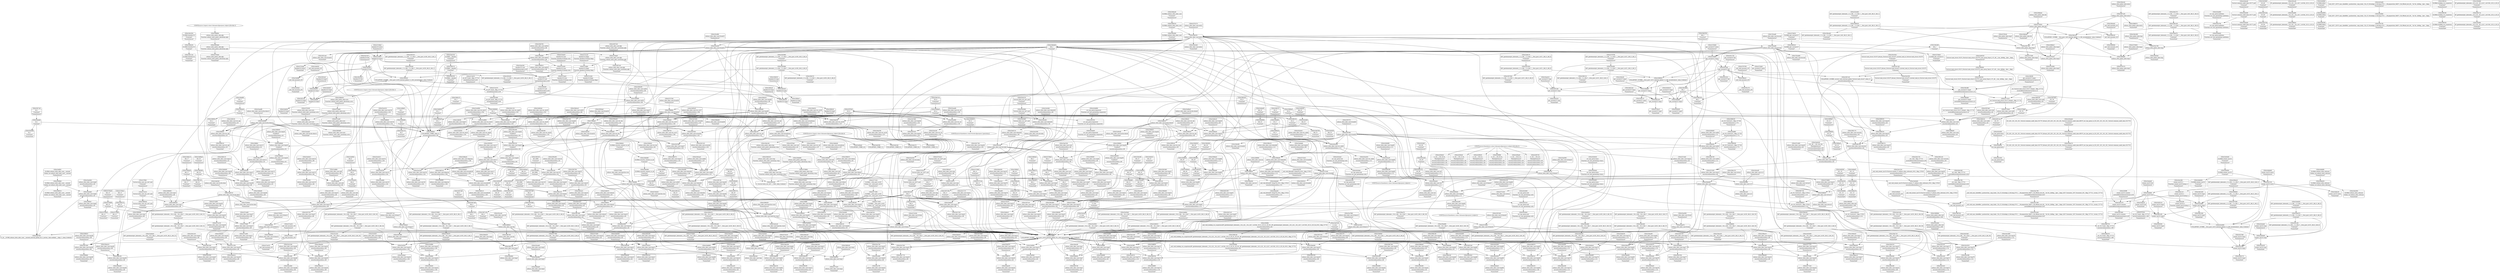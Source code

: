 digraph {
	CE0x5382ff0 [shape=record,shape=Mrecord,label="{CE0x5382ff0|i64_4096|*Constant*}"]
	CE0x53883c0 [shape=record,shape=Mrecord,label="{CE0x53883c0|GLOBAL:get_current227|*Constant*}"]
	CE0x53eff50 [shape=record,shape=Mrecord,label="{CE0x53eff50|GLOBAL:selinux_xfrm_alloc_user.__warned|Global_var:selinux_xfrm_alloc_user.__warned|*SummSource*}"]
	CE0x5380e40 [shape=record,shape=Mrecord,label="{CE0x5380e40|i64_15|*Constant*}"]
	CE0x53da290 [shape=record,shape=Mrecord,label="{CE0x53da290|selinux_xfrm_alloc_user:ctx_str39|security/selinux/xfrm.c,107|*SummSink*}"]
	CE0x54506b0 [shape=record,shape=Mrecord,label="{CE0x54506b0|selinux_xfrm_alloc_user:tmp77|security/selinux/xfrm.c,123}"]
	CE0x53da550 [shape=record,shape=Mrecord,label="{CE0x53da550|selinux_xfrm_alloc_user:ctx_str39|security/selinux/xfrm.c,107}"]
	CE0x5399950 [shape=record,shape=Mrecord,label="{CE0x5399950|COLLAPSED:_GCMRE___llvm_gcov_ctr21_internal_global_2_x_i64_zeroinitializer:_elem_0:default:}"]
	CE0x543a660 [shape=record,shape=Mrecord,label="{CE0x543a660|avc_has_perm:auditdata|Function::avc_has_perm&Arg::auditdata::|*SummSource*}"]
	CE0x53f6490 [shape=record,shape=Mrecord,label="{CE0x53f6490|get_current227:tmp4|./arch/x86/include/asm/current.h,14|*SummSink*}"]
	CE0x536e820 [shape=record,shape=Mrecord,label="{CE0x536e820|selinux_xfrm_alloc_user:tmp2|*SummSource*}"]
	CE0x537dec0 [shape=record,shape=Mrecord,label="{CE0x537dec0|kmalloc222:size|Function::kmalloc222&Arg::size::|*SummSink*}"]
	"CONST[source:0(mediator),value:2(dynamic)][purpose:{object}]"
	CE0x53dee90 [shape=record,shape=Mrecord,label="{CE0x53dee90|selinux_xfrm_alloc_user:tmp62|security/selinux/xfrm.c,109|*SummSource*}"]
	CE0x5438a00 [shape=record,shape=Mrecord,label="{CE0x5438a00|selinux_xfrm_alloc_user:sid|security/selinux/xfrm.c,111}"]
	CE0x53f50a0 [shape=record,shape=Mrecord,label="{CE0x53f50a0|selinux_xfrm_alloc_user:tmp4|security/selinux/xfrm.c,85}"]
	CE0x53a04f0 [shape=record,shape=Mrecord,label="{CE0x53a04f0|selinux_xfrm_alloc_user:tmp46|security/selinux/xfrm.c,95|*SummSource*}"]
	CE0x5368bc0 [shape=record,shape=Mrecord,label="{CE0x5368bc0|selinux_xfrm_policy_alloc:tmp3|*SummSource*}"]
	CE0x53eafa0 [shape=record,shape=Mrecord,label="{CE0x53eafa0|i8_1|*Constant*}"]
	CE0x53968a0 [shape=record,shape=Mrecord,label="{CE0x53968a0|i32_0|*Constant*}"]
	CE0x5387cc0 [shape=record,shape=Mrecord,label="{CE0x5387cc0|i32_78|*Constant*|*SummSink*}"]
	CE0x53757b0 [shape=record,shape=Mrecord,label="{CE0x53757b0|selinux_xfrm_alloc_user:if.end28|*SummSource*}"]
	CE0x538dd80 [shape=record,shape=Mrecord,label="{CE0x538dd80|GLOBAL:security_context_to_sid|*Constant*}"]
	CE0x5381db0 [shape=record,shape=Mrecord,label="{CE0x5381db0|i64_1|*Constant*}"]
	CE0x543b450 [shape=record,shape=Mrecord,label="{CE0x543b450|selinux_xfrm_alloc_user:call45|security/selinux/xfrm.c,111}"]
	CE0x537cc90 [shape=record,shape=Mrecord,label="{CE0x537cc90|selinux_xfrm_alloc_user:tmp20|security/selinux/xfrm.c,85|*SummSink*}"]
	CE0x536ffc0 [shape=record,shape=Mrecord,label="{CE0x536ffc0|selinux_xfrm_alloc_user:conv12|security/selinux/xfrm.c,91|*SummSource*}"]
	CE0x536cc60 [shape=record,shape=Mrecord,label="{CE0x536cc60|selinux_xfrm_alloc_user:if.then21}"]
	CE0x537d060 [shape=record,shape=Mrecord,label="{CE0x537d060|selinux_xfrm_alloc_user:tmp21|security/selinux/xfrm.c,85|*SummSink*}"]
	CE0x543b080 [shape=record,shape=Mrecord,label="{CE0x543b080|selinux_xfrm_alloc_user:tmp65|security/selinux/xfrm.c,111|*SummSource*}"]
	CE0x53f6ec0 [shape=record,shape=Mrecord,label="{CE0x53f6ec0|_call_void_mcount()_#3}"]
	CE0x5375f30 [shape=record,shape=Mrecord,label="{CE0x5375f30|selinux_xfrm_alloc_user:tmp10|security/selinux/xfrm.c,85|*SummSink*}"]
	CE0x536c370 [shape=record,shape=Mrecord,label="{CE0x536c370|i64*_getelementptr_inbounds_(_2_x_i64_,_2_x_i64_*___llvm_gcov_ctr6,_i64_0,_i64_0)|*Constant*|*SummSource*}"]
	CE0x53f9150 [shape=record,shape=Mrecord,label="{CE0x53f9150|i64_25|*Constant*|*SummSink*}"]
	CE0x53f71a0 [shape=record,shape=Mrecord,label="{CE0x53f71a0|selinux_xfrm_alloc_user:tmp5|security/selinux/xfrm.c,85|*SummSource*}"]
	CE0x538e090 [shape=record,shape=Mrecord,label="{CE0x538e090|GLOBAL:security_context_to_sid|*Constant*|*SummSink*}"]
	CE0x5386b90 [shape=record,shape=Mrecord,label="{CE0x5386b90|selinux_xfrm_alloc_user:if.then21|*SummSink*}"]
	CE0x53e5660 [shape=record,shape=Mrecord,label="{CE0x53e5660|%struct.xfrm_sec_ctx*_null|*Constant*}"]
	CE0x53e8ec0 [shape=record,shape=Mrecord,label="{CE0x53e8ec0|selinux_xfrm_alloc_user:tmp5|security/selinux/xfrm.c,85|*SummSink*}"]
	CE0x53d27b0 [shape=record,shape=Mrecord,label="{CE0x53d27b0|i32_85|*Constant*|*SummSink*}"]
	CE0x54613d0 [shape=record,shape=Mrecord,label="{CE0x54613d0|atomic_inc221:tmp2|*SummSink*}"]
	CE0x5393200 [shape=record,shape=Mrecord,label="{CE0x5393200|selinux_xfrm_alloc_user:tmp11|security/selinux/xfrm.c,85|*SummSource*}"]
	CE0x53899b0 [shape=record,shape=Mrecord,label="{CE0x53899b0|selinux_xfrm_policy_alloc:call|security/selinux/xfrm.c,289}"]
	CE0x536c580 [shape=record,shape=Mrecord,label="{CE0x536c580|selinux_xfrm_policy_alloc:tmp|*SummSource*}"]
	CE0x5389940 [shape=record,shape=Mrecord,label="{CE0x5389940|_call_void_mcount()_#3|*SummSink*}"]
	CE0x53eb540 [shape=record,shape=Mrecord,label="{CE0x53eb540|128:_i8*,_:_CR_128,136_|*MultipleSource*|security/selinux/xfrm.c,85|security/selinux/xfrm.c,85}"]
	CE0x537a060 [shape=record,shape=Mrecord,label="{CE0x537a060|selinux_xfrm_alloc_user:tmp26|security/selinux/xfrm.c,89|*SummSource*}"]
	CE0x53b1410 [shape=record,shape=Mrecord,label="{CE0x53b1410|selinux_xfrm_alloc_user:tmp47|security/selinux/xfrm.c,96|*SummSource*}"]
	CE0x53cc960 [shape=record,shape=Mrecord,label="{CE0x53cc960|i64*_getelementptr_inbounds_(_34_x_i64_,_34_x_i64_*___llvm_gcov_ctr20,_i64_0,_i64_24)|*Constant*}"]
	CE0x5390460 [shape=record,shape=Mrecord,label="{CE0x5390460|selinux_xfrm_alloc_user:uctx|Function::selinux_xfrm_alloc_user&Arg::uctx::|*SummSink*}"]
	CE0x53f38b0 [shape=record,shape=Mrecord,label="{CE0x53f38b0|GLOBAL:selinux_xfrm_alloc_user.__warned|Global_var:selinux_xfrm_alloc_user.__warned}"]
	CE0x53d6840 [shape=record,shape=Mrecord,label="{CE0x53d6840|selinux_xfrm_alloc_user:tmp37|security/selinux/xfrm.c,89}"]
	CE0x53d77b0 [shape=record,shape=Mrecord,label="{CE0x53d77b0|selinux_xfrm_alloc_user:tmp56|security/selinux/xfrm.c,105|*SummSink*}"]
	CE0x53ddc60 [shape=record,shape=Mrecord,label="{CE0x53ddc60|selinux_xfrm_alloc_user:tmp60|security/selinux/xfrm.c,108|*SummSource*}"]
	CE0x53ce4d0 [shape=record,shape=Mrecord,label="{CE0x53ce4d0|selinux_xfrm_alloc_user:conv34|security/selinux/xfrm.c,105|*SummSink*}"]
	CE0x5383790 [shape=record,shape=Mrecord,label="{CE0x5383790|selinux_xfrm_alloc_user:cmp19|security/selinux/xfrm.c,95|*SummSource*}"]
	CE0x53d03e0 [shape=record,shape=Mrecord,label="{CE0x53d03e0|selinux_xfrm_alloc_user:ctx_doi29|security/selinux/xfrm.c,102|*SummSource*}"]
	CE0x539be10 [shape=record,shape=Mrecord,label="{CE0x539be10|selinux_xfrm_alloc_user:tmp24|security/selinux/xfrm.c,89|*SummSource*}"]
	CE0x5442b00 [shape=record,shape=Mrecord,label="{CE0x5442b00|selinux_xfrm_alloc_user:tmp69|security/selinux/xfrm.c,113|*SummSource*}"]
	CE0x53f0710 [shape=record,shape=Mrecord,label="{CE0x53f0710|selinux_xfrm_alloc_user:tmp15|security/selinux/xfrm.c,85|*SummSource*}"]
	CE0x68e5820 [shape=record,shape=Mrecord,label="{CE0x68e5820|selinux_xfrm_alloc_user:tmp9|security/selinux/xfrm.c,85|*SummSource*}"]
	CE0x5375240 [shape=record,shape=Mrecord,label="{CE0x5375240|selinux_xfrm_alloc_user:if.end48}"]
	CE0x53f69c0 [shape=record,shape=Mrecord,label="{CE0x53f69c0|i8*_getelementptr_inbounds_(_24_x_i8_,_24_x_i8_*_.str244,_i32_0,_i32_0)|*Constant*|*SummSink*}"]
	"CONST[source:1(input),value:2(dynamic)][purpose:{object}][SrcIdx:0]"
	CE0x5382270 [shape=record,shape=Mrecord,label="{CE0x5382270|selinux_xfrm_alloc_user:tmp33|security/selinux/xfrm.c,90|*SummSource*}"]
	CE0x53934b0 [shape=record,shape=Mrecord,label="{CE0x53934b0|selinux_xfrm_policy_alloc:gfp|Function::selinux_xfrm_policy_alloc&Arg::gfp::}"]
	CE0x53851e0 [shape=record,shape=Mrecord,label="{CE0x53851e0|selinux_xfrm_alloc_user:security|security/selinux/xfrm.c,85|*SummSink*}"]
	CE0x5389310 [shape=record,shape=Mrecord,label="{CE0x5389310|selinux_xfrm_alloc_user:tmp19|security/selinux/xfrm.c,85|*SummSource*}"]
	CE0x53872b0 [shape=record,shape=Mrecord,label="{CE0x53872b0|i64_5|*Constant*}"]
	CE0x53ea410 [shape=record,shape=Mrecord,label="{CE0x53ea410|get_current227:tmp|*SummSource*}"]
	CE0x5394e40 [shape=record,shape=Mrecord,label="{CE0x5394e40|selinux_xfrm_alloc_user:ctx_len|security/selinux/xfrm.c,94|*SummSource*}"]
	CE0x53afc40 [shape=record,shape=Mrecord,label="{CE0x53afc40|selinux_xfrm_alloc_user:add|security/selinux/xfrm.c,98|*SummSink*}"]
	CE0x5385910 [shape=record,shape=Mrecord,label="{CE0x5385910|selinux_xfrm_alloc_user:if.end48|*SummSink*}"]
	CE0x537b820 [shape=record,shape=Mrecord,label="{CE0x537b820|GLOBAL:get_current227|*Constant*|*SummSource*}"]
	CE0x5376010 [shape=record,shape=Mrecord,label="{CE0x5376010|selinux_xfrm_alloc_user:tmp11|security/selinux/xfrm.c,85}"]
	CE0x53b08f0 [shape=record,shape=Mrecord,label="{CE0x53b08f0|selinux_xfrm_alloc_user:call25|security/selinux/xfrm.c,98}"]
	CE0x5378ff0 [shape=record,shape=Mrecord,label="{CE0x5378ff0|selinux_xfrm_alloc_user:tmp}"]
	CE0x53e5a70 [shape=record,shape=Mrecord,label="{CE0x53e5a70|%struct.xfrm_sec_ctx*_null|*Constant*|*SummSource*}"]
	CE0x5387c50 [shape=record,shape=Mrecord,label="{CE0x5387c50|COLLAPSED:_GCMRE_current_task_external_global_%struct.task_struct*:_elem_0::|security/selinux/xfrm.c,85}"]
	CE0x5399450 [shape=record,shape=Mrecord,label="{CE0x5399450|i32_3|*Constant*|*SummSink*}"]
	CE0x53d6be0 [shape=record,shape=Mrecord,label="{CE0x53d6be0|selinux_xfrm_alloc_user:tmp36|security/selinux/xfrm.c,89}"]
	CE0x53efd20 [shape=record,shape=Mrecord,label="{CE0x53efd20|kmalloc222:tmp3|*SummSink*}"]
	CE0x5370990 [shape=record,shape=Mrecord,label="{CE0x5370990|i64*_getelementptr_inbounds_(_34_x_i64_,_34_x_i64_*___llvm_gcov_ctr20,_i64_0,_i64_1)|*Constant*|*SummSource*}"]
	CE0x537ae60 [shape=record,shape=Mrecord,label="{CE0x537ae60|i64*_getelementptr_inbounds_(_34_x_i64_,_34_x_i64_*___llvm_gcov_ctr20,_i64_0,_i64_6)|*Constant*}"]
	CE0x53832e0 [shape=record,shape=Mrecord,label="{CE0x53832e0|i64_4096|*Constant*|*SummSink*}"]
	CE0x53aaeb0 [shape=record,shape=Mrecord,label="{CE0x53aaeb0|selinux_xfrm_alloc_user:lor.lhs.false11|*SummSink*}"]
	CE0x538e5e0 [shape=record,shape=Mrecord,label="{CE0x538e5e0|selinux_xfrm_alloc_user:tobool41|security/selinux/xfrm.c,108|*SummSink*}"]
	CE0x5390c50 [shape=record,shape=Mrecord,label="{CE0x5390c50|_call_void_mcount()_#3}"]
	CE0x5379e00 [shape=record,shape=Mrecord,label="{CE0x5379e00|i64_13|*Constant*|*SummSource*}"]
	CE0x53d6ae0 [shape=record,shape=Mrecord,label="{CE0x53d6ae0|i64_17|*Constant*|*SummSink*}"]
	CE0x539fff0 [shape=record,shape=Mrecord,label="{CE0x539fff0|selinux_xfrm_alloc_user:tmp45|security/selinux/xfrm.c,95|*SummSource*}"]
	CE0x53a53c0 [shape=record,shape=Mrecord,label="{CE0x53a53c0|selinux_xfrm_alloc_user:do.body|*SummSink*}"]
	CE0x53d26f0 [shape=record,shape=Mrecord,label="{CE0x53d26f0|i32_85|*Constant*|*SummSource*}"]
	CE0x5374200 [shape=record,shape=Mrecord,label="{CE0x5374200|selinux_xfrm_alloc_user:if.then|*SummSource*}"]
	CE0x536f050 [shape=record,shape=Mrecord,label="{CE0x536f050|i32_2|*Constant*|*SummSink*}"]
	CE0x53d9a40 [shape=record,shape=Mrecord,label="{CE0x53d9a40|selinux_xfrm_alloc_user:arrayidx38|security/selinux/xfrm.c,106}"]
	CE0x5382330 [shape=record,shape=Mrecord,label="{CE0x5382330|selinux_xfrm_alloc_user:tmp33|security/selinux/xfrm.c,90|*SummSink*}"]
	CE0x543bab0 [shape=record,shape=Mrecord,label="{CE0x543bab0|i32_(i32,_i32,_i16,_i32,_%struct.common_audit_data.1017*)*_bitcast_(i32_(i32,_i32,_i16,_i32,_%struct.common_audit_data.495*)*_avc_has_perm_to_i32_(i32,_i32,_i16,_i32,_%struct.common_audit_data.1017*)*)|*Constant*|*SummSource*}"]
	CE0x536fc70 [shape=record,shape=Mrecord,label="{CE0x536fc70|selinux_xfrm_alloc_user:conv12|security/selinux/xfrm.c,91}"]
	CE0x543d3e0 [shape=record,shape=Mrecord,label="{CE0x543d3e0|avc_has_perm:tclass|Function::avc_has_perm&Arg::tclass::}"]
	CE0x539a4d0 [shape=record,shape=Mrecord,label="{CE0x539a4d0|selinux_xfrm_alloc_user:tmp39|security/selinux/xfrm.c,89|*SummSink*}"]
	CE0x702e9c0 [shape=record,shape=Mrecord,label="{CE0x702e9c0|selinux_xfrm_alloc_user:lor.lhs.false|*SummSink*}"]
	CE0x544bd20 [shape=record,shape=Mrecord,label="{CE0x544bd20|GLOBAL:selinux_xfrm_refcount|Global_var:selinux_xfrm_refcount}"]
	CE0x537d470 [shape=record,shape=Mrecord,label="{CE0x537d470|selinux_xfrm_alloc_user:cmp|security/selinux/xfrm.c,89}"]
	CE0x537a130 [shape=record,shape=Mrecord,label="{CE0x537a130|selinux_xfrm_alloc_user:tmp26|security/selinux/xfrm.c,89|*SummSink*}"]
	CE0x53e1810 [shape=record,shape=Mrecord,label="{CE0x53e1810|selinux_xfrm_alloc_user:tmp70|security/selinux/xfrm.c,114}"]
	CE0x5384810 [shape=record,shape=Mrecord,label="{CE0x5384810|selinux_xfrm_alloc_user:tmp44|security/selinux/xfrm.c,95|*SummSink*}"]
	CE0x53875c0 [shape=record,shape=Mrecord,label="{CE0x53875c0|selinux_xfrm_alloc_user:gfp|Function::selinux_xfrm_alloc_user&Arg::gfp::|*SummSink*}"]
	CE0x53973b0 [shape=record,shape=Mrecord,label="{CE0x53973b0|i64*_getelementptr_inbounds_(_2_x_i64_,_2_x_i64_*___llvm_gcov_ctr21,_i64_0,_i64_0)|*Constant*|*SummSink*}"]
	CE0x5397f00 [shape=record,shape=Mrecord,label="{CE0x5397f00|selinux_xfrm_alloc_user:if.end43}"]
	CE0x5373aa0 [shape=record,shape=Mrecord,label="{CE0x5373aa0|selinux_xfrm_alloc_user:tmp22|security/selinux/xfrm.c,89|*SummSource*}"]
	CE0x5451cf0 [shape=record,shape=Mrecord,label="{CE0x5451cf0|i64*_getelementptr_inbounds_(_2_x_i64_,_2_x_i64_*___llvm_gcov_ctr22,_i64_0,_i64_0)|*Constant*|*SummSink*}"]
	CE0x538c5f0 [shape=record,shape=Mrecord,label="{CE0x538c5f0|selinux_xfrm_alloc_user:tmp7|security/selinux/xfrm.c,85|*SummSource*}"]
	CE0x5377cd0 [shape=record,shape=Mrecord,label="{CE0x5377cd0|i64*_getelementptr_inbounds_(_34_x_i64_,_34_x_i64_*___llvm_gcov_ctr20,_i64_0,_i64_6)|*Constant*|*SummSource*}"]
	CE0x543c340 [shape=record,shape=Mrecord,label="{CE0x543c340|avc_has_perm:entry|*SummSink*}"]
	CE0x54426c0 [shape=record,shape=Mrecord,label="{CE0x54426c0|selinux_xfrm_alloc_user:tmp68|security/selinux/xfrm.c,113|*SummSink*}"]
	CE0x544c110 [shape=record,shape=Mrecord,label="{CE0x544c110|atomic_inc221:v|Function::atomic_inc221&Arg::v::}"]
	CE0x538a2a0 [shape=record,shape=Mrecord,label="{CE0x538a2a0|selinux_xfrm_policy_alloc:entry|*SummSource*}"]
	CE0x544e5c0 [shape=record,shape=Mrecord,label="{CE0x544e5c0|selinux_xfrm_alloc_user:tmp76|security/selinux/xfrm.c,121}"]
	CE0x5371410 [shape=record,shape=Mrecord,label="{CE0x5371410|_ret_%struct.task_struct.1015*_%tmp4,_!dbg_!27714|./arch/x86/include/asm/current.h,14}"]
	CE0x5370170 [shape=record,shape=Mrecord,label="{CE0x5370170|selinux_xfrm_alloc_user:entry|*SummSource*}"]
	CE0x53a1050 [shape=record,shape=Mrecord,label="{CE0x53a1050|selinux_xfrm_alloc_user:tmp47|security/selinux/xfrm.c,96|*SummSink*}"]
	CE0x544e860 [shape=record,shape=Mrecord,label="{CE0x544e860|GLOBAL:kfree|*Constant*}"]
	CE0x53e6110 [shape=record,shape=Mrecord,label="{CE0x53e6110|selinux_xfrm_alloc_user:tobool26|security/selinux/xfrm.c,99|*SummSink*}"]
	CE0x53a6510 [shape=record,shape=Mrecord,label="{CE0x53a6510|selinux_xfrm_alloc_user:lor.lhs.false}"]
	CE0x536e980 [shape=record,shape=Mrecord,label="{CE0x536e980|selinux_xfrm_alloc_user:tmp3}"]
	CE0x53a0220 [shape=record,shape=Mrecord,label="{CE0x53a0220|selinux_xfrm_alloc_user:tmp46|security/selinux/xfrm.c,95}"]
	CE0x53733f0 [shape=record,shape=Mrecord,label="{CE0x53733f0|selinux_xfrm_policy_alloc:tmp2|*SummSink*}"]
	CE0x5387e50 [shape=record,shape=Mrecord,label="{CE0x5387e50|selinux_xfrm_alloc_user:cred|security/selinux/xfrm.c,85}"]
	CE0x5389470 [shape=record,shape=Mrecord,label="{CE0x5389470|i64_2|*Constant*}"]
	CE0x536af70 [shape=record,shape=Mrecord,label="{CE0x536af70|i64*_getelementptr_inbounds_(_2_x_i64_,_2_x_i64_*___llvm_gcov_ctr6,_i64_0,_i64_0)|*Constant*|*SummSink*}"]
	CE0x5379bf0 [shape=record,shape=Mrecord,label="{CE0x5379bf0|selinux_xfrm_alloc_user:tmp27|security/selinux/xfrm.c,89}"]
	CE0x53e0ba0 [shape=record,shape=Mrecord,label="{CE0x53e0ba0|COLLAPSED:_CMRE_4,8_}"]
	CE0x5395290 [shape=record,shape=Mrecord,label="{CE0x5395290|selinux_xfrm_alloc_user:tmp42|*LoadInst*|security/selinux/xfrm.c,94|*SummSource*}"]
	CE0x53a16b0 [shape=record,shape=Mrecord,label="{CE0x53a16b0|selinux_xfrm_alloc_user:tmp48|security/selinux/xfrm.c,96|*SummSink*}"]
	CE0x5384380 [shape=record,shape=Mrecord,label="{CE0x5384380|selinux_xfrm_alloc_user:tmp43|security/selinux/xfrm.c,95|*SummSink*}"]
	CE0x53e8290 [shape=record,shape=Mrecord,label="{CE0x53e8290|selinux_xfrm_alloc_user:tmp13|security/selinux/xfrm.c,85}"]
	CE0x5370620 [shape=record,shape=Mrecord,label="{CE0x5370620|selinux_xfrm_policy_alloc:bb}"]
	CE0x5443160 [shape=record,shape=Mrecord,label="{CE0x5443160|i64*_getelementptr_inbounds_(_34_x_i64_,_34_x_i64_*___llvm_gcov_ctr20,_i64_0,_i64_30)|*Constant*|*SummSource*}"]
	CE0x5425cd0 [shape=record,shape=Mrecord,label="{CE0x5425cd0|_call_void_asm_sideeffect_.pushsection_.smp_locks,_22a_22_0A.balign_4_0A.long_671f_-_._0A.popsection_0A671:_0A_09lock_incl_$0_,_*m,*m,_dirflag_,_fpsr_,_flags_(i32*_%counter,_i32*_%counter)_#3,_!dbg_!27713,_!srcloc_!27714|./arch/x86/include/asm/atomic.h,92|*SummSink*}"]
	CE0x53e99b0 [shape=record,shape=Mrecord,label="{CE0x53e99b0|get_current227:tmp3}"]
	CE0x537ac40 [shape=record,shape=Mrecord,label="{CE0x537ac40|selinux_xfrm_policy_alloc:uctx|Function::selinux_xfrm_policy_alloc&Arg::uctx::|*SummSink*}"]
	CE0x53d2540 [shape=record,shape=Mrecord,label="{CE0x53d2540|i32_85|*Constant*}"]
	CE0x5380fd0 [shape=record,shape=Mrecord,label="{CE0x5380fd0|selinux_xfrm_alloc_user:cmp9|security/selinux/xfrm.c,90|*SummSource*}"]
	CE0x537ed70 [shape=record,shape=Mrecord,label="{CE0x537ed70|_call_void_mcount()_#3|*SummSink*}"]
	CE0x535cca0 [shape=record,shape=Mrecord,label="{CE0x535cca0|selinux_xfrm_alloc_user:bb|*SummSource*}"]
	CE0x53e5b60 [shape=record,shape=Mrecord,label="{CE0x53e5b60|%struct.xfrm_sec_ctx*_null|*Constant*|*SummSink*}"]
	CE0x53e6990 [shape=record,shape=Mrecord,label="{CE0x53e6990|i64_22|*Constant*}"]
	CE0x5376af0 [shape=record,shape=Mrecord,label="{CE0x5376af0|get_current227:entry|*SummSink*}"]
	CE0x53d3650 [shape=record,shape=Mrecord,label="{CE0x53d3650|selinux_xfrm_alloc_user:ctx_sid|security/selinux/xfrm.c,107|*SummSink*}"]
	CE0x537cf30 [shape=record,shape=Mrecord,label="{CE0x537cf30|selinux_xfrm_alloc_user:tmp21|security/selinux/xfrm.c,85}"]
	CE0x5397290 [shape=record,shape=Mrecord,label="{CE0x5397290|i64_11|*Constant*|*SummSink*}"]
	CE0x544bc40 [shape=record,shape=Mrecord,label="{CE0x544bc40|atomic_inc221:entry|*SummSink*}"]
	CE0x5387de0 [shape=record,shape=Mrecord,label="{CE0x5387de0|selinux_xfrm_alloc_user:cred|security/selinux/xfrm.c,85|*SummSource*}"]
	CE0x53a8b10 [shape=record,shape=Mrecord,label="{CE0x53a8b10|selinux_xfrm_alloc_user:lor.lhs.false8}"]
	CE0x5373840 [shape=record,shape=Mrecord,label="{CE0x5373840|i64_11|*Constant*|*SummSource*}"]
	CE0x53fa880 [shape=record,shape=Mrecord,label="{CE0x53fa880|i64_14|*Constant*|*SummSink*}"]
	CE0x5366520 [shape=record,shape=Mrecord,label="{CE0x5366520|GLOBAL:selinux_xfrm_alloc_user|*Constant*}"]
	CE0x53751b0 [shape=record,shape=Mrecord,label="{CE0x53751b0|selinux_xfrm_alloc_user:return|*SummSink*}"]
	CE0x539c3d0 [shape=record,shape=Mrecord,label="{CE0x539c3d0|selinux_xfrm_alloc_user:tmp25|security/selinux/xfrm.c,89|*SummSink*}"]
	CE0x5397880 [shape=record,shape=Mrecord,label="{CE0x5397880|selinux_xfrm_alloc_user:if.then27|*SummSink*}"]
	CE0x5383ba0 [shape=record,shape=Mrecord,label="{CE0x5383ba0|i64_19|*Constant*|*SummSource*}"]
	CE0x53f0490 [shape=record,shape=Mrecord,label="{CE0x53f0490|kmalloc222:call|include/linux/slab.h,429|*SummSink*}"]
	CE0x536dd90 [shape=record,shape=Mrecord,label="{CE0x536dd90|selinux_xfrm_policy_alloc:ctxp|Function::selinux_xfrm_policy_alloc&Arg::ctxp::}"]
	CE0x53a0dc0 [shape=record,shape=Mrecord,label="{CE0x53a0dc0|i64*_getelementptr_inbounds_(_34_x_i64_,_34_x_i64_*___llvm_gcov_ctr20,_i64_0,_i64_21)|*Constant*|*SummSink*}"]
	CE0x53b0810 [shape=record,shape=Mrecord,label="{CE0x53b0810|selinux_xfrm_alloc_user:add24|security/selinux/xfrm.c,98|*SummSink*}"]
	CE0x53af3f0 [shape=record,shape=Mrecord,label="{CE0x53af3f0|selinux_xfrm_alloc_user:conv23|security/selinux/xfrm.c,98|*SummSink*}"]
	CE0x53ee760 [shape=record,shape=Mrecord,label="{CE0x53ee760|0:_i8,_:_GCMR_selinux_xfrm_alloc_user.__warned_internal_global_i8_0,_section_.data.unlikely_,_align_1:_elem_0:default:}"]
	CE0x544f600 [shape=record,shape=Mrecord,label="{CE0x544f600|i64*_getelementptr_inbounds_(_34_x_i64_,_34_x_i64_*___llvm_gcov_ctr20,_i64_0,_i64_33)|*Constant*}"]
	CE0x53b1050 [shape=record,shape=Mrecord,label="{CE0x53b1050|GLOBAL:kmalloc222|*Constant*|*SummSource*}"]
	CE0x53cec40 [shape=record,shape=Mrecord,label="{CE0x53cec40|selinux_xfrm_alloc_user:ctx_str|security/selinux/xfrm.c,105|*SummSink*}"]
	CE0x53ee250 [shape=record,shape=Mrecord,label="{CE0x53ee250|GLOBAL:__kmalloc|*Constant*|*SummSource*}"]
	CE0x53e0d40 [shape=record,shape=Mrecord,label="{CE0x53e0d40|_call_void_atomic_inc221(%struct.atomic_t*_selinux_xfrm_refcount)_#10,_!dbg_!27810|security/selinux/xfrm.c,117}"]
	CE0x538be10 [shape=record,shape=Mrecord,label="{CE0x538be10|selinux_xfrm_alloc_user:tmp17|security/selinux/xfrm.c,85|*SummSink*}"]
	CE0x5370b70 [shape=record,shape=Mrecord,label="{CE0x5370b70|i64*_getelementptr_inbounds_(_34_x_i64_,_34_x_i64_*___llvm_gcov_ctr20,_i64_0,_i64_1)|*Constant*|*SummSink*}"]
	CE0x539ee10 [shape=record,shape=Mrecord,label="{CE0x539ee10|selinux_xfrm_alloc_user:tmp29|security/selinux/xfrm.c,89|*SummSink*}"]
	CE0x53cd250 [shape=record,shape=Mrecord,label="{CE0x53cd250|selinux_xfrm_alloc_user:conv31|security/selinux/xfrm.c,104}"]
	CE0x53eef60 [shape=record,shape=Mrecord,label="{CE0x53eef60|i8*_getelementptr_inbounds_(_24_x_i8_,_24_x_i8_*_.str244,_i32_0,_i32_0)|*Constant*}"]
	CE0x53737a0 [shape=record,shape=Mrecord,label="{CE0x53737a0|i64_11|*Constant*}"]
	CE0x53831f0 [shape=record,shape=Mrecord,label="{CE0x53831f0|i64_4096|*Constant*|*SummSource*}"]
	CE0x5438c70 [shape=record,shape=Mrecord,label="{CE0x5438c70|selinux_xfrm_alloc_user:sid|security/selinux/xfrm.c,111|*SummSink*}"]
	CE0x543de00 [shape=record,shape=Mrecord,label="{CE0x543de00|avc_has_perm:auditdata|Function::avc_has_perm&Arg::auditdata::|*SummSink*}"]
	CE0x536d760 [shape=record,shape=Mrecord,label="{CE0x536d760|i64_1|*Constant*|*SummSource*}"]
	CE0x538bd30 [shape=record,shape=Mrecord,label="{CE0x538bd30|selinux_xfrm_alloc_user:tmp17|security/selinux/xfrm.c,85}"]
	CE0x5397c90 [shape=record,shape=Mrecord,label="{CE0x5397c90|get_current227:tmp}"]
	CE0x539b6a0 [shape=record,shape=Mrecord,label="{CE0x539b6a0|selinux_xfrm_alloc_user:tmp41|security/selinux/xfrm.c,92|*SummSource*}"]
	CE0x5378e80 [shape=record,shape=Mrecord,label="{CE0x5378e80|i64*_getelementptr_inbounds_(_34_x_i64_,_34_x_i64_*___llvm_gcov_ctr20,_i64_0,_i64_0)|*Constant*|*SummSink*}"]
	CE0x53e5e90 [shape=record,shape=Mrecord,label="{CE0x53e5e90|selinux_xfrm_alloc_user:tobool26|security/selinux/xfrm.c,99}"]
	CE0x53cfb40 [shape=record,shape=Mrecord,label="{CE0x53cfb40|selinux_xfrm_alloc_user:tmp55|security/selinux/xfrm.c,100|*SummSink*}"]
	CE0x729b980 [shape=record,shape=Mrecord,label="{CE0x729b980|selinux_xfrm_alloc_user:land.lhs.true}"]
	CE0x53ee8d0 [shape=record,shape=Mrecord,label="{CE0x53ee8d0|selinux_xfrm_alloc_user:tmp8|security/selinux/xfrm.c,85}"]
	CE0x53d9c10 [shape=record,shape=Mrecord,label="{CE0x53d9c10|selinux_xfrm_alloc_user:arrayidx38|security/selinux/xfrm.c,106|*SummSink*}"]
	CE0x543ccd0 [shape=record,shape=Mrecord,label="{CE0x543ccd0|avc_has_perm:tsid|Function::avc_has_perm&Arg::tsid::|*SummSink*}"]
	CE0x53f5030 [shape=record,shape=Mrecord,label="{CE0x53f5030|selinux_xfrm_alloc_user:tmp4|security/selinux/xfrm.c,85|*SummSource*}"]
	CE0x5386430 [shape=record,shape=Mrecord,label="{CE0x5386430|selinux_xfrm_alloc_user:land.lhs.true2|*SummSource*}"]
	CE0x53f7090 [shape=record,shape=Mrecord,label="{CE0x53f7090|i64_0|*Constant*|*SummSink*}"]
	CE0x539bab0 [shape=record,shape=Mrecord,label="{CE0x539bab0|selinux_xfrm_alloc_user:tmp24|security/selinux/xfrm.c,89}"]
	CE0x53e6760 [shape=record,shape=Mrecord,label="{CE0x53e6760|i64_22|*Constant*|*SummSink*}"]
	CE0x535c640 [shape=record,shape=Mrecord,label="{CE0x535c640|selinux_xfrm_policy_alloc:call|security/selinux/xfrm.c,289|*SummSink*}"]
	CE0x535c840 [shape=record,shape=Mrecord,label="{CE0x535c840|i64*_getelementptr_inbounds_(_2_x_i64_,_2_x_i64_*___llvm_gcov_ctr6,_i64_0,_i64_1)|*Constant*|*SummSource*}"]
	CE0x53b13a0 [shape=record,shape=Mrecord,label="{CE0x53b13a0|selinux_xfrm_alloc_user:tmp47|security/selinux/xfrm.c,96}"]
	CE0x53946e0 [shape=record,shape=Mrecord,label="{CE0x53946e0|i32_4|*Constant*}"]
	CE0x5370830 [shape=record,shape=Mrecord,label="{CE0x5370830|selinux_xfrm_policy_alloc:tmp1|*SummSource*}"]
	CE0x6704b30 [shape=record,shape=Mrecord,label="{CE0x6704b30|selinux_xfrm_alloc_user:land.lhs.true|*SummSink*}"]
	CE0x53f6160 [shape=record,shape=Mrecord,label="{CE0x53f6160|i32_0|*Constant*|*SummSource*}"]
	CE0x536f4c0 [shape=record,shape=Mrecord,label="{CE0x536f4c0|selinux_xfrm_alloc_user:ctx_alg|security/selinux/xfrm.c,91}"]
	CE0x53836d0 [shape=record,shape=Mrecord,label="{CE0x53836d0|selinux_xfrm_alloc_user:cmp19|security/selinux/xfrm.c,95}"]
	CE0x537e2b0 [shape=record,shape=Mrecord,label="{CE0x537e2b0|kmalloc222:flags|Function::kmalloc222&Arg::flags::|*SummSink*}"]
	CE0x53dae10 [shape=record,shape=Mrecord,label="{CE0x53dae10|selinux_xfrm_alloc_user:arraydecay|security/selinux/xfrm.c,107}"]
	CE0x5371480 [shape=record,shape=Mrecord,label="{CE0x5371480|_ret_%struct.task_struct.1015*_%tmp4,_!dbg_!27714|./arch/x86/include/asm/current.h,14|*SummSource*}"]
	CE0x536ef90 [shape=record,shape=Mrecord,label="{CE0x536ef90|i32_2|*Constant*|*SummSource*}"]
	CE0x537d590 [shape=record,shape=Mrecord,label="{CE0x537d590|selinux_xfrm_policy_alloc:tmp3|*SummSink*}"]
	CE0x5438220 [shape=record,shape=Mrecord,label="{CE0x5438220|selinux_xfrm_alloc_user:tmp63|security/selinux/xfrm.c,109|*SummSink*}"]
	CE0x53e8d80 [shape=record,shape=Mrecord,label="{CE0x53e8d80|i64_15|*Constant*|*SummSink*}"]
	CE0x53ef9b0 [shape=record,shape=Mrecord,label="{CE0x53ef9b0|selinux_xfrm_alloc_user:tmp15|security/selinux/xfrm.c,85}"]
	CE0x53d2860 [shape=record,shape=Mrecord,label="{CE0x53d2860|i64*_getelementptr_inbounds_(_2_x_i64_,_2_x_i64_*___llvm_gcov_ctr26,_i64_0,_i64_0)|*Constant*}"]
	CE0x5439f80 [shape=record,shape=Mrecord,label="{CE0x5439f80|4:_i32,_:_CR_20,24_|*MultipleSource*|security/selinux/xfrm.c,85|security/selinux/xfrm.c,85|security/selinux/xfrm.c,111}"]
	CE0x539b1b0 [shape=record,shape=Mrecord,label="{CE0x539b1b0|selinux_xfrm_alloc_user:tmp40|security/selinux/xfrm.c,92|*SummSink*}"]
	CE0x5442600 [shape=record,shape=Mrecord,label="{CE0x5442600|selinux_xfrm_alloc_user:tmp68|security/selinux/xfrm.c,113|*SummSource*}"]
	CE0x538f400 [shape=record,shape=Mrecord,label="{CE0x538f400|i32_22|*Constant*}"]
	CE0x53e9ea0 [shape=record,shape=Mrecord,label="{CE0x53e9ea0|selinux_xfrm_alloc_user:tobool1|security/selinux/xfrm.c,85|*SummSink*}"]
	CE0x536f1c0 [shape=record,shape=Mrecord,label="{CE0x536f1c0|selinux_xfrm_alloc_user:ctx_alg|security/selinux/xfrm.c,91|*SummSink*}"]
	CE0x53f8f20 [shape=record,shape=Mrecord,label="{CE0x53f8f20|i64_25|*Constant*}"]
	CE0x544bf60 [shape=record,shape=Mrecord,label="{CE0x544bf60|GLOBAL:selinux_xfrm_refcount|Global_var:selinux_xfrm_refcount|*SummSource*}"]
	CE0x53dee20 [shape=record,shape=Mrecord,label="{CE0x53dee20|selinux_xfrm_alloc_user:tmp62|security/selinux/xfrm.c,109}"]
	CE0x539ace0 [shape=record,shape=Mrecord,label="{CE0x539ace0|i64*_getelementptr_inbounds_(_34_x_i64_,_34_x_i64_*___llvm_gcov_ctr20,_i64_0,_i64_18)|*Constant*|*SummSink*}"]
	CE0x53e54f0 [shape=record,shape=Mrecord,label="{CE0x53e54f0|_ret_i8*_%call,_!dbg_!27714|include/linux/slab.h,429|*SummSink*}"]
	CE0x545df40 [shape=record,shape=Mrecord,label="{CE0x545df40|void_(i32*,_i32*)*_asm_sideeffect_.pushsection_.smp_locks,_22a_22_0A.balign_4_0A.long_671f_-_._0A.popsection_0A671:_0A_09lock_incl_$0_,_*m,*m,_dirflag_,_fpsr_,_flags_}"]
	CE0x53827d0 [shape=record,shape=Mrecord,label="{CE0x53827d0|selinux_xfrm_alloc_user:tmp34|security/selinux/xfrm.c,90|*SummSource*}"]
	CE0x537dfd0 [shape=record,shape=Mrecord,label="{CE0x537dfd0|kmalloc222:flags|Function::kmalloc222&Arg::flags::}"]
	CE0x543d280 [shape=record,shape=Mrecord,label="{CE0x543d280|%struct.common_audit_data.1017*_null|*Constant*}"]
	CE0x53e0e40 [shape=record,shape=Mrecord,label="{CE0x53e0e40|_call_void_atomic_inc221(%struct.atomic_t*_selinux_xfrm_refcount)_#10,_!dbg_!27810|security/selinux/xfrm.c,117|*SummSink*}"]
	CE0x53edc20 [shape=record,shape=Mrecord,label="{CE0x53edc20|atomic_inc221:bb|*SummSink*}"]
	CE0x53819d0 [shape=record,shape=Mrecord,label="{CE0x53819d0|selinux_xfrm_alloc_user:tmp31|security/selinux/xfrm.c,90|*SummSource*}"]
	CE0x536f8d0 [shape=record,shape=Mrecord,label="{CE0x536f8d0|selinux_xfrm_alloc_user:tmp35|*LoadInst*|security/selinux/xfrm.c,91}"]
	CE0x53b1850 [shape=record,shape=Mrecord,label="{CE0x53b1850|%struct.task_struct.1015**_bitcast_(%struct.task_struct**_current_task_to_%struct.task_struct.1015**)|*Constant*|*SummSource*}"]
	CE0x53ec790 [shape=record,shape=Mrecord,label="{CE0x53ec790|_call_void_asm_sideeffect_.pushsection_.smp_locks,_22a_22_0A.balign_4_0A.long_671f_-_._0A.popsection_0A671:_0A_09lock_incl_$0_,_*m,*m,_dirflag_,_fpsr_,_flags_(i32*_%counter,_i32*_%counter)_#3,_!dbg_!27713,_!srcloc_!27714|./arch/x86/include/asm/atomic.h,92|*SummSource*}"]
	CE0x538faa0 [shape=record,shape=Mrecord,label="{CE0x538faa0|i32_22|*Constant*|*SummSink*}"]
	CE0x53ea0f0 [shape=record,shape=Mrecord,label="{CE0x53ea0f0|i64*_getelementptr_inbounds_(_2_x_i64_,_2_x_i64_*___llvm_gcov_ctr21,_i64_0,_i64_1)|*Constant*}"]
	CE0x5384270 [shape=record,shape=Mrecord,label="{CE0x5384270|selinux_xfrm_alloc_user:tmp43|security/selinux/xfrm.c,95|*SummSource*}"]
	CE0x53e2830 [shape=record,shape=Mrecord,label="{CE0x53e2830|i64*_getelementptr_inbounds_(_34_x_i64_,_34_x_i64_*___llvm_gcov_ctr20,_i64_0,_i64_31)|*Constant*}"]
	CE0x53def00 [shape=record,shape=Mrecord,label="{CE0x53def00|selinux_xfrm_alloc_user:tmp62|security/selinux/xfrm.c,109|*SummSink*}"]
	CE0x5438ac0 [shape=record,shape=Mrecord,label="{CE0x5438ac0|selinux_xfrm_alloc_user:sid|security/selinux/xfrm.c,111|*SummSource*}"]
	CE0x539d9a0 [shape=record,shape=Mrecord,label="{CE0x539d9a0|i64_29|*Constant*|*SummSink*}"]
	CE0x5383fb0 [shape=record,shape=Mrecord,label="{CE0x5383fb0|i64_20|*Constant*|*SummSource*}"]
	CE0x536b780 [shape=record,shape=Mrecord,label="{CE0x536b780|selinux_xfrm_alloc_user:bb|*SummSink*}"]
	CE0x53ac140 [shape=record,shape=Mrecord,label="{CE0x53ac140|selinux_xfrm_alloc_user:if.end|*SummSink*}"]
	CE0x543b7e0 [shape=record,shape=Mrecord,label="{CE0x543b7e0|i32_(i32,_i32,_i16,_i32,_%struct.common_audit_data.1017*)*_bitcast_(i32_(i32,_i32,_i16,_i32,_%struct.common_audit_data.495*)*_avc_has_perm_to_i32_(i32,_i32,_i16,_i32,_%struct.common_audit_data.1017*)*)|*Constant*}"]
	CE0x5367a30 [shape=record,shape=Mrecord,label="{CE0x5367a30|selinux_xfrm_policy_alloc:entry}"]
	CE0x53834c0 [shape=record,shape=Mrecord,label="{CE0x53834c0|selinux_xfrm_alloc_user:cmp19|security/selinux/xfrm.c,95|*SummSink*}"]
	CE0x53ed9d0 [shape=record,shape=Mrecord,label="{CE0x53ed9d0|atomic_inc221:bb}"]
	"CONST[source:1(input),value:2(dynamic)][purpose:{object}][SrcIdx:1]"
	CE0x5399840 [shape=record,shape=Mrecord,label="{CE0x5399840|i64*_getelementptr_inbounds_(_2_x_i64_,_2_x_i64_*___llvm_gcov_ctr22,_i64_0,_i64_1)|*Constant*}"]
	CE0x5389400 [shape=record,shape=Mrecord,label="{CE0x5389400|selinux_xfrm_alloc_user:tobool|security/selinux/xfrm.c,85|*SummSink*}"]
	CE0x53ce960 [shape=record,shape=Mrecord,label="{CE0x53ce960|selinux_xfrm_alloc_user:ctx_str|security/selinux/xfrm.c,105}"]
	CE0x539e850 [shape=record,shape=Mrecord,label="{CE0x539e850|selinux_xfrm_alloc_user:tmp28|security/selinux/xfrm.c,89|*SummSource*}"]
	CE0x53f0d10 [shape=record,shape=Mrecord,label="{CE0x53f0d10|kmalloc222:tmp1|*SummSink*}"]
	CE0x53d2960 [shape=record,shape=Mrecord,label="{CE0x53d2960|i64*_getelementptr_inbounds_(_2_x_i64_,_2_x_i64_*___llvm_gcov_ctr26,_i64_0,_i64_0)|*Constant*|*SummSource*}"]
	CE0x538dc10 [shape=record,shape=Mrecord,label="{CE0x538dc10|selinux_xfrm_alloc_user:call40|security/selinux/xfrm.c,107|*SummSink*}"]
	CE0x539d700 [shape=record,shape=Mrecord,label="{CE0x539d700|selinux_xfrm_alloc_user:tmp67|security/selinux/xfrm.c,113}"]
	CE0x5389f90 [shape=record,shape=Mrecord,label="{CE0x5389f90|selinux_xfrm_alloc_user:err|*SummSource*}"]
	CE0x53e5d00 [shape=record,shape=Mrecord,label="{CE0x53e5d00|i64_23|*Constant*}"]
	CE0x5386a80 [shape=record,shape=Mrecord,label="{CE0x5386a80|selinux_xfrm_policy_alloc:tmp1}"]
	CE0x5398770 [shape=record,shape=Mrecord,label="{CE0x5398770|selinux_xfrm_alloc_user:tobool46|security/selinux/xfrm.c,113|*SummSink*}"]
	CE0x53cf8d0 [shape=record,shape=Mrecord,label="{CE0x53cf8d0|selinux_xfrm_alloc_user:tmp55|security/selinux/xfrm.c,100}"]
	CE0x53e0290 [shape=record,shape=Mrecord,label="{CE0x53e0290|COLLAPSED:_CMRE_1,2_}"]
	CE0x5439ae0 [shape=record,shape=Mrecord,label="{CE0x5439ae0|4:_i32,_:_CR_8,12_|*MultipleSource*|security/selinux/xfrm.c,85|security/selinux/xfrm.c,85|security/selinux/xfrm.c,111}"]
	CE0x53b0700 [shape=record,shape=Mrecord,label="{CE0x53b0700|selinux_xfrm_alloc_user:add24|security/selinux/xfrm.c,98|*SummSource*}"]
	CE0x544c000 [shape=record,shape=Mrecord,label="{CE0x544c000|GLOBAL:selinux_xfrm_refcount|Global_var:selinux_xfrm_refcount|*SummSink*}"]
	CE0x53d85f0 [shape=record,shape=Mrecord,label="{CE0x53d85f0|i32_1|*Constant*}"]
	CE0x5379790 [shape=record,shape=Mrecord,label="{CE0x5379790|i64*_getelementptr_inbounds_(_2_x_i64_,_2_x_i64_*___llvm_gcov_ctr21,_i64_0,_i64_1)|*Constant*|*SummSource*}"]
	CE0x539f920 [shape=record,shape=Mrecord,label="{CE0x539f920|selinux_xfrm_alloc_user:tmp30|*LoadInst*|security/selinux/xfrm.c,90|*SummSource*}"]
	CE0x539b940 [shape=record,shape=Mrecord,label="{CE0x539b940|selinux_xfrm_alloc_user:tmp23|security/selinux/xfrm.c,89|*SummSink*}"]
	CE0x537ede0 [shape=record,shape=Mrecord,label="{CE0x537ede0|_call_void_mcount()_#3}"]
	CE0x53af5a0 [shape=record,shape=Mrecord,label="{CE0x53af5a0|i64_8|*Constant*}"]
	CE0x5458170 [shape=record,shape=Mrecord,label="{CE0x5458170|atomic_inc221:tmp1|*SummSink*}"]
	CE0x53e7170 [shape=record,shape=Mrecord,label="{CE0x53e7170|selinux_xfrm_alloc_user:tmp51|security/selinux/xfrm.c,99|*SummSource*}"]
	CE0x536cf20 [shape=record,shape=Mrecord,label="{CE0x536cf20|selinux_xfrm_alloc_user:entry}"]
	CE0x53e28a0 [shape=record,shape=Mrecord,label="{CE0x53e28a0|i64*_getelementptr_inbounds_(_34_x_i64_,_34_x_i64_*___llvm_gcov_ctr20,_i64_0,_i64_31)|*Constant*|*SummSource*}"]
	CE0x53cd990 [shape=record,shape=Mrecord,label="{CE0x53cd990|selinux_xfrm_alloc_user:ctx_len32|security/selinux/xfrm.c,104|*SummSource*}"]
	CE0x53f4b90 [shape=record,shape=Mrecord,label="{CE0x53f4b90|get_current227:tmp2}"]
	CE0x53849c0 [shape=record,shape=Mrecord,label="{CE0x53849c0|selinux_xfrm_alloc_user:tmp45|security/selinux/xfrm.c,95}"]
	CE0x5375e70 [shape=record,shape=Mrecord,label="{CE0x5375e70|selinux_xfrm_alloc_user:tmp10|security/selinux/xfrm.c,85|*SummSource*}"]
	CE0x53ef940 [shape=record,shape=Mrecord,label="{CE0x53ef940|selinux_xfrm_alloc_user:tmp15|security/selinux/xfrm.c,85|*SummSink*}"]
	CE0x53a9d90 [shape=record,shape=Mrecord,label="{CE0x53a9d90|selinux_xfrm_alloc_user:lor.lhs.false11}"]
	CE0x53e7230 [shape=record,shape=Mrecord,label="{CE0x53e7230|selinux_xfrm_alloc_user:tmp51|security/selinux/xfrm.c,99|*SummSink*}"]
	CE0x53db250 [shape=record,shape=Mrecord,label="{CE0x53db250|selinux_xfrm_alloc_user:ctx_sid|security/selinux/xfrm.c,107}"]
	CE0x543a290 [shape=record,shape=Mrecord,label="{CE0x543a290|selinux_xfrm_alloc_user:ctx_sid44|security/selinux/xfrm.c,111}"]
	CE0x538f820 [shape=record,shape=Mrecord,label="{CE0x538f820|selinux_xfrm_alloc_user:bb}"]
	CE0x53e3000 [shape=record,shape=Mrecord,label="{CE0x53e3000|selinux_xfrm_alloc_user:tmp72|security/selinux/xfrm.c,116|*SummSource*}"]
	CE0x53f8f90 [shape=record,shape=Mrecord,label="{CE0x53f8f90|i64_25|*Constant*|*SummSource*}"]
	CE0x538a120 [shape=record,shape=Mrecord,label="{CE0x538a120|selinux_xfrm_alloc_user:return|*SummSource*}"]
	CE0x53f51b0 [shape=record,shape=Mrecord,label="{CE0x53f51b0|selinux_xfrm_alloc_user:tmp4|security/selinux/xfrm.c,85|*SummSink*}"]
	CE0x538dfc0 [shape=record,shape=Mrecord,label="{CE0x538dfc0|GLOBAL:security_context_to_sid|*Constant*|*SummSource*}"]
	CE0x544f180 [shape=record,shape=Mrecord,label="{CE0x544f180|GLOBAL:kfree|*Constant*|*SummSink*}"]
	CE0x5389c30 [shape=record,shape=Mrecord,label="{CE0x5389c30|selinux_xfrm_alloc_user:if.then}"]
	CE0x53f8330 [shape=record,shape=Mrecord,label="{CE0x53f8330|GLOBAL:lockdep_rcu_suspicious|*Constant*|*SummSink*}"]
	CE0x53b1930 [shape=record,shape=Mrecord,label="{CE0x53b1930|%struct.task_struct.1015**_bitcast_(%struct.task_struct**_current_task_to_%struct.task_struct.1015**)|*Constant*|*SummSink*}"]
	CE0x53dd720 [shape=record,shape=Mrecord,label="{CE0x53dd720|selinux_xfrm_alloc_user:tmp59|security/selinux/xfrm.c,108|*SummSource*}"]
	CE0x53d87c0 [shape=record,shape=Mrecord,label="{CE0x53d87c0|selinux_xfrm_alloc_user:idxprom|security/selinux/xfrm.c,106}"]
	CE0x5398c20 [shape=record,shape=Mrecord,label="{CE0x5398c20|selinux_xfrm_alloc_user:tobool46|security/selinux/xfrm.c,113|*SummSource*}"]
	CE0x5395a80 [shape=record,shape=Mrecord,label="{CE0x5395a80|selinux_xfrm_alloc_user:conv17|security/selinux/xfrm.c,94|*SummSink*}"]
	CE0x536d550 [shape=record,shape=Mrecord,label="{CE0x536d550|selinux_xfrm_alloc_user:ctxp|Function::selinux_xfrm_alloc_user&Arg::ctxp::|*SummSource*}"]
	CE0x53f4620 [shape=record,shape=Mrecord,label="{CE0x53f4620|kmalloc222:tmp|*SummSource*}"]
	CE0x5394750 [shape=record,shape=Mrecord,label="{CE0x5394750|i32_4|*Constant*|*SummSource*}"]
	CE0x53fa580 [shape=record,shape=Mrecord,label="{CE0x53fa580|i64_15|*Constant*|*SummSource*}"]
	CE0x535c790 [shape=record,shape=Mrecord,label="{CE0x535c790|selinux_xfrm_policy_alloc:tmp}"]
	CE0x53861d0 [shape=record,shape=Mrecord,label="{CE0x53861d0|_call_void_lockdep_rcu_suspicious(i8*_getelementptr_inbounds_(_24_x_i8_,_24_x_i8_*_.str244,_i32_0,_i32_0),_i32_85,_i8*_getelementptr_inbounds_(_45_x_i8_,_45_x_i8_*_.str1245,_i32_0,_i32_0))_#10,_!dbg_!27731|security/selinux/xfrm.c,85}"]
	CE0x53afe90 [shape=record,shape=Mrecord,label="{CE0x53afe90|selinux_xfrm_alloc_user:add|security/selinux/xfrm.c,98}"]
	CE0x53dd900 [shape=record,shape=Mrecord,label="{CE0x53dd900|selinux_xfrm_alloc_user:tmp60|security/selinux/xfrm.c,108}"]
	CE0x5395e90 [shape=record,shape=Mrecord,label="{CE0x5395e90|selinux_xfrm_alloc_user:conv18|security/selinux/xfrm.c,95|*SummSource*}"]
	CE0x544f260 [shape=record,shape=Mrecord,label="{CE0x544f260|i32_-22|*Constant*|*SummSource*}"]
	CE0x5387550 [shape=record,shape=Mrecord,label="{CE0x5387550|selinux_xfrm_alloc_user:gfp|Function::selinux_xfrm_alloc_user&Arg::gfp::|*SummSource*}"]
	CE0x5377630 [shape=record,shape=Mrecord,label="{CE0x5377630|GLOBAL:__llvm_gcov_ctr20|Global_var:__llvm_gcov_ctr20|*SummSink*}"]
	CE0x539e060 [shape=record,shape=Mrecord,label="{CE0x539e060|selinux_xfrm_alloc_user:tmp33|security/selinux/xfrm.c,90}"]
	CE0x53f2420 [shape=record,shape=Mrecord,label="{CE0x53f2420|i64*_getelementptr_inbounds_(_2_x_i64_,_2_x_i64_*___llvm_gcov_ctr26,_i64_0,_i64_1)|*Constant*|*SummSink*}"]
	CE0x5380f60 [shape=record,shape=Mrecord,label="{CE0x5380f60|selinux_xfrm_alloc_user:cmp9|security/selinux/xfrm.c,90}"]
	CE0x53778e0 [shape=record,shape=Mrecord,label="{CE0x53778e0|i64*_getelementptr_inbounds_(_34_x_i64_,_34_x_i64_*___llvm_gcov_ctr20,_i64_0,_i64_1)|*Constant*}"]
	CE0x53f7840 [shape=record,shape=Mrecord,label="{CE0x53f7840|selinux_xfrm_alloc_user:call|security/selinux/xfrm.c,85|*SummSink*}"]
	CE0x53efaf0 [shape=record,shape=Mrecord,label="{CE0x53efaf0|kmalloc222:tmp3}"]
	CE0x53873d0 [shape=record,shape=Mrecord,label="{CE0x53873d0|i64_5|*Constant*|*SummSource*}"]
	CE0x53ede40 [shape=record,shape=Mrecord,label="{CE0x53ede40|selinux_xfrm_alloc_user:tmp13|security/selinux/xfrm.c,85|*SummSink*}"]
	CE0x543c840 [shape=record,shape=Mrecord,label="{CE0x543c840|avc_has_perm:ssid|Function::avc_has_perm&Arg::ssid::|*SummSource*}"]
	CE0x538f9e0 [shape=record,shape=Mrecord,label="{CE0x538f9e0|i32_22|*Constant*|*SummSource*}"]
	CE0x543b2d0 [shape=record,shape=Mrecord,label="{CE0x543b2d0|selinux_xfrm_alloc_user:tmp65|security/selinux/xfrm.c,111|*SummSink*}"]
	CE0x53e97d0 [shape=record,shape=Mrecord,label="{CE0x53e97d0|i1_true|*Constant*|*SummSink*}"]
	CE0x5397490 [shape=record,shape=Mrecord,label="{CE0x5397490|i64*_getelementptr_inbounds_(_2_x_i64_,_2_x_i64_*___llvm_gcov_ctr22,_i64_0,_i64_1)|*Constant*|*SummSink*}"]
	"CONST[source:0(mediator),value:2(dynamic)][purpose:{subject}]"
	CE0x53d9750 [shape=record,shape=Mrecord,label="{CE0x53d9750|selinux_xfrm_alloc_user:ctx_str37|security/selinux/xfrm.c,106|*SummSink*}"]
	CE0x5379ea0 [shape=record,shape=Mrecord,label="{CE0x5379ea0|i64_13|*Constant*|*SummSink*}"]
	CE0x53ee540 [shape=record,shape=Mrecord,label="{CE0x53ee540|kmalloc222:call|include/linux/slab.h,429|*SummSource*}"]
	CE0x53a5300 [shape=record,shape=Mrecord,label="{CE0x53a5300|selinux_xfrm_alloc_user:do.body|*SummSource*}"]
	CE0x539ea80 [shape=record,shape=Mrecord,label="{CE0x539ea80|selinux_xfrm_alloc_user:tmp29|security/selinux/xfrm.c,89}"]
	CE0x5386560 [shape=record,shape=Mrecord,label="{CE0x5386560|selinux_xfrm_policy_alloc:call|security/selinux/xfrm.c,289|*SummSource*}"]
	CE0x54622a0 [shape=record,shape=Mrecord,label="{CE0x54622a0|get_current227:tmp1|*SummSource*}"]
	CE0x544ec90 [shape=record,shape=Mrecord,label="{CE0x544ec90|_call_void_kfree(i8*_%tmp76)_#10,_!dbg_!27813|security/selinux/xfrm.c,121|*SummSource*}"]
	CE0x5392ba0 [shape=record,shape=Mrecord,label="{CE0x5392ba0|selinux_xfrm_alloc_user:if.end16|*SummSource*}"]
	CE0x53e76b0 [shape=record,shape=Mrecord,label="{CE0x53e76b0|selinux_xfrm_alloc_user:tmp52|security/selinux/xfrm.c,99|*SummSource*}"]
	CE0x53bbdb0 [shape=record,shape=Mrecord,label="{CE0x53bbdb0|selinux_xfrm_alloc_user:tmp49|security/selinux/xfrm.c,98}"]
	CE0x537a590 [shape=record,shape=Mrecord,label="{CE0x537a590|selinux_xfrm_alloc_user:tmp27|security/selinux/xfrm.c,89|*SummSink*}"]
	CE0x53804a0 [shape=record,shape=Mrecord,label="{CE0x53804a0|selinux_xfrm_alloc_user:cmp7|security/selinux/xfrm.c,89}"]
	CE0x53e01d0 [shape=record,shape=Mrecord,label="{CE0x53e01d0|COLLAPSED:_CMRE_0,1_}"]
	CE0x53fa7a0 [shape=record,shape=Mrecord,label="{CE0x53fa7a0|selinux_xfrm_alloc_user:tmp31|security/selinux/xfrm.c,90}"]
	CE0x539d8c0 [shape=record,shape=Mrecord,label="{CE0x539d8c0|i64_29|*Constant*}"]
	CE0x5397120 [shape=record,shape=Mrecord,label="{CE0x5397120|i64_10|*Constant*|*SummSink*}"]
	CE0x53e20c0 [shape=record,shape=Mrecord,label="{CE0x53e20c0|selinux_xfrm_alloc_user:tmp71|security/selinux/xfrm.c,114|*SummSink*}"]
	CE0x5399a50 [shape=record,shape=Mrecord,label="{CE0x5399a50|i64*_getelementptr_inbounds_(_2_x_i64_,_2_x_i64_*___llvm_gcov_ctr22,_i64_0,_i64_1)|*Constant*|*SummSource*}"]
	CE0x539a680 [shape=record,shape=Mrecord,label="{CE0x539a680|i64*_getelementptr_inbounds_(_34_x_i64_,_34_x_i64_*___llvm_gcov_ctr20,_i64_0,_i64_18)|*Constant*}"]
	CE0x5442d70 [shape=record,shape=Mrecord,label="{CE0x5442d70|i64*_getelementptr_inbounds_(_34_x_i64_,_34_x_i64_*___llvm_gcov_ctr20,_i64_0,_i64_30)|*Constant*}"]
	CE0x53d5aa0 [shape=record,shape=Mrecord,label="{CE0x53d5aa0|selinux_xfrm_alloc_user:call40|security/selinux/xfrm.c,107|*SummSource*}"]
	CE0x5367aa0 [shape=record,shape=Mrecord,label="{CE0x5367aa0|selinux_xfrm_alloc_user:if.end22|*SummSink*}"]
	CE0x53f57c0 [shape=record,shape=Mrecord,label="{CE0x53f57c0|i8*_getelementptr_inbounds_(_45_x_i8_,_45_x_i8_*_.str1245,_i32_0,_i32_0)|*Constant*}"]
	CE0x5397e20 [shape=record,shape=Mrecord,label="{CE0x5397e20|selinux_xfrm_alloc_user:if.then42|*SummSink*}"]
	CE0x53ccd50 [shape=record,shape=Mrecord,label="{CE0x53ccd50|i64*_getelementptr_inbounds_(_34_x_i64_,_34_x_i64_*___llvm_gcov_ctr20,_i64_0,_i64_24)|*Constant*|*SummSource*}"]
	CE0x53f9670 [shape=record,shape=Mrecord,label="{CE0x53f9670|selinux_xfrm_alloc_user:tmp58|security/selinux/xfrm.c,108}"]
	CE0x5438070 [shape=record,shape=Mrecord,label="{CE0x5438070|selinux_xfrm_alloc_user:tmp63|security/selinux/xfrm.c,109|*SummSource*}"]
	CE0x5387730 [shape=record,shape=Mrecord,label="{CE0x5387730|_ret_i32_%retval.0,_!dbg_!27815|security/selinux/xfrm.c,123|*SummSource*}"]
	CE0x543a450 [shape=record,shape=Mrecord,label="{CE0x543a450|selinux_xfrm_alloc_user:ctx_sid44|security/selinux/xfrm.c,111|*SummSink*}"]
	CE0x537cd00 [shape=record,shape=Mrecord,label="{CE0x537cd00|selinux_xfrm_alloc_user:tmp20|security/selinux/xfrm.c,85|*SummSource*}"]
	CE0x5399f10 [shape=record,shape=Mrecord,label="{CE0x5399f10|selinux_xfrm_alloc_user:tmp38|security/selinux/xfrm.c,89|*SummSource*}"]
	CE0x53f9740 [shape=record,shape=Mrecord,label="{CE0x53f9740|selinux_xfrm_alloc_user:tmp58|security/selinux/xfrm.c,108|*SummSource*}"]
	CE0x539a140 [shape=record,shape=Mrecord,label="{CE0x539a140|selinux_xfrm_alloc_user:tmp39|security/selinux/xfrm.c,89}"]
	CE0x53870d0 [shape=record,shape=Mrecord,label="{CE0x53870d0|i64_4|*Constant*}"]
	CE0x53f6220 [shape=record,shape=Mrecord,label="{CE0x53f6220|i32_0|*Constant*|*SummSink*}"]
	CE0x53ee470 [shape=record,shape=Mrecord,label="{CE0x53ee470|i64*_getelementptr_inbounds_(_2_x_i64_,_2_x_i64_*___llvm_gcov_ctr22,_i64_0,_i64_0)|*Constant*}"]
	CE0x53de7c0 [shape=record,shape=Mrecord,label="{CE0x53de7c0|i64*_getelementptr_inbounds_(_34_x_i64_,_34_x_i64_*___llvm_gcov_ctr20,_i64_0,_i64_27)|*Constant*|*SummSource*}"]
	CE0x53eae30 [shape=record,shape=Mrecord,label="{CE0x53eae30|selinux_xfrm_alloc_user:tmp16|security/selinux/xfrm.c,85|*SummSink*}"]
	CE0x5376b80 [shape=record,shape=Mrecord,label="{CE0x5376b80|i32_78|*Constant*}"]
	CE0x68e5930 [shape=record,shape=Mrecord,label="{CE0x68e5930|selinux_xfrm_alloc_user:tmp9|security/selinux/xfrm.c,85|*SummSink*}"]
	CE0x53f0f50 [shape=record,shape=Mrecord,label="{CE0x53f0f50|selinux_xfrm_alloc_user:tobool1|security/selinux/xfrm.c,85}"]
	CE0x53ef4a0 [shape=record,shape=Mrecord,label="{CE0x53ef4a0|_call_void_mcount()_#3|*SummSink*}"]
	CE0x537ee50 [shape=record,shape=Mrecord,label="{CE0x537ee50|_call_void_mcount()_#3|*SummSource*}"]
	CE0x538d4d0 [shape=record,shape=Mrecord,label="{CE0x538d4d0|i64_1|*Constant*}"]
	CE0x536b630 [shape=record,shape=Mrecord,label="{CE0x536b630|selinux_xfrm_policy_alloc:uctx|Function::selinux_xfrm_policy_alloc&Arg::uctx::|*SummSource*}"]
	CE0x5386970 [shape=record,shape=Mrecord,label="{CE0x5386970|selinux_xfrm_policy_alloc:entry|*SummSink*}"]
	CE0x537e610 [shape=record,shape=Mrecord,label="{CE0x537e610|_ret_i8*_%call,_!dbg_!27714|include/linux/slab.h,429|*SummSource*}"]
	CE0x54421c0 [shape=record,shape=Mrecord,label="{CE0x54421c0|selinux_xfrm_alloc_user:tmp67|security/selinux/xfrm.c,113|*SummSink*}"]
	CE0x5376790 [shape=record,shape=Mrecord,label="{CE0x5376790|_call_void_mcount()_#3|*SummSource*}"]
	CE0x5379890 [shape=record,shape=Mrecord,label="{CE0x5379890|selinux_xfrm_policy_alloc:ctxp|Function::selinux_xfrm_policy_alloc&Arg::ctxp::|*SummSink*}"]
	CE0x543acf0 [shape=record,shape=Mrecord,label="{CE0x543acf0|selinux_xfrm_alloc_user:tmp65|security/selinux/xfrm.c,111}"]
	CE0x53d95e0 [shape=record,shape=Mrecord,label="{CE0x53d95e0|selinux_xfrm_alloc_user:ctx_str37|security/selinux/xfrm.c,106|*SummSource*}"]
	CE0x536e2e0 [shape=record,shape=Mrecord,label="{CE0x536e2e0|selinux_xfrm_alloc_user:tmp|*SummSource*}"]
	CE0x53d6d00 [shape=record,shape=Mrecord,label="{CE0x53d6d00|selinux_xfrm_alloc_user:tmp36|security/selinux/xfrm.c,89|*SummSource*}"]
	CE0x53f79c0 [shape=record,shape=Mrecord,label="{CE0x53f79c0|i32_0|*Constant*}"]
	CE0x53e9250 [shape=record,shape=Mrecord,label="{CE0x53e9250|%struct.task_struct.1015*_(%struct.task_struct.1015**)*_asm_movq_%gs:$_1:P_,$0_,_r,im,_dirflag_,_fpsr_,_flags_|*SummSource*}"]
	CE0x53e9330 [shape=record,shape=Mrecord,label="{CE0x53e9330|%struct.task_struct.1015*_(%struct.task_struct.1015**)*_asm_movq_%gs:$_1:P_,$0_,_r,im,_dirflag_,_fpsr_,_flags_|*SummSink*}"]
	CE0x53ed7d0 [shape=record,shape=Mrecord,label="{CE0x53ed7d0|selinux_xfrm_alloc_user:conv|security/selinux/xfrm.c,90|*SummSource*}"]
	CE0x536b020 [shape=record,shape=Mrecord,label="{CE0x536b020|i64*_getelementptr_inbounds_(_2_x_i64_,_2_x_i64_*___llvm_gcov_ctr6,_i64_0,_i64_1)|*Constant*}"]
	CE0x5373fb0 [shape=record,shape=Mrecord,label="{CE0x5373fb0|selinux_xfrm_alloc_user:land.lhs.true|*SummSource*}"]
	CE0x53fa810 [shape=record,shape=Mrecord,label="{CE0x53fa810|i64_14|*Constant*|*SummSource*}"]
	CE0x543d7b0 [shape=record,shape=Mrecord,label="{CE0x543d7b0|avc_has_perm:requested|Function::avc_has_perm&Arg::requested::}"]
	CE0x53932c0 [shape=record,shape=Mrecord,label="{CE0x53932c0|selinux_xfrm_alloc_user:tmp11|security/selinux/xfrm.c,85|*SummSink*}"]
	CE0x5439730 [shape=record,shape=Mrecord,label="{CE0x5439730|4:_i32,_:_CR_4,8_|*MultipleSource*|security/selinux/xfrm.c,85|security/selinux/xfrm.c,85|security/selinux/xfrm.c,111}"]
	CE0x544fc60 [shape=record,shape=Mrecord,label="{CE0x544fc60|selinux_xfrm_alloc_user:retval.0|*SummSource*}"]
	CE0x53f17a0 [shape=record,shape=Mrecord,label="{CE0x53f17a0|i8_1|*Constant*|*SummSource*}"]
	CE0x53b0cc0 [shape=record,shape=Mrecord,label="{CE0x53b0cc0|selinux_xfrm_alloc_user:call25|security/selinux/xfrm.c,98|*SummSink*}"]
	CE0x5396fc0 [shape=record,shape=Mrecord,label="{CE0x5396fc0|i64_10|*Constant*|*SummSource*}"]
	CE0x5376840 [shape=record,shape=Mrecord,label="{CE0x5376840|get_current227:entry}"]
	CE0x538cda0 [shape=record,shape=Mrecord,label="{CE0x538cda0|_call_void_mcount()_#3|*SummSource*}"]
	CE0x53738e0 [shape=record,shape=Mrecord,label="{CE0x53738e0|selinux_xfrm_alloc_user:tmp23|security/selinux/xfrm.c,89}"]
	CE0x53d8270 [shape=record,shape=Mrecord,label="{CE0x53d8270|selinux_xfrm_alloc_user:tmp57|security/selinux/xfrm.c,105|*SummSink*}"]
	CE0x53e0440 [shape=record,shape=Mrecord,label="{CE0x53e0440|GLOBAL:atomic_inc221|*Constant*|*SummSource*}"]
	CE0x544b900 [shape=record,shape=Mrecord,label="{CE0x544b900|GLOBAL:atomic_inc221|*Constant*|*SummSink*}"]
	CE0x544c380 [shape=record,shape=Mrecord,label="{CE0x544c380|atomic_inc221:v|Function::atomic_inc221&Arg::v::|*SummSource*}"]
	CE0x544cc40 [shape=record,shape=Mrecord,label="{CE0x544cc40|selinux_xfrm_alloc_user:rc.0|*SummSink*}"]
	CE0x536b230 [shape=record,shape=Mrecord,label="{CE0x536b230|i64_1|*Constant*|*SummSink*}"]
	CE0x54519c0 [shape=record,shape=Mrecord,label="{CE0x54519c0|i64*_getelementptr_inbounds_(_2_x_i64_,_2_x_i64_*___llvm_gcov_ctr21,_i64_0,_i64_0)|*Constant*}"]
	CE0x544bb60 [shape=record,shape=Mrecord,label="{CE0x544bb60|atomic_inc221:entry|*SummSource*}"]
	CE0x5390050 [shape=record,shape=Mrecord,label="{CE0x5390050|selinux_xfrm_alloc_user:tmp12|security/selinux/xfrm.c,85}"]
	CE0x536ba40 [shape=record,shape=Mrecord,label="{CE0x536ba40|GLOBAL:selinux_xfrm_alloc_user|*Constant*|*SummSource*}"]
	CE0x53aaf70 [shape=record,shape=Mrecord,label="{CE0x53aaf70|selinux_xfrm_alloc_user:if.end}"]
	CE0x53f4c00 [shape=record,shape=Mrecord,label="{CE0x53f4c00|get_current227:tmp2|*SummSource*}"]
	CE0x53ef430 [shape=record,shape=Mrecord,label="{CE0x53ef430|_call_void_mcount()_#3|*SummSource*}"]
	CE0x5451810 [shape=record,shape=Mrecord,label="{CE0x5451810|get_current227:bb|*SummSink*}"]
	CE0x53edf40 [shape=record,shape=Mrecord,label="{CE0x53edf40|selinux_xfrm_alloc_user:tmp14|security/selinux/xfrm.c,85}"]
	CE0x537d2d0 [shape=record,shape=Mrecord,label="{CE0x537d2d0|%struct.xfrm_sec_ctx**_null|*Constant*|*SummSink*}"]
	CE0x53d12a0 [shape=record,shape=Mrecord,label="{CE0x53d12a0|selinux_xfrm_alloc_user:ctx_alg30|security/selinux/xfrm.c,103|*SummSink*}"]
	CE0x5459260 [shape=record,shape=Mrecord,label="{CE0x5459260|atomic_inc221:tmp3|*SummSink*}"]
	CE0x5442830 [shape=record,shape=Mrecord,label="{CE0x5442830|selinux_xfrm_alloc_user:tmp69|security/selinux/xfrm.c,113}"]
	"CONST[source:0(mediator),value:2(dynamic)][purpose:{subject}][SrcIdx:3]"
	CE0x5378f80 [shape=record,shape=Mrecord,label="{CE0x5378f80|COLLAPSED:_GCMRE___llvm_gcov_ctr20_internal_global_34_x_i64_zeroinitializer:_elem_0:default:}"]
	CE0x53fa660 [shape=record,shape=Mrecord,label="{CE0x53fa660|i64_14|*Constant*}"]
	CE0x5377220 [shape=record,shape=Mrecord,label="{CE0x5377220|selinux_xfrm_alloc_user:tmp18|security/selinux/xfrm.c,85|*SummSource*}"]
	CE0x537d1a0 [shape=record,shape=Mrecord,label="{CE0x537d1a0|%struct.xfrm_sec_ctx**_null|*Constant*|*SummSource*}"]
	CE0x5377b20 [shape=record,shape=Mrecord,label="{CE0x5377b20|selinux_xfrm_alloc_user:tmp1|*SummSink*}"]
	CE0x53f58f0 [shape=record,shape=Mrecord,label="{CE0x53f58f0|i8*_getelementptr_inbounds_(_45_x_i8_,_45_x_i8_*_.str1245,_i32_0,_i32_0)|*Constant*|*SummSink*}"]
	CE0x54395b0 [shape=record,shape=Mrecord,label="{CE0x54395b0|selinux_xfrm_alloc_user:tmp64|security/selinux/xfrm.c,111}"]
	CE0x537d810 [shape=record,shape=Mrecord,label="{CE0x537d810|kmalloc222:entry}"]
	CE0x53d7c20 [shape=record,shape=Mrecord,label="{CE0x53d7c20|selinux_xfrm_alloc_user:arrayidx|security/selinux/xfrm.c,105|*SummSink*}"]
	CE0x53ef6b0 [shape=record,shape=Mrecord,label="{CE0x53ef6b0|i64*_getelementptr_inbounds_(_34_x_i64_,_34_x_i64_*___llvm_gcov_ctr20,_i64_0,_i64_8)|*Constant*|*SummSource*}"]
	CE0x53ad360 [shape=record,shape=Mrecord,label="{CE0x53ad360|selinux_xfrm_alloc_user:if.then47|*SummSource*}"]
	CE0x53e2b10 [shape=record,shape=Mrecord,label="{CE0x53e2b10|i64*_getelementptr_inbounds_(_34_x_i64_,_34_x_i64_*___llvm_gcov_ctr20,_i64_0,_i64_31)|*Constant*|*SummSink*}"]
	CE0x5384150 [shape=record,shape=Mrecord,label="{CE0x5384150|selinux_xfrm_alloc_user:tmp43|security/selinux/xfrm.c,95}"]
	CE0x539ce90 [shape=record,shape=Mrecord,label="{CE0x539ce90|selinux_xfrm_alloc_user:tmp32|security/selinux/xfrm.c,90|*SummSource*}"]
	CE0x53894e0 [shape=record,shape=Mrecord,label="{CE0x53894e0|i64_2|*Constant*|*SummSource*}"]
	CE0x53e9550 [shape=record,shape=Mrecord,label="{CE0x53e9550|i1_true|*Constant*|*SummSource*}"]
	CE0x53af2e0 [shape=record,shape=Mrecord,label="{CE0x53af2e0|selinux_xfrm_alloc_user:conv23|security/selinux/xfrm.c,98|*SummSource*}"]
	CE0x53f3fd0 [shape=record,shape=Mrecord,label="{CE0x53f3fd0|_call_void_lockdep_rcu_suspicious(i8*_getelementptr_inbounds_(_24_x_i8_,_24_x_i8_*_.str244,_i32_0,_i32_0),_i32_85,_i8*_getelementptr_inbounds_(_45_x_i8_,_45_x_i8_*_.str1245,_i32_0,_i32_0))_#10,_!dbg_!27731|security/selinux/xfrm.c,85|*SummSink*}"]
	CE0x53cc460 [shape=record,shape=Mrecord,label="{CE0x53cc460|selinux_xfrm_alloc_user:tmp53|security/selinux/xfrm.c,99}"]
	CE0x53e1f10 [shape=record,shape=Mrecord,label="{CE0x53e1f10|selinux_xfrm_alloc_user:tmp71|security/selinux/xfrm.c,114|*SummSource*}"]
	CE0x53e7cf0 [shape=record,shape=Mrecord,label="{CE0x53e7cf0|%struct.task_struct.1015**_bitcast_(%struct.task_struct**_current_task_to_%struct.task_struct.1015**)|*Constant*}"]
	CE0x53769d0 [shape=record,shape=Mrecord,label="{CE0x53769d0|get_current227:entry|*SummSource*}"]
	CE0x53d7190 [shape=record,shape=Mrecord,label="{CE0x53d7190|selinux_xfrm_alloc_user:tmp37|security/selinux/xfrm.c,89|*SummSource*}"]
	CE0x543a140 [shape=record,shape=Mrecord,label="{CE0x543a140|selinux_xfrm_alloc_user:tmp64|security/selinux/xfrm.c,111|*SummSource*}"]
	CE0x5388190 [shape=record,shape=Mrecord,label="{CE0x5388190|selinux_xfrm_alloc_user:call4|security/selinux/xfrm.c,85|*SummSource*}"]
	CE0x53b0e30 [shape=record,shape=Mrecord,label="{CE0x53b0e30|GLOBAL:kmalloc222|*Constant*}"]
	CE0x539b0d0 [shape=record,shape=Mrecord,label="{CE0x539b0d0|selinux_xfrm_alloc_user:tmp40|security/selinux/xfrm.c,92}"]
	CE0x53ad210 [shape=record,shape=Mrecord,label="{CE0x53ad210|selinux_xfrm_alloc_user:if.then47}"]
	CE0x542ee50 [shape=record,shape=Mrecord,label="{CE0x542ee50|atomic_inc221:tmp|*SummSink*}"]
	CE0x53f8180 [shape=record,shape=Mrecord,label="{CE0x53f8180|GLOBAL:lockdep_rcu_suspicious|*Constant*}"]
	CE0x545e7f0 [shape=record,shape=Mrecord,label="{CE0x545e7f0|void_(i32*,_i32*)*_asm_sideeffect_.pushsection_.smp_locks,_22a_22_0A.balign_4_0A.long_671f_-_._0A.popsection_0A671:_0A_09lock_incl_$0_,_*m,*m,_dirflag_,_fpsr_,_flags_|*SummSink*}"]
	CE0x535ceb0 [shape=record,shape=Mrecord,label="{CE0x535ceb0|selinux_xfrm_alloc_user:tmp3|*SummSource*}"]
	CE0x53a42a0 [shape=record,shape=Mrecord,label="{CE0x53a42a0|selinux_xfrm_alloc_user:if.end16|*SummSink*}"]
	CE0x536bc50 [shape=record,shape=Mrecord,label="{CE0x536bc50|_ret_i32_%call,_!dbg_!27715|security/selinux/xfrm.c,289|*SummSink*}"]
	CE0x53e6dd0 [shape=record,shape=Mrecord,label="{CE0x53e6dd0|selinux_xfrm_alloc_user:tmp50|security/selinux/xfrm.c,99|*SummSink*}"]
	CE0x5376180 [shape=record,shape=Mrecord,label="{CE0x5376180|selinux_xfrm_alloc_user:uctx|Function::selinux_xfrm_alloc_user&Arg::uctx::|*SummSource*}"]
	CE0x53d6a70 [shape=record,shape=Mrecord,label="{CE0x53d6a70|i64_17|*Constant*|*SummSource*}"]
	CE0x53e8300 [shape=record,shape=Mrecord,label="{CE0x53e8300|selinux_xfrm_alloc_user:tmp13|security/selinux/xfrm.c,85|*SummSource*}"]
	CE0x53e9d70 [shape=record,shape=Mrecord,label="{CE0x53e9d70|selinux_xfrm_alloc_user:tobool1|security/selinux/xfrm.c,85|*SummSource*}"]
	CE0x539f840 [shape=record,shape=Mrecord,label="{CE0x539f840|COLLAPSED:_CMRE:_elem_0::|security/selinux/xfrm.c,90}"]
	CE0x53d7250 [shape=record,shape=Mrecord,label="{CE0x53d7250|selinux_xfrm_alloc_user:tmp37|security/selinux/xfrm.c,89|*SummSink*}"]
	CE0x5442bc0 [shape=record,shape=Mrecord,label="{CE0x5442bc0|selinux_xfrm_alloc_user:tmp69|security/selinux/xfrm.c,113|*SummSink*}"]
	CE0x536f940 [shape=record,shape=Mrecord,label="{CE0x536f940|selinux_xfrm_alloc_user:tmp35|*LoadInst*|security/selinux/xfrm.c,91|*SummSource*}"]
	CE0x536c8f0 [shape=record,shape=Mrecord,label="{CE0x536c8f0|selinux_xfrm_alloc_user:if.end43|*SummSink*}"]
	CE0x535d2d0 [shape=record,shape=Mrecord,label="{CE0x535d2d0|selinux_xfrm_alloc_user:entry|*SummSink*}"]
	CE0x5387440 [shape=record,shape=Mrecord,label="{CE0x5387440|selinux_xfrm_alloc_user:tmp9|security/selinux/xfrm.c,85}"]
	CE0x537ffe0 [shape=record,shape=Mrecord,label="{CE0x537ffe0|%struct.xfrm_user_sec_ctx*_null|*Constant*|*SummSource*}"]
	CE0x538e380 [shape=record,shape=Mrecord,label="{CE0x538e380|selinux_xfrm_alloc_user:tobool41|security/selinux/xfrm.c,108}"]
	CE0x544e260 [shape=record,shape=Mrecord,label="{CE0x544e260|selinux_xfrm_alloc_user:tmp75|security/selinux/xfrm.c,121|*SummSink*}"]
	CE0x544c790 [shape=record,shape=Mrecord,label="{CE0x544c790|_ret_void,_!dbg_!27715|./arch/x86/include/asm/atomic.h,94|*SummSink*}"]
	CE0x53743a0 [shape=record,shape=Mrecord,label="{CE0x53743a0|selinux_xfrm_alloc_user:if.then42}"]
	CE0x536e720 [shape=record,shape=Mrecord,label="{CE0x536e720|selinux_xfrm_alloc_user:tmp2}"]
	CE0x539bed0 [shape=record,shape=Mrecord,label="{CE0x539bed0|selinux_xfrm_alloc_user:tmp24|security/selinux/xfrm.c,89|*SummSink*}"]
	CE0x53cf3c0 [shape=record,shape=Mrecord,label="{CE0x53cf3c0|selinux_xfrm_alloc_user:tmp54|security/selinux/xfrm.c,100}"]
	CE0x5450cb0 [shape=record,shape=Mrecord,label="{CE0x5450cb0|selinux_xfrm_alloc_user:tmp78|security/selinux/xfrm.c,123}"]
	CE0x538d430 [shape=record,shape=Mrecord,label="{CE0x538d430|selinux_xfrm_alloc_user:tmp1}"]
	CE0x53f78e0 [shape=record,shape=Mrecord,label="{CE0x53f78e0|selinux_xfrm_alloc_user:call|security/selinux/xfrm.c,85|*SummSource*}"]
	CE0x5396dc0 [shape=record,shape=Mrecord,label="{CE0x5396dc0|selinux_xfrm_alloc_user:cmp|security/selinux/xfrm.c,89|*SummSink*}"]
	CE0x54422a0 [shape=record,shape=Mrecord,label="{CE0x54422a0|selinux_xfrm_alloc_user:tmp68|security/selinux/xfrm.c,113}"]
	CE0x54591c0 [shape=record,shape=Mrecord,label="{CE0x54591c0|atomic_inc221:tmp3|*SummSource*}"]
	CE0x53f0fc0 [shape=record,shape=Mrecord,label="{CE0x53f0fc0|selinux_xfrm_alloc_user:tmp8|security/selinux/xfrm.c,85|*SummSink*}"]
	CE0x544d530 [shape=record,shape=Mrecord,label="{CE0x544d530|selinux_xfrm_alloc_user:tmp74|security/selinux/xfrm.c,121|*SummSource*}"]
	CE0x5387b00 [shape=record,shape=Mrecord,label="{CE0x5387b00|i32_78|*Constant*|*SummSource*}"]
	CE0x53a7960 [shape=record,shape=Mrecord,label="{CE0x53a7960|selinux_xfrm_alloc_user:if.then15|*SummSource*}"]
	CE0x544e030 [shape=record,shape=Mrecord,label="{CE0x544e030|selinux_xfrm_alloc_user:tmp75|security/selinux/xfrm.c,121}"]
	CE0x544d4c0 [shape=record,shape=Mrecord,label="{CE0x544d4c0|selinux_xfrm_alloc_user:tmp74|security/selinux/xfrm.c,121}"]
	CE0x53e6b30 [shape=record,shape=Mrecord,label="{CE0x53e6b30|selinux_xfrm_alloc_user:tmp51|security/selinux/xfrm.c,99}"]
	CE0x53f9500 [shape=record,shape=Mrecord,label="{CE0x53f9500|i64_26|*Constant*|*SummSource*}"]
	CE0x53e7350 [shape=record,shape=Mrecord,label="{CE0x53e7350|selinux_xfrm_alloc_user:tmp52|security/selinux/xfrm.c,99}"]
	CE0x53f92d0 [shape=record,shape=Mrecord,label="{CE0x53f92d0|selinux_xfrm_alloc_user:tmp59|security/selinux/xfrm.c,108}"]
	CE0x53a1480 [shape=record,shape=Mrecord,label="{CE0x53a1480|selinux_xfrm_alloc_user:tmp48|security/selinux/xfrm.c,96}"]
	CE0x53ee940 [shape=record,shape=Mrecord,label="{CE0x53ee940|selinux_xfrm_alloc_user:tmp8|security/selinux/xfrm.c,85|*SummSource*}"]
	CE0x53bbec0 [shape=record,shape=Mrecord,label="{CE0x53bbec0|selinux_xfrm_alloc_user:tmp49|security/selinux/xfrm.c,98|*SummSource*}"]
	CE0x5385170 [shape=record,shape=Mrecord,label="{CE0x5385170|selinux_xfrm_alloc_user:security|security/selinux/xfrm.c,85|*SummSource*}"]
	CE0x543c9a0 [shape=record,shape=Mrecord,label="{CE0x543c9a0|avc_has_perm:tsid|Function::avc_has_perm&Arg::tsid::}"]
	CE0x5379d90 [shape=record,shape=Mrecord,label="{CE0x5379d90|i64_13|*Constant*}"]
	CE0x53cf4a0 [shape=record,shape=Mrecord,label="{CE0x53cf4a0|selinux_xfrm_alloc_user:tmp54|security/selinux/xfrm.c,100|*SummSink*}"]
	CE0x53818b0 [shape=record,shape=Mrecord,label="{CE0x53818b0|selinux_xfrm_alloc_user:tmp32|security/selinux/xfrm.c,90}"]
	CE0x53d94b0 [shape=record,shape=Mrecord,label="{CE0x53d94b0|selinux_xfrm_alloc_user:ctx_str37|security/selinux/xfrm.c,106}"]
	CE0x53f45b0 [shape=record,shape=Mrecord,label="{CE0x53f45b0|COLLAPSED:_GCMRE___llvm_gcov_ctr26_internal_global_2_x_i64_zeroinitializer:_elem_0:default:}"]
	CE0x53cd480 [shape=record,shape=Mrecord,label="{CE0x53cd480|selinux_xfrm_alloc_user:conv31|security/selinux/xfrm.c,104|*SummSink*}"]
	CE0x5389b00 [shape=record,shape=Mrecord,label="{CE0x5389b00|selinux_xfrm_alloc_user:if.then47|*SummSink*}"]
	CE0x53d86b0 [shape=record,shape=Mrecord,label="{CE0x53d86b0|selinux_xfrm_alloc_user:conv34|security/selinux/xfrm.c,105}"]
	CE0x53ed500 [shape=record,shape=Mrecord,label="{CE0x53ed500|selinux_xfrm_alloc_user:tmp30|*LoadInst*|security/selinux/xfrm.c,90|*SummSink*}"]
	CE0x536e100 [shape=record,shape=Mrecord,label="{CE0x536e100|i64*_getelementptr_inbounds_(_2_x_i64_,_2_x_i64_*___llvm_gcov_ctr6,_i64_0,_i64_0)|*Constant*}"]
	CE0x537e1a0 [shape=record,shape=Mrecord,label="{CE0x537e1a0|kmalloc222:flags|Function::kmalloc222&Arg::flags::|*SummSource*}"]
	CE0x535cf60 [shape=record,shape=Mrecord,label="{CE0x535cf60|selinux_xfrm_alloc_user:if.end22|*SummSource*}"]
	CE0x53d0590 [shape=record,shape=Mrecord,label="{CE0x53d0590|selinux_xfrm_alloc_user:ctx_doi29|security/selinux/xfrm.c,102|*SummSink*}"]
	CE0x543cba0 [shape=record,shape=Mrecord,label="{CE0x543cba0|avc_has_perm:tsid|Function::avc_has_perm&Arg::tsid::|*SummSource*}"]
	CE0x537daa0 [shape=record,shape=Mrecord,label="{CE0x537daa0|kmalloc222:entry|*SummSink*}"]
	CE0x5423d60 [shape=record,shape=Mrecord,label="{CE0x5423d60|atomic_inc221:tmp2}"]
	CE0x53a0b50 [shape=record,shape=Mrecord,label="{CE0x53a0b50|i64*_getelementptr_inbounds_(_34_x_i64_,_34_x_i64_*___llvm_gcov_ctr20,_i64_0,_i64_21)|*Constant*|*SummSource*}"]
	CE0x53f82c0 [shape=record,shape=Mrecord,label="{CE0x53f82c0|GLOBAL:lockdep_rcu_suspicious|*Constant*|*SummSource*}"]
	CE0x537cfa0 [shape=record,shape=Mrecord,label="{CE0x537cfa0|selinux_xfrm_alloc_user:tmp21|security/selinux/xfrm.c,85|*SummSource*}"]
	CE0x544f4f0 [shape=record,shape=Mrecord,label="{CE0x544f4f0|i32_-22|*Constant*|*SummSink*}"]
	CE0x68e57b0 [shape=record,shape=Mrecord,label="{CE0x68e57b0|i64_5|*Constant*|*SummSink*}"]
	CE0x53a8a20 [shape=record,shape=Mrecord,label="{CE0x53a8a20|selinux_xfrm_alloc_user:if.then15|*SummSink*}"]
	CE0x53753c0 [shape=record,shape=Mrecord,label="{CE0x53753c0|selinux_xfrm_alloc_user:if.end48|*SummSource*}"]
	CE0x53d9d90 [shape=record,shape=Mrecord,label="{CE0x53d9d90|i8_0|*Constant*}"]
	CE0x53f2310 [shape=record,shape=Mrecord,label="{CE0x53f2310|i64*_getelementptr_inbounds_(_2_x_i64_,_2_x_i64_*___llvm_gcov_ctr26,_i64_0,_i64_1)|*Constant*|*SummSource*}"]
	CE0x53f5880 [shape=record,shape=Mrecord,label="{CE0x53f5880|i8*_getelementptr_inbounds_(_45_x_i8_,_45_x_i8_*_.str1245,_i32_0,_i32_0)|*Constant*|*SummSource*}"]
	CE0x53886b0 [shape=record,shape=Mrecord,label="{CE0x53886b0|selinux_xfrm_alloc_user:if.end28}"]
	CE0x5459320 [shape=record,shape=Mrecord,label="{CE0x5459320|_call_void_mcount()_#3}"]
	CE0x5462230 [shape=record,shape=Mrecord,label="{CE0x5462230|get_current227:tmp1}"]
	CE0x5380210 [shape=record,shape=Mrecord,label="{CE0x5380210|i64_12|*Constant*}"]
	CE0x53f4c70 [shape=record,shape=Mrecord,label="{CE0x53f4c70|get_current227:tmp2|*SummSink*}"]
	CE0x5397d30 [shape=record,shape=Mrecord,label="{CE0x5397d30|selinux_xfrm_alloc_user:if.then42|*SummSource*}"]
	CE0x53e89c0 [shape=record,shape=Mrecord,label="{CE0x53e89c0|selinux_xfrm_alloc_user:tmp7|security/selinux/xfrm.c,85}"]
	CE0x537cbf0 [shape=record,shape=Mrecord,label="{CE0x537cbf0|selinux_xfrm_alloc_user:tmp20|security/selinux/xfrm.c,85}"]
	CE0x538bf10 [shape=record,shape=Mrecord,label="{CE0x538bf10|selinux_xfrm_alloc_user:tobool|security/selinux/xfrm.c,85|*SummSource*}"]
	CE0x53d7400 [shape=record,shape=Mrecord,label="{CE0x53d7400|selinux_xfrm_alloc_user:tmp38|security/selinux/xfrm.c,89}"]
	CE0x539f8b0 [shape=record,shape=Mrecord,label="{CE0x539f8b0|selinux_xfrm_alloc_user:tmp30|*LoadInst*|security/selinux/xfrm.c,90}"]
	CE0x53d7d00 [shape=record,shape=Mrecord,label="{CE0x53d7d00|selinux_xfrm_alloc_user:tmp57|security/selinux/xfrm.c,105}"]
	CE0x5395c00 [shape=record,shape=Mrecord,label="{CE0x5395c00|selinux_xfrm_alloc_user:conv18|security/selinux/xfrm.c,95}"]
	CE0x53d3520 [shape=record,shape=Mrecord,label="{CE0x53d3520|selinux_xfrm_alloc_user:ctx_sid|security/selinux/xfrm.c,107|*SummSource*}"]
	CE0x5379620 [shape=record,shape=Mrecord,label="{CE0x5379620|selinux_xfrm_alloc_user:if.then21|*SummSource*}"]
	CE0x539b5e0 [shape=record,shape=Mrecord,label="{CE0x539b5e0|selinux_xfrm_alloc_user:tmp41|security/selinux/xfrm.c,92}"]
	CE0x54583d0 [shape=record,shape=Mrecord,label="{CE0x54583d0|atomic_inc221:tmp}"]
	CE0x539f4c0 [shape=record,shape=Mrecord,label="{CE0x539f4c0|selinux_xfrm_alloc_user:ctx_doi|security/selinux/xfrm.c,90|*SummSource*}"]
	CE0x53ce2a0 [shape=record,shape=Mrecord,label="{CE0x53ce2a0|selinux_xfrm_alloc_user:conv34|security/selinux/xfrm.c,105}"]
	CE0x539b140 [shape=record,shape=Mrecord,label="{CE0x539b140|selinux_xfrm_alloc_user:tmp40|security/selinux/xfrm.c,92|*SummSource*}"]
	CE0x53e7770 [shape=record,shape=Mrecord,label="{CE0x53e7770|selinux_xfrm_alloc_user:tmp52|security/selinux/xfrm.c,99|*SummSink*}"]
	CE0x5439e40 [shape=record,shape=Mrecord,label="{CE0x5439e40|4:_i32,_:_CR_16,20_|*MultipleSource*|security/selinux/xfrm.c,85|security/selinux/xfrm.c,85|security/selinux/xfrm.c,111}"]
	CE0x53ead70 [shape=record,shape=Mrecord,label="{CE0x53ead70|selinux_xfrm_alloc_user:tmp16|security/selinux/xfrm.c,85|*SummSource*}"]
	CE0x53f1a30 [shape=record,shape=Mrecord,label="{CE0x53f1a30|i8*_getelementptr_inbounds_(_24_x_i8_,_24_x_i8_*_.str244,_i32_0,_i32_0)|*Constant*|*SummSource*}"]
	CE0x536fb00 [shape=record,shape=Mrecord,label="{CE0x536fb00|selinux_xfrm_alloc_user:tmp35|*LoadInst*|security/selinux/xfrm.c,91|*SummSink*}"]
	CE0x538a0b0 [shape=record,shape=Mrecord,label="{CE0x538a0b0|selinux_xfrm_alloc_user:return}"]
	CE0x543da00 [shape=record,shape=Mrecord,label="{CE0x543da00|avc_has_perm:requested|Function::avc_has_perm&Arg::requested::|*SummSink*}"]
	CE0x539dad0 [shape=record,shape=Mrecord,label="{CE0x539dad0|selinux_xfrm_alloc_user:tmp66|security/selinux/xfrm.c,113}"]
	CE0x543b700 [shape=record,shape=Mrecord,label="{CE0x543b700|selinux_xfrm_alloc_user:call45|security/selinux/xfrm.c,111|*SummSink*}"]
	CE0x53e3070 [shape=record,shape=Mrecord,label="{CE0x53e3070|selinux_xfrm_alloc_user:tmp72|security/selinux/xfrm.c,116|*SummSink*}"]
	CE0x53a41a0 [shape=record,shape=Mrecord,label="{CE0x53a41a0|selinux_xfrm_alloc_user:land.lhs.true2|*SummSink*}"]
	CE0x538b900 [shape=record,shape=Mrecord,label="{CE0x538b900|i64_2|*Constant*|*SummSink*}"]
	CE0x53ed900 [shape=record,shape=Mrecord,label="{CE0x53ed900|selinux_xfrm_alloc_user:conv|security/selinux/xfrm.c,90|*SummSink*}"]
	CE0x5390330 [shape=record,shape=Mrecord,label="{CE0x5390330|selinux_xfrm_alloc_user:tmp12|security/selinux/xfrm.c,85|*SummSource*}"]
	CE0x544c720 [shape=record,shape=Mrecord,label="{CE0x544c720|_ret_void,_!dbg_!27715|./arch/x86/include/asm/atomic.h,94|*SummSource*}"]
	CE0x5385100 [shape=record,shape=Mrecord,label="{CE0x5385100|selinux_xfrm_alloc_user:security|security/selinux/xfrm.c,85}"]
	CE0x53efcb0 [shape=record,shape=Mrecord,label="{CE0x53efcb0|kmalloc222:tmp3|*SummSource*}"]
	CE0x702eb60 [shape=record,shape=Mrecord,label="{CE0x702eb60|selinux_xfrm_alloc_user:do.end|*SummSink*}"]
	CE0x53782e0 [shape=record,shape=Mrecord,label="{CE0x53782e0|selinux_xfrm_policy_alloc:tmp2|*SummSource*}"]
	CE0x5371590 [shape=record,shape=Mrecord,label="{CE0x5371590|_ret_%struct.task_struct.1015*_%tmp4,_!dbg_!27714|./arch/x86/include/asm/current.h,14|*SummSink*}"]
	CE0x544f1f0 [shape=record,shape=Mrecord,label="{CE0x544f1f0|i32_-22|*Constant*}"]
	CE0x5394810 [shape=record,shape=Mrecord,label="{CE0x5394810|i32_4|*Constant*|*SummSink*}"]
	CE0x5385a40 [shape=record,shape=Mrecord,label="{CE0x5385a40|i64*_getelementptr_inbounds_(_34_x_i64_,_34_x_i64_*___llvm_gcov_ctr20,_i64_0,_i64_0)|*Constant*}"]
	CE0x53e1e50 [shape=record,shape=Mrecord,label="{CE0x53e1e50|selinux_xfrm_alloc_user:tmp71|security/selinux/xfrm.c,114}"]
	CE0x53824a0 [shape=record,shape=Mrecord,label="{CE0x53824a0|selinux_xfrm_alloc_user:tmp34|security/selinux/xfrm.c,90}"]
	CE0x5394380 [shape=record,shape=Mrecord,label="{CE0x5394380|selinux_xfrm_alloc_user:tmp41|security/selinux/xfrm.c,92|*SummSink*}"]
	CE0x53a00b0 [shape=record,shape=Mrecord,label="{CE0x53a00b0|selinux_xfrm_alloc_user:tmp45|security/selinux/xfrm.c,95|*SummSink*}"]
	CE0x544cdb0 [shape=record,shape=Mrecord,label="{CE0x544cdb0|i64*_getelementptr_inbounds_(_34_x_i64_,_34_x_i64_*___llvm_gcov_ctr20,_i64_0,_i64_32)|*Constant*}"]
	CE0x53f7020 [shape=record,shape=Mrecord,label="{CE0x53f7020|i64_0|*Constant*|*SummSource*}"]
	CE0x53d8020 [shape=record,shape=Mrecord,label="{CE0x53d8020|selinux_xfrm_alloc_user:tmp57|security/selinux/xfrm.c,105|*SummSource*}"]
	CE0x53b18c0 [shape=record,shape=Mrecord,label="{CE0x53b18c0|kmalloc222:bb|*SummSink*}"]
	CE0x539e910 [shape=record,shape=Mrecord,label="{CE0x539e910|selinux_xfrm_alloc_user:tmp28|security/selinux/xfrm.c,89|*SummSink*}"]
	CE0x5389250 [shape=record,shape=Mrecord,label="{CE0x5389250|selinux_xfrm_alloc_user:tmp19|security/selinux/xfrm.c,85}"]
	CE0x53d6760 [shape=record,shape=Mrecord,label="{CE0x53d6760|i64_16|*Constant*|*SummSink*}"]
	CE0x53742c0 [shape=record,shape=Mrecord,label="{CE0x53742c0|selinux_xfrm_alloc_user:if.then|*SummSink*}"]
	CE0x539aa70 [shape=record,shape=Mrecord,label="{CE0x539aa70|i64*_getelementptr_inbounds_(_34_x_i64_,_34_x_i64_*___llvm_gcov_ctr20,_i64_0,_i64_18)|*Constant*|*SummSource*}"]
	CE0x53f0c30 [shape=record,shape=Mrecord,label="{CE0x53f0c30|kmalloc222:tmp1}"]
	CE0x536e240 [shape=record,shape=Mrecord,label="{CE0x536e240|selinux_xfrm_policy_alloc:ctxp|Function::selinux_xfrm_policy_alloc&Arg::ctxp::|*SummSource*}"]
	CE0x536c9a0 [shape=record,shape=Mrecord,label="{CE0x536c9a0|selinux_xfrm_policy_alloc:tmp|*SummSink*}"]
	CE0x53edd30 [shape=record,shape=Mrecord,label="{CE0x53edd30|i64*_getelementptr_inbounds_(_2_x_i64_,_2_x_i64_*___llvm_gcov_ctr22,_i64_0,_i64_0)|*Constant*|*SummSource*}"]
	CE0x537dc00 [shape=record,shape=Mrecord,label="{CE0x537dc00|kmalloc222:size|Function::kmalloc222&Arg::size::}"]
	CE0x53ce310 [shape=record,shape=Mrecord,label="{CE0x53ce310|selinux_xfrm_alloc_user:conv34|security/selinux/xfrm.c,105|*SummSource*}"]
	CE0x536c2c0 [shape=record,shape=Mrecord,label="{CE0x536c2c0|COLLAPSED:_GCMRE___llvm_gcov_ctr6_internal_global_2_x_i64_zeroinitializer:_elem_0:default:}"]
	CE0x5373b70 [shape=record,shape=Mrecord,label="{CE0x5373b70|selinux_xfrm_alloc_user:tmp22|security/selinux/xfrm.c,89|*SummSink*}"]
	CE0x53896c0 [shape=record,shape=Mrecord,label="{CE0x53896c0|_ret_i32_%retval.0,_!dbg_!27815|security/selinux/xfrm.c,123}"]
	CE0x53efdf0 [shape=record,shape=Mrecord,label="{CE0x53efdf0|_call_void_mcount()_#3}"]
	CE0x539dcb0 [shape=record,shape=Mrecord,label="{CE0x539dcb0|selinux_xfrm_alloc_user:tmp66|security/selinux/xfrm.c,113|*SummSink*}"]
	CE0x539cf50 [shape=record,shape=Mrecord,label="{CE0x539cf50|selinux_xfrm_alloc_user:tmp32|security/selinux/xfrm.c,90|*SummSink*}"]
	CE0x53f5140 [shape=record,shape=Mrecord,label="{CE0x53f5140|i64_0|*Constant*}"]
	CE0x539c310 [shape=record,shape=Mrecord,label="{CE0x539c310|selinux_xfrm_alloc_user:tmp25|security/selinux/xfrm.c,89|*SummSource*}"]
	CE0x53e0f40 [shape=record,shape=Mrecord,label="{CE0x53e0f40|GLOBAL:atomic_inc221|*Constant*}"]
	CE0x53ac000 [shape=record,shape=Mrecord,label="{CE0x53ac000|selinux_xfrm_alloc_user:if.end|*SummSource*}"]
	CE0x53df790 [shape=record,shape=Mrecord,label="{CE0x53df790|selinux_xfrm_alloc_user:tmp73|security/selinux/xfrm.c,116}"]
	CE0x538bda0 [shape=record,shape=Mrecord,label="{CE0x538bda0|selinux_xfrm_alloc_user:tmp17|security/selinux/xfrm.c,85|*SummSource*}"]
	CE0x5380cd0 [shape=record,shape=Mrecord,label="{CE0x5380cd0|i32_1|*Constant*|*SummSink*}"]
	CE0x53e6cc0 [shape=record,shape=Mrecord,label="{CE0x53e6cc0|selinux_xfrm_alloc_user:tmp50|security/selinux/xfrm.c,99|*SummSource*}"]
	CE0x5387240 [shape=record,shape=Mrecord,label="{CE0x5387240|i64_4|*Constant*|*SummSource*}"]
	CE0x53a0760 [shape=record,shape=Mrecord,label="{CE0x53a0760|i64*_getelementptr_inbounds_(_34_x_i64_,_34_x_i64_*___llvm_gcov_ctr20,_i64_0,_i64_21)|*Constant*}"]
	CE0x544d050 [shape=record,shape=Mrecord,label="{CE0x544d050|i64*_getelementptr_inbounds_(_34_x_i64_,_34_x_i64_*___llvm_gcov_ctr20,_i64_0,_i64_32)|*Constant*|*SummSource*}"]
	CE0x536e6b0 [shape=record,shape=Mrecord,label="{CE0x536e6b0|selinux_xfrm_alloc_user:tmp2|*SummSink*}"]
	CE0x536f530 [shape=record,shape=Mrecord,label="{CE0x536f530|selinux_xfrm_alloc_user:ctx_alg|security/selinux/xfrm.c,91|*SummSource*}"]
	CE0x543c000 [shape=record,shape=Mrecord,label="{CE0x543c000|avc_has_perm:entry|*SummSource*}"]
	CE0x53955c0 [shape=record,shape=Mrecord,label="{CE0x53955c0|selinux_xfrm_alloc_user:conv17|security/selinux/xfrm.c,94}"]
	CE0x53d5e80 [shape=record,shape=Mrecord,label="{CE0x53d5e80|selinux_xfrm_alloc_user:cmp13|security/selinux/xfrm.c,91}"]
	CE0x537f100 [shape=record,shape=Mrecord,label="{CE0x537f100|_ret_i32_%call,_!dbg_!27715|security/selinux/xfrm.c,289|*SummSource*}"]
	CE0x53dea30 [shape=record,shape=Mrecord,label="{CE0x53dea30|i64*_getelementptr_inbounds_(_34_x_i64_,_34_x_i64_*___llvm_gcov_ctr20,_i64_0,_i64_27)|*Constant*|*SummSink*}"]
	CE0x702eaf0 [shape=record,shape=Mrecord,label="{CE0x702eaf0|selinux_xfrm_alloc_user:do.end|*SummSource*}"]
	CE0x5458520 [shape=record,shape=Mrecord,label="{CE0x5458520|get_current227:tmp3|*SummSource*}"]
	CE0x53edad0 [shape=record,shape=Mrecord,label="{CE0x53edad0|atomic_inc221:bb|*SummSource*}"]
	CE0x53da110 [shape=record,shape=Mrecord,label="{CE0x53da110|i8_0|*Constant*|*SummSink*}"]
	CE0x5383f40 [shape=record,shape=Mrecord,label="{CE0x5383f40|i64_20|*Constant*}"]
	CE0x5383d80 [shape=record,shape=Mrecord,label="{CE0x5383d80|selinux_xfrm_alloc_user:tmp44|security/selinux/xfrm.c,95}"]
	CE0x53ec990 [shape=record,shape=Mrecord,label="{CE0x53ec990|selinux_xfrm_alloc_user:tmp14|security/selinux/xfrm.c,85|*SummSource*}"]
	CE0x6704ba0 [shape=record,shape=Mrecord,label="{CE0x6704ba0|selinux_xfrm_alloc_user:if.then27}"]
	CE0x544c3f0 [shape=record,shape=Mrecord,label="{CE0x544c3f0|atomic_inc221:v|Function::atomic_inc221&Arg::v::|*SummSink*}"]
	CE0x53d89f0 [shape=record,shape=Mrecord,label="{CE0x53d89f0|selinux_xfrm_alloc_user:idxprom|security/selinux/xfrm.c,106|*SummSink*}"]
	CE0x53e8f80 [shape=record,shape=Mrecord,label="{CE0x53e8f80|selinux_xfrm_alloc_user:tmp6|security/selinux/xfrm.c,85}"]
	CE0x536bba0 [shape=record,shape=Mrecord,label="{CE0x536bba0|selinux_xfrm_policy_alloc:bb|*SummSource*}"]
	CE0x54433d0 [shape=record,shape=Mrecord,label="{CE0x54433d0|i64*_getelementptr_inbounds_(_34_x_i64_,_34_x_i64_*___llvm_gcov_ctr20,_i64_0,_i64_30)|*Constant*|*SummSink*}"]
	CE0x538d5a0 [shape=record,shape=Mrecord,label="{CE0x538d5a0|selinux_xfrm_alloc_user:tmp1|*SummSource*}"]
	CE0x5397bb0 [shape=record,shape=Mrecord,label="{CE0x5397bb0|atomic_inc221:counter|./arch/x86/include/asm/atomic.h,93|*SummSink*}"]
	CE0x537bb60 [shape=record,shape=Mrecord,label="{CE0x537bb60|selinux_xfrm_alloc_user:land.lhs.true2}"]
	CE0x53aff80 [shape=record,shape=Mrecord,label="{CE0x53aff80|selinux_xfrm_alloc_user:add|security/selinux/xfrm.c,98|*SummSource*}"]
	CE0x538b7b0 [shape=record,shape=Mrecord,label="{CE0x538b7b0|selinux_xfrm_alloc_user:uctx|Function::selinux_xfrm_alloc_user&Arg::uctx::}"]
	CE0x53759c0 [shape=record,shape=Mrecord,label="{CE0x53759c0|selinux_xfrm_alloc_user:call4|security/selinux/xfrm.c,85}"]
	CE0x5399fd0 [shape=record,shape=Mrecord,label="{CE0x5399fd0|selinux_xfrm_alloc_user:tmp38|security/selinux/xfrm.c,89|*SummSink*}"]
	CE0x53a9cd0 [shape=record,shape=Mrecord,label="{CE0x53a9cd0|selinux_xfrm_alloc_user:lor.lhs.false8|*SummSink*}"]
	CE0x5397f70 [shape=record,shape=Mrecord,label="{CE0x5397f70|selinux_xfrm_alloc_user:if.end43|*SummSource*}"]
	CE0x5379f40 [shape=record,shape=Mrecord,label="{CE0x5379f40|selinux_xfrm_alloc_user:tmp26|security/selinux/xfrm.c,89}"]
	CE0x5394db0 [shape=record,shape=Mrecord,label="{CE0x5394db0|selinux_xfrm_alloc_user:ctx_len|security/selinux/xfrm.c,94}"]
	CE0x5383b30 [shape=record,shape=Mrecord,label="{CE0x5383b30|i64_19|*Constant*}"]
	CE0x5377490 [shape=record,shape=Mrecord,label="{CE0x5377490|GLOBAL:__llvm_gcov_ctr20|Global_var:__llvm_gcov_ctr20}"]
	CE0x535bde0 [shape=record,shape=Mrecord,label="{CE0x535bde0|i64_3|*Constant*}"]
	CE0x53b0c00 [shape=record,shape=Mrecord,label="{CE0x53b0c00|selinux_xfrm_alloc_user:call25|security/selinux/xfrm.c,98|*SummSource*}"]
	CE0x53cd860 [shape=record,shape=Mrecord,label="{CE0x53cd860|selinux_xfrm_alloc_user:ctx_len32|security/selinux/xfrm.c,104}"]
	CE0x53f4890 [shape=record,shape=Mrecord,label="{CE0x53f4890|selinux_xfrm_alloc_user:call|security/selinux/xfrm.c,85}"]
	CE0x53d0ed0 [shape=record,shape=Mrecord,label="{CE0x53d0ed0|selinux_xfrm_alloc_user:ctx_alg30|security/selinux/xfrm.c,103}"]
	CE0x5381f80 [shape=record,shape=Mrecord,label="{CE0x5381f80|get_current227:tmp4|./arch/x86/include/asm/current.h,14}"]
	CE0x544c5d0 [shape=record,shape=Mrecord,label="{CE0x544c5d0|_ret_void,_!dbg_!27715|./arch/x86/include/asm/atomic.h,94}"]
	CE0x53e0160 [shape=record,shape=Mrecord,label="{CE0x53e0160|0:_%struct.xfrm_sec_ctx*,_:_CME:_elem_0:default:}"]
	CE0x5461c60 [shape=record,shape=Mrecord,label="{CE0x5461c60|atomic_inc221:tmp3}"]
	CE0x53f63f0 [shape=record,shape=Mrecord,label="{CE0x53f63f0|get_current227:tmp4|./arch/x86/include/asm/current.h,14|*SummSource*}"]
	CE0x53e1250 [shape=record,shape=Mrecord,label="{CE0x53e1250|atomic_inc221:entry}"]
	CE0x53d83f0 [shape=record,shape=Mrecord,label="{CE0x53d83f0|selinux_xfrm_alloc_user:tmp57|security/selinux/xfrm.c,105}"]
	CE0x53df210 [shape=record,shape=Mrecord,label="{CE0x53df210|selinux_xfrm_alloc_user:tmp63|security/selinux/xfrm.c,109}"]
	CE0x702ea80 [shape=record,shape=Mrecord,label="{CE0x702ea80|selinux_xfrm_alloc_user:do.end}"]
	CE0x53671e0 [shape=record,shape=Mrecord,label="{CE0x53671e0|selinux_xfrm_policy_alloc:tmp2}"]
	CE0x53de220 [shape=record,shape=Mrecord,label="{CE0x53de220|selinux_xfrm_alloc_user:tmp61|security/selinux/xfrm.c,108|*SummSink*}"]
	CE0x53cea90 [shape=record,shape=Mrecord,label="{CE0x53cea90|selinux_xfrm_alloc_user:ctx_str|security/selinux/xfrm.c,105|*SummSource*}"]
	CE0x539f450 [shape=record,shape=Mrecord,label="{CE0x539f450|selinux_xfrm_alloc_user:ctx_doi|security/selinux/xfrm.c,90}"]
	CE0x53f3f60 [shape=record,shape=Mrecord,label="{CE0x53f3f60|_call_void_lockdep_rcu_suspicious(i8*_getelementptr_inbounds_(_24_x_i8_,_24_x_i8_*_.str244,_i32_0,_i32_0),_i32_85,_i8*_getelementptr_inbounds_(_45_x_i8_,_45_x_i8_*_.str1245,_i32_0,_i32_0))_#10,_!dbg_!27731|security/selinux/xfrm.c,85|*SummSource*}"]
	CE0x5370570 [shape=record,shape=Mrecord,label="{CE0x5370570|selinux_xfrm_policy_alloc:tmp1|*SummSink*}"]
	CE0x53a1540 [shape=record,shape=Mrecord,label="{CE0x53a1540|selinux_xfrm_alloc_user:tmp48|security/selinux/xfrm.c,96|*SummSource*}"]
	CE0x53dd7e0 [shape=record,shape=Mrecord,label="{CE0x53dd7e0|selinux_xfrm_alloc_user:tmp59|security/selinux/xfrm.c,108|*SummSink*}"]
	CE0x5442100 [shape=record,shape=Mrecord,label="{CE0x5442100|selinux_xfrm_alloc_user:tmp67|security/selinux/xfrm.c,113|*SummSource*}"]
	CE0x53d9fe0 [shape=record,shape=Mrecord,label="{CE0x53d9fe0|i8_0|*Constant*|*SummSource*}"]
	CE0x68e5890 [shape=record,shape=Mrecord,label="{CE0x68e5890|selinux_xfrm_alloc_user:tmp10|security/selinux/xfrm.c,85}"]
	CE0x5439cb0 [shape=record,shape=Mrecord,label="{CE0x5439cb0|4:_i32,_:_CR_12,16_|*MultipleSource*|security/selinux/xfrm.c,85|security/selinux/xfrm.c,85|security/selinux/xfrm.c,111}"]
	CE0x542ede0 [shape=record,shape=Mrecord,label="{CE0x542ede0|atomic_inc221:tmp|*SummSource*}"]
	CE0x5395220 [shape=record,shape=Mrecord,label="{CE0x5395220|selinux_xfrm_alloc_user:tmp42|*LoadInst*|security/selinux/xfrm.c,94}"]
	CE0x544fa00 [shape=record,shape=Mrecord,label="{CE0x544fa00|i32_-12|*Constant*|*SummSource*}"]
	CE0x5389730 [shape=record,shape=Mrecord,label="{CE0x5389730|_ret_i32_%call,_!dbg_!27715|security/selinux/xfrm.c,289}"]
	CE0x543a4c0 [shape=record,shape=Mrecord,label="{CE0x543a4c0|selinux_xfrm_alloc_user:ctx_sid44|security/selinux/xfrm.c,111|*SummSource*}"]
	CE0x5380c10 [shape=record,shape=Mrecord,label="{CE0x5380c10|i32_1|*Constant*|*SummSource*}"]
	CE0x5381e70 [shape=record,shape=Mrecord,label="{CE0x5381e70|_call_void_mcount()_#3|*SummSink*}"]
	CE0x543bde0 [shape=record,shape=Mrecord,label="{CE0x543bde0|avc_has_perm:entry}"]
	CE0x5385d10 [shape=record,shape=Mrecord,label="{CE0x5385d10|_ret_i32_%retval.0,_!dbg_!27815|security/selinux/xfrm.c,123|*SummSink*}"]
	CE0x5373950 [shape=record,shape=Mrecord,label="{CE0x5373950|selinux_xfrm_alloc_user:tmp22|security/selinux/xfrm.c,89}"]
	CE0x53df850 [shape=record,shape=Mrecord,label="{CE0x53df850|selinux_xfrm_alloc_user:tmp73|security/selinux/xfrm.c,116|*SummSource*}"]
	CE0x5457c80 [shape=record,shape=Mrecord,label="{CE0x5457c80|_call_void_asm_sideeffect_.pushsection_.smp_locks,_22a_22_0A.balign_4_0A.long_671f_-_._0A.popsection_0A671:_0A_09lock_incl_$0_,_*m,*m,_dirflag_,_fpsr_,_flags_(i32*_%counter,_i32*_%counter)_#3,_!dbg_!27713,_!srcloc_!27714|./arch/x86/include/asm/atomic.h,92}"]
	CE0x53f3740 [shape=record,shape=Mrecord,label="{CE0x53f3740|selinux_xfrm_alloc_user:tmp7|security/selinux/xfrm.c,85|*SummSink*}"]
	CE0x543b640 [shape=record,shape=Mrecord,label="{CE0x543b640|selinux_xfrm_alloc_user:call45|security/selinux/xfrm.c,111|*SummSource*}"]
	CE0x53e0c70 [shape=record,shape=Mrecord,label="{CE0x53e0c70|COLLAPSED:_CMRE_8,8_}"]
	CE0x53e9be0 [shape=record,shape=Mrecord,label="{CE0x53e9be0|_call_void_mcount()_#3|*SummSource*}"]
	CE0x5385b70 [shape=record,shape=Mrecord,label="{CE0x5385b70|i64*_getelementptr_inbounds_(_34_x_i64_,_34_x_i64_*___llvm_gcov_ctr20,_i64_0,_i64_0)|*Constant*|*SummSource*}"]
	CE0x53d6110 [shape=record,shape=Mrecord,label="{CE0x53d6110|selinux_xfrm_alloc_user:cmp13|security/selinux/xfrm.c,91|*SummSource*}"]
	CE0x53cdb40 [shape=record,shape=Mrecord,label="{CE0x53cdb40|selinux_xfrm_alloc_user:ctx_len32|security/selinux/xfrm.c,104|*SummSink*}"]
	CE0x53708e0 [shape=record,shape=Mrecord,label="{CE0x53708e0|i64_3|*Constant*|*SummSource*}"]
	CE0x53b11a0 [shape=record,shape=Mrecord,label="{CE0x53b11a0|GLOBAL:kmalloc222|*Constant*|*SummSink*}"]
	CE0x535ce00 [shape=record,shape=Mrecord,label="{CE0x535ce00|selinux_xfrm_alloc_user:if.end22}"]
	CE0x53ee350 [shape=record,shape=Mrecord,label="{CE0x53ee350|GLOBAL:__kmalloc|*Constant*|*SummSink*}"]
	CE0x5395950 [shape=record,shape=Mrecord,label="{CE0x5395950|selinux_xfrm_alloc_user:conv17|security/selinux/xfrm.c,94|*SummSource*}"]
	CE0x544ee00 [shape=record,shape=Mrecord,label="{CE0x544ee00|_call_void_kfree(i8*_%tmp76)_#10,_!dbg_!27813|security/selinux/xfrm.c,121|*SummSink*}"]
	CE0x544c980 [shape=record,shape=Mrecord,label="{CE0x544c980|selinux_xfrm_alloc_user:rc.0}"]
	CE0x539f370 [shape=record,shape=Mrecord,label="{CE0x539f370|i32_3|*Constant*|*SummSource*}"]
	CE0x544fd70 [shape=record,shape=Mrecord,label="{CE0x544fd70|selinux_xfrm_alloc_user:retval.0|*SummSink*}"]
	CE0x543bc70 [shape=record,shape=Mrecord,label="{CE0x543bc70|i32_(i32,_i32,_i16,_i32,_%struct.common_audit_data.1017*)*_bitcast_(i32_(i32,_i32,_i16,_i32,_%struct.common_audit_data.495*)*_avc_has_perm_to_i32_(i32,_i32,_i16,_i32,_%struct.common_audit_data.1017*)*)|*Constant*|*SummSink*}"]
	CE0x544fa70 [shape=record,shape=Mrecord,label="{CE0x544fa70|i32_-12|*Constant*|*SummSink*}"]
	CE0x5384020 [shape=record,shape=Mrecord,label="{CE0x5384020|i64_20|*Constant*|*SummSink*}"]
	CE0x53967b0 [shape=record,shape=Mrecord,label="{CE0x53967b0|_call_void_mcount()_#3|*SummSink*}"]
	CE0x53e65f0 [shape=record,shape=Mrecord,label="{CE0x53e65f0|i64_23|*Constant*|*SummSink*}"]
	CE0x53dae80 [shape=record,shape=Mrecord,label="{CE0x53dae80|selinux_xfrm_alloc_user:arraydecay|security/selinux/xfrm.c,107|*SummSource*}"]
	CE0x539ef80 [shape=record,shape=Mrecord,label="{CE0x539ef80|i32_3|*Constant*}"]
	CE0x53e12c0 [shape=record,shape=Mrecord,label="{CE0x53e12c0|_call_void_atomic_inc221(%struct.atomic_t*_selinux_xfrm_refcount)_#10,_!dbg_!27810|security/selinux/xfrm.c,117|*SummSource*}"]
	CE0x53f0bc0 [shape=record,shape=Mrecord,label="{CE0x53f0bc0|kmalloc222:tmp|*SummSink*}"]
	CE0x537a700 [shape=record,shape=Mrecord,label="{CE0x537a700|selinux_xfrm_alloc_user:tmp28|security/selinux/xfrm.c,89}"]
	CE0x538a5e0 [shape=record,shape=Mrecord,label="{CE0x538a5e0|i64*_getelementptr_inbounds_(_34_x_i64_,_34_x_i64_*___llvm_gcov_ctr20,_i64_0,_i64_9)|*Constant*|*SummSource*}"]
	CE0x5376fd0 [shape=record,shape=Mrecord,label="{CE0x5376fd0|selinux_xfrm_alloc_user:tmp18|security/selinux/xfrm.c,85}"]
	CE0x53d0320 [shape=record,shape=Mrecord,label="{CE0x53d0320|selinux_xfrm_alloc_user:ctx_doi29|security/selinux/xfrm.c,102}"]
	CE0x539d540 [shape=record,shape=Mrecord,label="{CE0x539d540|i64_28|*Constant*|*SummSink*}"]
	CE0x54585f0 [shape=record,shape=Mrecord,label="{CE0x54585f0|get_current227:tmp3|*SummSink*}"]
	CE0x538bea0 [shape=record,shape=Mrecord,label="{CE0x538bea0|selinux_xfrm_alloc_user:tobool|security/selinux/xfrm.c,85}"]
	CE0x537fc20 [shape=record,shape=Mrecord,label="{CE0x537fc20|%struct.xfrm_user_sec_ctx*_null|*Constant*}"]
	CE0x543d4f0 [shape=record,shape=Mrecord,label="{CE0x543d4f0|avc_has_perm:tclass|Function::avc_has_perm&Arg::tclass::|*SummSink*}"]
	CE0x5424060 [shape=record,shape=Mrecord,label="{CE0x5424060|COLLAPSED:_GCMRE___llvm_gcov_ctr22_internal_global_2_x_i64_zeroinitializer:_elem_0:default:}"]
	CE0x53f54e0 [shape=record,shape=Mrecord,label="{CE0x53f54e0|kmalloc222:bb}"]
	CE0x544d250 [shape=record,shape=Mrecord,label="{CE0x544d250|i64*_getelementptr_inbounds_(_34_x_i64_,_34_x_i64_*___llvm_gcov_ctr20,_i64_0,_i64_32)|*Constant*|*SummSink*}"]
	CE0x53fa910 [shape=record,shape=Mrecord,label="{CE0x53fa910|selinux_xfrm_alloc_user:ctx_str39|security/selinux/xfrm.c,107|*SummSource*}"]
	CE0x538a720 [shape=record,shape=Mrecord,label="{CE0x538a720|i64*_getelementptr_inbounds_(_34_x_i64_,_34_x_i64_*___llvm_gcov_ctr20,_i64_0,_i64_9)|*Constant*|*SummSink*}"]
	CE0x538f270 [shape=record,shape=Mrecord,label="{CE0x538f270|selinux_xfrm_alloc_user:tmp19|security/selinux/xfrm.c,85|*SummSink*}"]
	CE0x543dc40 [shape=record,shape=Mrecord,label="{CE0x543dc40|%struct.common_audit_data.1017*_null|*Constant*|*SummSource*}"]
	CE0x5389f20 [shape=record,shape=Mrecord,label="{CE0x5389f20|selinux_xfrm_alloc_user:err}"]
	CE0x53d9ab0 [shape=record,shape=Mrecord,label="{CE0x53d9ab0|selinux_xfrm_alloc_user:arrayidx38|security/selinux/xfrm.c,106|*SummSource*}"]
	CE0x53ddd20 [shape=record,shape=Mrecord,label="{CE0x53ddd20|selinux_xfrm_alloc_user:tmp60|security/selinux/xfrm.c,108|*SummSink*}"]
	CE0x53f1890 [shape=record,shape=Mrecord,label="{CE0x53f1890|i8_1|*Constant*|*SummSink*}"]
	CE0x536dad0 [shape=record,shape=Mrecord,label="{CE0x536dad0|selinux_xfrm_alloc_user:tmp3|*SummSink*}"]
	CE0x53f0570 [shape=record,shape=Mrecord,label="{CE0x53f0570|GLOBAL:__kmalloc|*Constant*}"]
	CE0x53d7b60 [shape=record,shape=Mrecord,label="{CE0x53d7b60|selinux_xfrm_alloc_user:arrayidx|security/selinux/xfrm.c,105|*SummSource*}"]
	CE0x543c5c0 [shape=record,shape=Mrecord,label="{CE0x543c5c0|avc_has_perm:ssid|Function::avc_has_perm&Arg::ssid::}"]
	CE0x53dde90 [shape=record,shape=Mrecord,label="{CE0x53dde90|selinux_xfrm_alloc_user:tmp61|security/selinux/xfrm.c,108}"]
	CE0x53d7680 [shape=record,shape=Mrecord,label="{CE0x53d7680|selinux_xfrm_alloc_user:tmp56|security/selinux/xfrm.c,105|*SummSource*}"]
	CE0x53cf430 [shape=record,shape=Mrecord,label="{CE0x53cf430|selinux_xfrm_alloc_user:tmp54|security/selinux/xfrm.c,100|*SummSource*}"]
	CE0x5425e60 [shape=record,shape=Mrecord,label="{CE0x5425e60|void_(i32*,_i32*)*_asm_sideeffect_.pushsection_.smp_locks,_22a_22_0A.balign_4_0A.long_671f_-_._0A.popsection_0A671:_0A_09lock_incl_$0_,_*m,*m,_dirflag_,_fpsr_,_flags_|*SummSource*}"]
	CE0x5383c60 [shape=record,shape=Mrecord,label="{CE0x5383c60|i64_19|*Constant*|*SummSink*}"]
	CE0x543d110 [shape=record,shape=Mrecord,label="{CE0x543d110|i16_39|*Constant*|*SummSink*}"]
	CE0x53e08b0 [shape=record,shape=Mrecord,label="{CE0x53e08b0|COLLAPSED:_CMRE_2,4_}"]
	CE0x5461440 [shape=record,shape=Mrecord,label="{CE0x5461440|atomic_inc221:tmp2|*SummSource*}"]
	CE0x5396ce0 [shape=record,shape=Mrecord,label="{CE0x5396ce0|selinux_xfrm_alloc_user:cmp|security/selinux/xfrm.c,89|*SummSource*}"]
	CE0x53d1120 [shape=record,shape=Mrecord,label="{CE0x53d1120|selinux_xfrm_alloc_user:ctx_alg30|security/selinux/xfrm.c,103|*SummSource*}"]
	CE0x53d6a00 [shape=record,shape=Mrecord,label="{CE0x53d6a00|i64_17|*Constant*}"]
	CE0x53af940 [shape=record,shape=Mrecord,label="{CE0x53af940|i64_8|*Constant*|*SummSource*}"]
	CE0x53e18f0 [shape=record,shape=Mrecord,label="{CE0x53e18f0|selinux_xfrm_alloc_user:tmp70|security/selinux/xfrm.c,114|*SummSink*}"]
	CE0x53e8ff0 [shape=record,shape=Mrecord,label="{CE0x53e8ff0|selinux_xfrm_alloc_user:tmp6|security/selinux/xfrm.c,85|*SummSource*}"]
	CE0x5378ad0 [shape=record,shape=Mrecord,label="{CE0x5378ad0|selinux_xfrm_alloc_user:gfp|Function::selinux_xfrm_alloc_user&Arg::gfp::}"]
	CE0x53977c0 [shape=record,shape=Mrecord,label="{CE0x53977c0|selinux_xfrm_alloc_user:if.then27|*SummSource*}"]
	CE0x535bf50 [shape=record,shape=Mrecord,label="{CE0x535bf50|i64_3|*Constant*|*SummSink*}"]
	CE0x5450720 [shape=record,shape=Mrecord,label="{CE0x5450720|selinux_xfrm_alloc_user:tmp77|security/selinux/xfrm.c,123|*SummSource*}"]
	CE0x53df9f0 [shape=record,shape=Mrecord,label="{CE0x53df9f0|selinux_xfrm_alloc_user:tmp73|security/selinux/xfrm.c,116|*SummSink*}"]
	CE0x544f060 [shape=record,shape=Mrecord,label="{CE0x544f060|GLOBAL:kfree|*Constant*|*SummSource*}"]
	CE0x53f1bc0 [shape=record,shape=Mrecord,label="{CE0x53f1bc0|kmalloc222:tmp2|*SummSource*}"]
	CE0x53a7850 [shape=record,shape=Mrecord,label="{CE0x53a7850|selinux_xfrm_alloc_user:if.then15}"]
	CE0x538ced0 [shape=record,shape=Mrecord,label="{CE0x538ced0|i64*_getelementptr_inbounds_(_2_x_i64_,_2_x_i64_*___llvm_gcov_ctr6,_i64_0,_i64_1)|*Constant*|*SummSink*}"]
	CE0x53cd2c0 [shape=record,shape=Mrecord,label="{CE0x53cd2c0|selinux_xfrm_alloc_user:conv31|security/selinux/xfrm.c,104|*SummSource*}"]
	CE0x53f0ca0 [shape=record,shape=Mrecord,label="{CE0x53f0ca0|kmalloc222:tmp1|*SummSource*}"]
	CE0x544da80 [shape=record,shape=Mrecord,label="{CE0x544da80|selinux_xfrm_alloc_user:tmp74|security/selinux/xfrm.c,121|*SummSink*}"]
	CE0x53f3cb0 [shape=record,shape=Mrecord,label="{CE0x53f3cb0|i64*_getelementptr_inbounds_(_2_x_i64_,_2_x_i64_*___llvm_gcov_ctr26,_i64_0,_i64_1)|*Constant*}"]
	CE0x53794a0 [shape=record,shape=Mrecord,label="{CE0x53794a0|selinux_xfrm_alloc_user:ctxp|Function::selinux_xfrm_alloc_user&Arg::ctxp::}"]
	CE0x536c840 [shape=record,shape=Mrecord,label="{CE0x536c840|GLOBAL:selinux_xfrm_alloc_user|*Constant*|*SummSink*}"]
	CE0x53d5d00 [shape=record,shape=Mrecord,label="{CE0x53d5d00|selinux_xfrm_alloc_user:conv12|security/selinux/xfrm.c,91|*SummSink*}"]
	CE0x5450400 [shape=record,shape=Mrecord,label="{CE0x5450400|i64*_getelementptr_inbounds_(_34_x_i64_,_34_x_i64_*___llvm_gcov_ctr20,_i64_0,_i64_33)|*Constant*|*SummSink*}"]
	CE0x53f1b50 [shape=record,shape=Mrecord,label="{CE0x53f1b50|kmalloc222:tmp2}"]
	CE0x537b8e0 [shape=record,shape=Mrecord,label="{CE0x537b8e0|GLOBAL:get_current227|*Constant*|*SummSink*}"]
	CE0x539b8d0 [shape=record,shape=Mrecord,label="{CE0x539b8d0|selinux_xfrm_alloc_user:tmp23|security/selinux/xfrm.c,89|*SummSource*}"]
	CE0x539ed50 [shape=record,shape=Mrecord,label="{CE0x539ed50|selinux_xfrm_alloc_user:tmp29|security/selinux/xfrm.c,89|*SummSource*}"]
	CE0x53f4370 [shape=record,shape=Mrecord,label="{CE0x53f4370|i64*_getelementptr_inbounds_(_2_x_i64_,_2_x_i64_*___llvm_gcov_ctr26,_i64_0,_i64_0)|*Constant*|*SummSink*}"]
	CE0x5382890 [shape=record,shape=Mrecord,label="{CE0x5382890|selinux_xfrm_alloc_user:tmp34|security/selinux/xfrm.c,90|*SummSink*}"]
	CE0x544fb40 [shape=record,shape=Mrecord,label="{CE0x544fb40|selinux_xfrm_alloc_user:retval.0}"]
	CE0x53a65d0 [shape=record,shape=Mrecord,label="{CE0x53a65d0|selinux_xfrm_alloc_user:lor.lhs.false|*SummSource*}"]
	CE0x543df80 [shape=record,shape=Mrecord,label="{CE0x543df80|_ret_i32_%retval.0,_!dbg_!27728|security/selinux/avc.c,775}"]
	CE0x5450d70 [shape=record,shape=Mrecord,label="{CE0x5450d70|selinux_xfrm_alloc_user:tmp78|security/selinux/xfrm.c,123|*SummSource*}"]
	CE0x53e9610 [shape=record,shape=Mrecord,label="{CE0x53e9610|i64*_getelementptr_inbounds_(_34_x_i64_,_34_x_i64_*___llvm_gcov_ctr20,_i64_0,_i64_8)|*Constant*}"]
	CE0x53d6380 [shape=record,shape=Mrecord,label="{CE0x53d6380|i64_16|*Constant*}"]
	CE0x5381d20 [shape=record,shape=Mrecord,label="{CE0x5381d20|get_current227:tmp|*SummSink*}"]
	CE0x544caf0 [shape=record,shape=Mrecord,label="{CE0x544caf0|selinux_xfrm_alloc_user:rc.0|*SummSource*}"]
	CE0x53e8aa0 [shape=record,shape=Mrecord,label="{CE0x53e8aa0|selinux_xfrm_alloc_user:cmp9|security/selinux/xfrm.c,90|*SummSink*}"]
	CE0x53d8ae0 [shape=record,shape=Mrecord,label="{CE0x53d8ae0|selinux_xfrm_alloc_user:idxprom|security/selinux/xfrm.c,106|*SummSource*}"]
	CE0x543a790 [shape=record,shape=Mrecord,label="{CE0x543a790|avc_has_perm:auditdata|Function::avc_has_perm&Arg::auditdata::}"]
	CE0x537d9a0 [shape=record,shape=Mrecord,label="{CE0x537d9a0|kmalloc222:entry|*SummSource*}"]
	CE0x53e5fb0 [shape=record,shape=Mrecord,label="{CE0x53e5fb0|selinux_xfrm_alloc_user:tobool26|security/selinux/xfrm.c,99|*SummSource*}"]
	CE0x544ebd0 [shape=record,shape=Mrecord,label="{CE0x544ebd0|_call_void_kfree(i8*_%tmp76)_#10,_!dbg_!27813|security/selinux/xfrm.c,121}"]
	CE0x5450ee0 [shape=record,shape=Mrecord,label="{CE0x5450ee0|selinux_xfrm_alloc_user:tmp78|security/selinux/xfrm.c,123|*SummSink*}"]
	CE0x543d450 [shape=record,shape=Mrecord,label="{CE0x543d450|avc_has_perm:tclass|Function::avc_has_perm&Arg::tclass::|*SummSource*}"]
	CE0x53e2f90 [shape=record,shape=Mrecord,label="{CE0x53e2f90|selinux_xfrm_alloc_user:tmp72|security/selinux/xfrm.c,116}"]
	CE0x544e0f0 [shape=record,shape=Mrecord,label="{CE0x544e0f0|selinux_xfrm_alloc_user:tmp75|security/selinux/xfrm.c,121|*SummSource*}"]
	CE0x53772e0 [shape=record,shape=Mrecord,label="{CE0x53772e0|selinux_xfrm_alloc_user:tmp18|security/selinux/xfrm.c,85|*SummSink*}"]
	CE0x53d6dd0 [shape=record,shape=Mrecord,label="{CE0x53d6dd0|selinux_xfrm_alloc_user:tmp36|security/selinux/xfrm.c,89|*SummSink*}"]
	"CONST[source:1(input),value:2(dynamic)][purpose:{object}][SrcIdx:2]"
	CE0x536eba0 [shape=record,shape=Mrecord,label="{CE0x536eba0|i32_2|*Constant*}"]
	CE0x5388e60 [shape=record,shape=Mrecord,label="{CE0x5388e60|selinux_xfrm_alloc_user:cred|security/selinux/xfrm.c,85|*SummSink*}"]
	CE0x539d930 [shape=record,shape=Mrecord,label="{CE0x539d930|i64_29|*Constant*|*SummSource*}"]
	CE0x53ef570 [shape=record,shape=Mrecord,label="{CE0x53ef570|kmalloc222:call|include/linux/slab.h,429}"]
	CE0x53f7310 [shape=record,shape=Mrecord,label="{CE0x53f7310|selinux_xfrm_alloc_user:tmp5|security/selinux/xfrm.c,85}"]
	CE0x544e6f0 [shape=record,shape=Mrecord,label="{CE0x544e6f0|selinux_xfrm_alloc_user:tmp76|security/selinux/xfrm.c,121|*SummSink*}"]
	CE0x5384750 [shape=record,shape=Mrecord,label="{CE0x5384750|selinux_xfrm_alloc_user:tmp44|security/selinux/xfrm.c,95|*SummSource*}"]
	CE0x53f0870 [shape=record,shape=Mrecord,label="{CE0x53f0870|selinux_xfrm_alloc_user:tmp16|security/selinux/xfrm.c,85}"]
	CE0x5397a70 [shape=record,shape=Mrecord,label="{CE0x5397a70|atomic_inc221:counter|./arch/x86/include/asm/atomic.h,93}"]
	CE0x53f2ff0 [shape=record,shape=Mrecord,label="{CE0x53f2ff0|atomic_inc221:counter|./arch/x86/include/asm/atomic.h,93|*SummSource*}"]
	CE0x5386fb0 [shape=record,shape=Mrecord,label="{CE0x5386fb0|selinux_xfrm_policy_alloc:gfp|Function::selinux_xfrm_policy_alloc&Arg::gfp::|*SummSource*}"]
	CE0x53de3d0 [shape=record,shape=Mrecord,label="{CE0x53de3d0|i64*_getelementptr_inbounds_(_34_x_i64_,_34_x_i64_*___llvm_gcov_ctr20,_i64_0,_i64_27)|*Constant*}"]
	CE0x543cfe0 [shape=record,shape=Mrecord,label="{CE0x543cfe0|i16_39|*Constant*|*SummSource*}"]
	CE0x536b440 [shape=record,shape=Mrecord,label="{CE0x536b440|selinux_xfrm_policy_alloc:bb|*SummSink*}"]
	CE0x53aadf0 [shape=record,shape=Mrecord,label="{CE0x53aadf0|selinux_xfrm_alloc_user:lor.lhs.false11|*SummSource*}"]
	CE0x537d210 [shape=record,shape=Mrecord,label="{CE0x537d210|%struct.xfrm_sec_ctx**_null|*Constant*}"]
	CE0x536cfd0 [shape=record,shape=Mrecord,label="{CE0x536cfd0|i64_1|*Constant*}"]
	CE0x5396c40 [shape=record,shape=Mrecord,label="{CE0x5396c40|i64_10|*Constant*}"]
	CE0x538a570 [shape=record,shape=Mrecord,label="{CE0x538a570|i64*_getelementptr_inbounds_(_34_x_i64_,_34_x_i64_*___llvm_gcov_ctr20,_i64_0,_i64_9)|*Constant*}"]
	CE0x537abd0 [shape=record,shape=Mrecord,label="{CE0x537abd0|selinux_xfrm_policy_alloc:uctx|Function::selinux_xfrm_policy_alloc&Arg::uctx::}"]
	CE0x5379a80 [shape=record,shape=Mrecord,label="{CE0x5379a80|i64_12|*Constant*|*SummSink*}"]
	CE0x53cf990 [shape=record,shape=Mrecord,label="{CE0x53cf990|selinux_xfrm_alloc_user:tmp55|security/selinux/xfrm.c,100|*SummSource*}"]
	CE0x539dba0 [shape=record,shape=Mrecord,label="{CE0x539dba0|selinux_xfrm_alloc_user:tmp66|security/selinux/xfrm.c,113|*SummSource*}"]
	CE0x53eca50 [shape=record,shape=Mrecord,label="{CE0x53eca50|selinux_xfrm_alloc_user:tmp14|security/selinux/xfrm.c,85|*SummSink*}"]
	CE0x729baa0 [shape=record,shape=Mrecord,label="{CE0x729baa0|selinux_xfrm_alloc_user:if.end16}"]
	CE0x53949c0 [shape=record,shape=Mrecord,label="{CE0x53949c0|selinux_xfrm_alloc_user:ctx_len|security/selinux/xfrm.c,94|*SummSink*}"]
	CE0x543dcb0 [shape=record,shape=Mrecord,label="{CE0x543dcb0|%struct.common_audit_data.1017*_null|*Constant*|*SummSink*}"]
	CE0x53f9490 [shape=record,shape=Mrecord,label="{CE0x53f9490|i64_26|*Constant*}"]
	CE0x53de160 [shape=record,shape=Mrecord,label="{CE0x53de160|selinux_xfrm_alloc_user:tmp61|security/selinux/xfrm.c,108|*SummSource*}"]
	CE0x537e470 [shape=record,shape=Mrecord,label="{CE0x537e470|_ret_i8*_%call,_!dbg_!27714|include/linux/slab.h,429}"]
	CE0x53762c0 [shape=record,shape=Mrecord,label="{CE0x53762c0|selinux_xfrm_policy_alloc:tmp3}"]
	CE0x5457fd0 [shape=record,shape=Mrecord,label="{CE0x5457fd0|atomic_inc221:tmp1|*SummSource*}"]
	CE0x53ecbc0 [shape=record,shape=Mrecord,label="{CE0x53ecbc0|i1_true|*Constant*}"]
	CE0x537de20 [shape=record,shape=Mrecord,label="{CE0x537de20|kmalloc222:size|Function::kmalloc222&Arg::size::|*SummSource*}"]
	CE0x536bdb0 [shape=record,shape=Mrecord,label="{CE0x536bdb0|selinux_xfrm_alloc_user:if.end28|*SummSink*}"]
	CE0x53d7610 [shape=record,shape=Mrecord,label="{CE0x53d7610|selinux_xfrm_alloc_user:tmp56|security/selinux/xfrm.c,105}"]
	CE0x539b7c0 [shape=record,shape=Mrecord,label="{CE0x539b7c0|i64*_getelementptr_inbounds_(_2_x_i64_,_2_x_i64_*___llvm_gcov_ctr21,_i64_0,_i64_1)|*Constant*|*SummSink*}"]
	CE0x543a300 [shape=record,shape=Mrecord,label="{CE0x543a300|selinux_xfrm_alloc_user:tmp64|security/selinux/xfrm.c,111|*SummSink*}"]
	CE0x53d6210 [shape=record,shape=Mrecord,label="{CE0x53d6210|selinux_xfrm_alloc_user:cmp13|security/selinux/xfrm.c,91|*SummSink*}"]
	CE0x53871d0 [shape=record,shape=Mrecord,label="{CE0x53871d0|i64_4|*Constant*|*SummSink*}"]
	CE0x53b0690 [shape=record,shape=Mrecord,label="{CE0x53b0690|selinux_xfrm_alloc_user:add24|security/selinux/xfrm.c,98}"]
	CE0x53e6430 [shape=record,shape=Mrecord,label="{CE0x53e6430|i64_23|*Constant*|*SummSource*}"]
	CE0x53cc7f0 [shape=record,shape=Mrecord,label="{CE0x53cc7f0|selinux_xfrm_alloc_user:tmp53|security/selinux/xfrm.c,99|*SummSink*}"]
	CE0x5378cc0 [shape=record,shape=Mrecord,label="{CE0x5378cc0|get_current227:tmp1|*SummSink*}"]
	CE0x5379240 [shape=record,shape=Mrecord,label="{CE0x5379240|selinux_xfrm_alloc_user:ctxp|Function::selinux_xfrm_alloc_user&Arg::ctxp::|*SummSink*}"]
	CE0x543ce40 [shape=record,shape=Mrecord,label="{CE0x543ce40|i16_39|*Constant*}"]
	CE0x544e630 [shape=record,shape=Mrecord,label="{CE0x544e630|selinux_xfrm_alloc_user:tmp76|security/selinux/xfrm.c,121|*SummSource*}"]
	CE0x5370da0 [shape=record,shape=Mrecord,label="{CE0x5370da0|selinux_xfrm_policy_alloc:gfp|Function::selinux_xfrm_policy_alloc&Arg::gfp::|*SummSink*}"]
	CE0x5450160 [shape=record,shape=Mrecord,label="{CE0x5450160|i64*_getelementptr_inbounds_(_34_x_i64_,_34_x_i64_*___llvm_gcov_ctr20,_i64_0,_i64_33)|*Constant*|*SummSource*}"]
	CE0x53f4540 [shape=record,shape=Mrecord,label="{CE0x53f4540|kmalloc222:tmp}"]
	CE0x53995c0 [shape=record,shape=Mrecord,label="{CE0x53995c0|selinux_xfrm_alloc_user:ctx_doi|security/selinux/xfrm.c,90|*SummSink*}"]
	CE0x539a410 [shape=record,shape=Mrecord,label="{CE0x539a410|selinux_xfrm_alloc_user:tmp39|security/selinux/xfrm.c,89|*SummSource*}"]
	CE0x5382e40 [shape=record,shape=Mrecord,label="{CE0x5382e40|selinux_xfrm_alloc_user:conv18|security/selinux/xfrm.c,95|*SummSink*}"]
	CE0x5380980 [shape=record,shape=Mrecord,label="{CE0x5380980|i32_1|*Constant*}"]
	CE0x5388250 [shape=record,shape=Mrecord,label="{CE0x5388250|selinux_xfrm_alloc_user:call4|security/selinux/xfrm.c,85|*SummSink*}"]
	CE0x53e5760 [shape=record,shape=Mrecord,label="{CE0x53e5760|selinux_xfrm_alloc_user:tmp49|security/selinux/xfrm.c,98|*SummSink*}"]
	CE0x5381aa0 [shape=record,shape=Mrecord,label="{CE0x5381aa0|selinux_xfrm_alloc_user:tmp31|security/selinux/xfrm.c,90|*SummSink*}"]
	CE0x53e8890 [shape=record,shape=Mrecord,label="{CE0x53e8890|selinux_xfrm_alloc_user:tmp6|security/selinux/xfrm.c,85|*SummSink*}"]
	CE0x5398c90 [shape=record,shape=Mrecord,label="{CE0x5398c90|i64_28|*Constant*}"]
	CE0x544f940 [shape=record,shape=Mrecord,label="{CE0x544f940|i32_-12|*Constant*}"]
	CE0x53a9be0 [shape=record,shape=Mrecord,label="{CE0x53a9be0|selinux_xfrm_alloc_user:lor.lhs.false8|*SummSource*}"]
	CE0x54516e0 [shape=record,shape=Mrecord,label="{CE0x54516e0|get_current227:bb}"]
	CE0x53f1c30 [shape=record,shape=Mrecord,label="{CE0x53f1c30|kmalloc222:tmp2|*SummSink*}"]
	CE0x53f6580 [shape=record,shape=Mrecord,label="{CE0x53f6580|%struct.task_struct.1015*_(%struct.task_struct.1015**)*_asm_movq_%gs:$_1:P_,$0_,_r,im,_dirflag_,_fpsr_,_flags_}"]
	CE0x53e6ba0 [shape=record,shape=Mrecord,label="{CE0x53e6ba0|selinux_xfrm_alloc_user:tmp50|security/selinux/xfrm.c,99}"]
	CE0x53a05b0 [shape=record,shape=Mrecord,label="{CE0x53a05b0|selinux_xfrm_alloc_user:tmp46|security/selinux/xfrm.c,95|*SummSink*}"]
	CE0x53ccfc0 [shape=record,shape=Mrecord,label="{CE0x53ccfc0|i64*_getelementptr_inbounds_(_34_x_i64_,_34_x_i64_*___llvm_gcov_ctr20,_i64_0,_i64_24)|*Constant*|*SummSink*}"]
	CE0x538a040 [shape=record,shape=Mrecord,label="{CE0x538a040|selinux_xfrm_alloc_user:err|*SummSink*}"]
	CE0x5377f00 [shape=record,shape=Mrecord,label="{CE0x5377f00|i64*_getelementptr_inbounds_(_34_x_i64_,_34_x_i64_*___llvm_gcov_ctr20,_i64_0,_i64_6)|*Constant*|*SummSink*}"]
	CE0x53af270 [shape=record,shape=Mrecord,label="{CE0x53af270|selinux_xfrm_alloc_user:conv23|security/selinux/xfrm.c,98}"]
	CE0x53903f0 [shape=record,shape=Mrecord,label="{CE0x53903f0|selinux_xfrm_alloc_user:tmp12|security/selinux/xfrm.c,85|*SummSink*}"]
	CE0x537a4d0 [shape=record,shape=Mrecord,label="{CE0x537a4d0|selinux_xfrm_alloc_user:tmp27|security/selinux/xfrm.c,89|*SummSource*}"]
	CE0x53afa90 [shape=record,shape=Mrecord,label="{CE0x53afa90|i64_8|*Constant*|*SummSink*}"]
	CE0x53db0d0 [shape=record,shape=Mrecord,label="{CE0x53db0d0|selinux_xfrm_alloc_user:arraydecay|security/selinux/xfrm.c,107|*SummSink*}"]
	CE0x543c8e0 [shape=record,shape=Mrecord,label="{CE0x543c8e0|avc_has_perm:ssid|Function::avc_has_perm&Arg::ssid::|*SummSink*}"]
	CE0x53f9570 [shape=record,shape=Mrecord,label="{CE0x53f9570|i64_26|*Constant*|*SummSink*}"]
	CE0x5380690 [shape=record,shape=Mrecord,label="{CE0x5380690|selinux_xfrm_alloc_user:cmp7|security/selinux/xfrm.c,89|*SummSink*}"]
	CE0x53a1e40 [shape=record,shape=Mrecord,label="{CE0x53a1e40|selinux_xfrm_alloc_user:do.body}"]
	CE0x53d57e0 [shape=record,shape=Mrecord,label="{CE0x53d57e0|selinux_xfrm_alloc_user:call40|security/selinux/xfrm.c,107}"]
	CE0x53dd3c0 [shape=record,shape=Mrecord,label="{CE0x53dd3c0|selinux_xfrm_alloc_user:tmp58|security/selinux/xfrm.c,108|*SummSink*}"]
	CE0x5380600 [shape=record,shape=Mrecord,label="{CE0x5380600|selinux_xfrm_alloc_user:cmp7|security/selinux/xfrm.c,89|*SummSource*}"]
	CE0x543d890 [shape=record,shape=Mrecord,label="{CE0x543d890|avc_has_perm:requested|Function::avc_has_perm&Arg::requested::|*SummSource*}"]
	CE0x53ef640 [shape=record,shape=Mrecord,label="{CE0x53ef640|i64*_getelementptr_inbounds_(_34_x_i64_,_34_x_i64_*___llvm_gcov_ctr20,_i64_0,_i64_8)|*Constant*|*SummSink*}"]
	CE0x5398590 [shape=record,shape=Mrecord,label="{CE0x5398590|_ret_i32_%retval.0,_!dbg_!27728|security/selinux/avc.c,775|*SummSink*}"]
	CE0x5377550 [shape=record,shape=Mrecord,label="{CE0x5377550|GLOBAL:__llvm_gcov_ctr20|Global_var:__llvm_gcov_ctr20|*SummSource*}"]
	CE0x53cc730 [shape=record,shape=Mrecord,label="{CE0x53cc730|selinux_xfrm_alloc_user:tmp53|security/selinux/xfrm.c,99|*SummSource*}"]
	CE0x53d66a0 [shape=record,shape=Mrecord,label="{CE0x53d66a0|i64_16|*Constant*|*SummSource*}"]
	CE0x53e9c70 [shape=record,shape=Mrecord,label="{CE0x53e9c70|i64*_getelementptr_inbounds_(_2_x_i64_,_2_x_i64_*___llvm_gcov_ctr21,_i64_0,_i64_0)|*Constant*|*SummSource*}"]
	CE0x5457f60 [shape=record,shape=Mrecord,label="{CE0x5457f60|atomic_inc221:tmp1}"]
	"CONST[source:0(mediator),value:0(static)][purpose:{operation}]"
	CE0x53ed400 [shape=record,shape=Mrecord,label="{CE0x53ed400|selinux_xfrm_alloc_user:conv|security/selinux/xfrm.c,90}"]
	CE0x53e1880 [shape=record,shape=Mrecord,label="{CE0x53e1880|selinux_xfrm_alloc_user:tmp70|security/selinux/xfrm.c,114|*SummSource*}"]
	CE0x538e480 [shape=record,shape=Mrecord,label="{CE0x538e480|selinux_xfrm_alloc_user:tobool41|security/selinux/xfrm.c,108|*SummSource*}"]
	CE0x5451750 [shape=record,shape=Mrecord,label="{CE0x5451750|get_current227:bb|*SummSource*}"]
	CE0x53d7920 [shape=record,shape=Mrecord,label="{CE0x53d7920|selinux_xfrm_alloc_user:arrayidx|security/selinux/xfrm.c,105}"]
	CE0x5439620 [shape=record,shape=Mrecord,label="{CE0x5439620|4:_i32,_:_CR_0,4_|*MultipleSource*|security/selinux/xfrm.c,85|security/selinux/xfrm.c,85|security/selinux/xfrm.c,111}"]
	CE0x53799c0 [shape=record,shape=Mrecord,label="{CE0x53799c0|i64_12|*Constant*|*SummSource*}"]
	CE0x5398520 [shape=record,shape=Mrecord,label="{CE0x5398520|_ret_i32_%retval.0,_!dbg_!27728|security/selinux/avc.c,775|*SummSource*}"]
	CE0x53e7f10 [shape=record,shape=Mrecord,label="{CE0x53e7f10|kmalloc222:bb|*SummSource*}"]
	CE0x53f0010 [shape=record,shape=Mrecord,label="{CE0x53f0010|GLOBAL:selinux_xfrm_alloc_user.__warned|Global_var:selinux_xfrm_alloc_user.__warned|*SummSink*}"]
	CE0x536e5b0 [shape=record,shape=Mrecord,label="{CE0x536e5b0|selinux_xfrm_alloc_user:tmp|*SummSink*}"]
	CE0x53e6a00 [shape=record,shape=Mrecord,label="{CE0x53e6a00|i64_22|*Constant*|*SummSource*}"]
	CE0x5398a80 [shape=record,shape=Mrecord,label="{CE0x5398a80|selinux_xfrm_alloc_user:tobool46|security/selinux/xfrm.c,113}"]
	CE0x539d380 [shape=record,shape=Mrecord,label="{CE0x539d380|i64_28|*Constant*|*SummSource*}"]
	CE0x5450790 [shape=record,shape=Mrecord,label="{CE0x5450790|selinux_xfrm_alloc_user:tmp77|security/selinux/xfrm.c,123|*SummSink*}"]
	CE0x539c040 [shape=record,shape=Mrecord,label="{CE0x539c040|selinux_xfrm_alloc_user:tmp25|security/selinux/xfrm.c,89}"]
	CE0x53800a0 [shape=record,shape=Mrecord,label="{CE0x53800a0|%struct.xfrm_user_sec_ctx*_null|*Constant*|*SummSink*}"]
	CE0x5395450 [shape=record,shape=Mrecord,label="{CE0x5395450|selinux_xfrm_alloc_user:tmp42|*LoadInst*|security/selinux/xfrm.c,94|*SummSink*}"]
	CE0x53955c0 -> CE0x53ce2a0
	CE0x53e1880 -> CE0x53e1810
	CE0x5378ad0 -> CE0x53875c0
	CE0x729b980 -> CE0x5378f80
	CE0x53ea0f0 -> CE0x53f4b90
	CE0x53f38b0 -> CE0x53ee8d0
	CE0x536cf20 -> CE0x538d430
	CE0x53e6b30 -> CE0x53e7350
	CE0x5381db0 -> CE0x53e99b0
	CE0x5378f80 -> CE0x53e2f90
	CE0x53fa7a0 -> CE0x53818b0
	CE0x53818b0 -> CE0x539cf50
	CE0x537fc20 -> CE0x53804a0
	CE0x53f79c0 -> CE0x53ce960
	CE0x53a0220 -> CE0x5378f80
	CE0x539d700 -> CE0x54421c0
	CE0x54519c0 -> CE0x53973b0
	CE0x5373aa0 -> CE0x5373950
	CE0x53f9490 -> CE0x53f9670
	CE0x729b980 -> CE0x53f0f50
	CE0x5394e40 -> CE0x5394db0
	CE0x538f9e0 -> CE0x538f400
	CE0x5380600 -> CE0x53804a0
	CE0x53886b0 -> CE0x53dd900
	CE0x53ed7d0 -> CE0x53ed400
	CE0x538dd80 -> CE0x538e090
	CE0x536f4c0 -> CE0x536f8d0
	CE0x5398a80 -> CE0x5375240
	CE0x543c840 -> CE0x543c5c0
	CE0x53894e0 -> CE0x5389470
	CE0x543a290 -> CE0x543acf0
	CE0x543acf0 -> CE0x543b2d0
	CE0x536b020 -> CE0x538ced0
	CE0x53db250 -> CE0x53d57e0
	CE0x5425e60 -> CE0x545df40
	CE0x53d57e0 -> CE0x538e380
	CE0x53886b0 -> CE0x53f9670
	CE0x53f7310 -> CE0x5378f80
	CE0x544e030 -> CE0x544e260
	CE0x53f6580 -> CE0x53e9330
	CE0x537b820 -> CE0x53883c0
	CE0x53ad360 -> CE0x53ad210
	CE0x53cf990 -> CE0x53cf8d0
	CE0x53e99b0 -> CE0x54585f0
	CE0x53e6cc0 -> CE0x53e6ba0
	CE0x729baa0 -> CE0x53a42a0
	CE0x5398a80 -> CE0x5398770
	CE0x53d7920 -> CE0x53d7d00
	CE0x536c370 -> CE0x536e100
	CE0x53f79c0 -> CE0x53d0320
	CE0x53794a0 -> CE0x5379240
	CE0x5380980 -> CE0x5380f60
	CE0x5376840 -> CE0x5397c90
	CE0x5397f00 -> CE0x5389f20
	CE0x53aaf70 -> CE0x5378f80
	CE0x537e470 -> CE0x53b08f0
	CE0x53f0c30 -> CE0x53f45b0
	CE0x53eb540 -> CE0x537cbf0
	CE0x53934b0 -> CE0x5370da0
	CE0x53a5300 -> CE0x53a1e40
	CE0x537cbf0 -> CE0x537cf30
	CE0x53f9740 -> CE0x53f9670
	CE0x5379bf0 -> CE0x537a700
	CE0x54506b0 -> CE0x5450cb0
	CE0x53886b0 -> CE0x53d7610
	CE0x537cf30 -> CE0x537d060
	CE0x53762c0 -> CE0x536c2c0
	CE0x53e8f80 -> CE0x53e8890
	CE0x5384150 -> CE0x5384380
	CE0x53dde90 -> CE0x53de220
	CE0x53b0c00 -> CE0x53b08f0
	CE0x5378f80 -> CE0x54506b0
	CE0x5384270 -> CE0x5384150
	CE0x53bbdb0 -> CE0x53e0160
	CE0x538e380 -> CE0x53f9670
	CE0x53ee8d0 -> CE0x53f0f50
	CE0x544e630 -> CE0x544e5c0
	CE0x537d810 -> CE0x53f0c30
	CE0x5370620 -> CE0x536b440
	CE0x53b1050 -> CE0x53b0e30
	CE0x53f5140 -> CE0x5379bf0
	CE0x538d4d0 -> CE0x53a0220
	CE0x702ea80 -> CE0x53759c0
	CE0x53ce310 -> CE0x53d86b0
	CE0x535ce00 -> CE0x53e7350
	CE0x5376840 -> CE0x5462230
	CE0x5378ad0 -> CE0x53d57e0
	CE0x53dd900 -> CE0x53dde90
	CE0x539bab0 -> CE0x539bed0
	CE0x702eaf0 -> CE0x702ea80
	CE0x53a9d90 -> CE0x5378f80
	CE0x537d810 -> CE0x53f45b0
	CE0x53738e0 -> CE0x539b940
	CE0x729baa0 -> CE0x5378f80
	CE0x5423d60 -> CE0x5461c60
	CE0x536d760 -> CE0x536cfd0
	CE0x5397f00 -> CE0x5375240
	CE0x5442600 -> CE0x54422a0
	CE0x53a9d90 -> CE0x53d6840
	CE0x543b450 -> CE0x543b700
	CE0x538f820 -> CE0x5378f80
	CE0x538b7b0 -> CE0x539f450
	CE0x53f2ff0 -> CE0x5397a70
	CE0x5389f20 -> CE0x544e030
	CE0x535ce00 -> CE0x5367aa0
	CE0x538f820 -> CE0x537ede0
	CE0x5397c90 -> CE0x5462230
	CE0x53bbdb0 -> CE0x53e5760
	CE0x53d7b60 -> CE0x53d7920
	CE0x537d210 -> CE0x537d2d0
	CE0x5371410 -> CE0x53759c0
	CE0x53af2e0 -> CE0x53af270
	CE0x5459320 -> CE0x53967b0
	CE0x5383f40 -> CE0x5384020
	"CONST[source:0(mediator),value:2(dynamic)][purpose:{subject}][SrcIdx:3]" -> CE0x5439730
	CE0x536f940 -> CE0x536f8d0
	CE0x53b08f0 -> CE0x53bbdb0
	CE0x53ead70 -> CE0x53f0870
	CE0x539b0d0 -> CE0x539b1b0
	CE0x539b140 -> CE0x539b0d0
	CE0x539d930 -> CE0x539d8c0
	"CONST[source:1(input),value:2(dynamic)][purpose:{object}][SrcIdx:0]" -> CE0x53e0ba0
	CE0x536d760 -> CE0x5381db0
	CE0x729baa0 -> CE0x53849c0
	CE0x53cd2c0 -> CE0x53cd250
	CE0x53d8ae0 -> CE0x53d87c0
	CE0x53d0ed0 -> CE0x539f840
	CE0x539f840 -> CE0x5395220
	CE0x5379bf0 -> CE0x537a590
	CE0x538d4d0 -> CE0x539a140
	CE0x53d6d00 -> CE0x53d6be0
	CE0x536e100 -> CE0x536c2c0
	CE0x702ea80 -> CE0x5385100
	CE0x544fb40 -> CE0x53896c0
	CE0x539d380 -> CE0x5398c90
	CE0x538d4d0 -> CE0x539c040
	CE0x53ed9d0 -> CE0x5457c80
	CE0x5378f80 -> CE0x536e720
	CE0x5397f00 -> CE0x54395b0
	CE0x53d3520 -> CE0x53db250
	CE0x53f38b0 -> CE0x53f0010
	CE0x537ede0 -> CE0x537ed70
	CE0x53f45b0 -> CE0x53f1b50
	CE0x5385100 -> CE0x537cbf0
	CE0x5378ff0 -> CE0x536e5b0
	CE0x539f8b0 -> CE0x53ed500
	CE0x702ea80 -> CE0x5387e50
	CE0x5367a30 -> CE0x5386970
	CE0x53fa7a0 -> CE0x5381aa0
	CE0x5367a30 -> CE0x535c790
	CE0x702ea80 -> CE0x539bab0
	CE0x535ce00 -> CE0x53e6ba0
	CE0x544f1f0 -> CE0x544fb40
	CE0x53df790 -> CE0x5378f80
	"CONST[source:1(input),value:2(dynamic)][purpose:{object}][SrcIdx:0]" -> CE0x53e01d0
	CE0x53d57e0 -> CE0x544c980
	CE0x544c980 -> CE0x544cc40
	CE0x537ee50 -> CE0x537ede0
	CE0x5438a00 -> CE0x5438c70
	CE0x53a9d90 -> CE0x53d6be0
	CE0x536f530 -> CE0x536f4c0
	CE0x5396c40 -> CE0x5373950
	CE0x53b13a0 -> CE0x53a1050
	CE0x53d7400 -> CE0x539a140
	CE0x53955c0 -> CE0x53af270
	CE0x5377550 -> CE0x5377490
	CE0x5397f00 -> CE0x54422a0
	CE0x5375240 -> CE0x53e0160
	CE0x543b450 -> CE0x544c980
	CE0x53dee20 -> CE0x53def00
	CE0x538a0b0 -> CE0x5450cb0
	CE0x53977c0 -> CE0x6704ba0
	CE0x702ea80 -> CE0x537cf30
	CE0x53a9d90 -> CE0x53d5e80
	CE0x5390330 -> CE0x5390050
	CE0x536ffc0 -> CE0x536fc70
	CE0x53ddc60 -> CE0x53dd900
	CE0x53e6ba0 -> CE0x53e6dd0
	CE0x5385b70 -> CE0x5385a40
	CE0x53f5140 -> CE0x68e5890
	CE0x5376790 -> CE0x53f6ec0
	CE0x53778e0 -> CE0x5378f80
	CE0x53f3f60 -> CE0x53861d0
	CE0x53a1e40 -> CE0x538bea0
	CE0x536cf20 -> CE0x6704ba0
	CE0x5382270 -> CE0x539e060
	CE0x53d6840 -> CE0x53d7250
	CE0x53de3d0 -> CE0x53dea30
	CE0x5389c30 -> CE0x5378f80
	CE0x54516e0 -> CE0x53e99b0
	CE0x53bbec0 -> CE0x53bbdb0
	CE0x538bea0 -> CE0x5389c30
	CE0x5371480 -> CE0x5371410
	CE0x53a9d90 -> CE0x53d7400
	CE0x543b2d0 -> "CONST[source:0(mediator),value:2(dynamic)][purpose:{object}]"
	CE0x543ce40 -> CE0x543d3e0
	CE0x53a8b10 -> CE0x539e060
	CE0x537bb60 -> CE0x53e8290
	CE0x53edad0 -> CE0x53ed9d0
	CE0x53a7850 -> CE0x53a8a20
	CE0x53955c0 -> CE0x5395a80
	CE0x53a9d90 -> CE0x536f8d0
	CE0x53f0870 -> CE0x53eae30
	CE0x53f38b0 -> CE0x53ee760
	CE0x5376fd0 -> CE0x5378f80
	CE0x539f370 -> CE0x539ef80
	CE0x5379f40 -> CE0x5379bf0
	CE0x544d530 -> CE0x544d4c0
	CE0x53f92d0 -> CE0x53dd7e0
	CE0x536cf20 -> CE0x702ea80
	CE0x539f840 -> CE0x543acf0
	CE0x53886b0 -> CE0x53d7920
	CE0x53f79c0 -> CE0x544fb40
	CE0x53f6160 -> CE0x53968a0
	CE0x53a9d90 -> CE0x536f4c0
	CE0x544cdb0 -> CE0x5378f80
	CE0x729baa0 -> CE0x53955c0
	CE0x702ea80 -> CE0x537d470
	CE0x536dd90 -> CE0x5379890
	CE0x53d7190 -> CE0x53d6840
	CE0x5376840 -> CE0x54516e0
	CE0x537cf30 -> CE0x5438a00
	CE0x543b080 -> CE0x543acf0
	CE0x544c980 -> CE0x544fb40
	CE0x5389f20 -> CE0x544e5c0
	CE0x543a4c0 -> CE0x543a290
	CE0x53f0ca0 -> CE0x53f0c30
	CE0x5399840 -> CE0x5424060
	CE0x53f79c0 -> CE0x53db250
	CE0x53e2f90 -> CE0x53e3070
	CE0x53f54e0 -> CE0x53efdf0
	CE0x535ce00 -> CE0x53af270
	CE0x53a8b10 -> CE0x53ed400
	CE0x5387e50 -> CE0x5389250
	CE0x5450cb0 -> CE0x5450ee0
	CE0x535ce00 -> CE0x53afe90
	CE0x53804a0 -> CE0x5380690
	CE0x53ed9d0 -> CE0x5424060
	CE0x53e8290 -> CE0x53ede40
	CE0x53e6430 -> CE0x53e5d00
	CE0x53f0f50 -> CE0x537bb60
	CE0x53886b0 -> CE0x53dae10
	CE0x5450d70 -> CE0x5450cb0
	CE0x5387c50 -> CE0x537cbf0
	CE0x5462230 -> CE0x5399950
	CE0x53f7020 -> CE0x53f5140
	CE0x5389c30 -> CE0x53861d0
	CE0x53f79c0 -> CE0x53d94b0
	CE0x539a680 -> CE0x539b0d0
	CE0x53f54e0 -> CE0x53f45b0
	CE0x53f79c0 -> CE0x5438a00
	CE0x539a140 -> CE0x539a4d0
	CE0x5380980 -> CE0x53d0ed0
	CE0x5379d90 -> CE0x5379f40
	CE0x539f840 -> CE0x53d57e0
	CE0x5397f00 -> CE0x539dad0
	CE0x53f8f20 -> CE0x53f9150
	CE0x5367a30 -> CE0x5370620
	CE0x537e1a0 -> CE0x537dfd0
	CE0x53f79c0 -> CE0x53dae10
	CE0x5389c30 -> CE0x53f0870
	CE0x729baa0 -> CE0x5383d80
	CE0x53edf40 -> CE0x53eca50
	CE0x53a1e40 -> CE0x53a53c0
	CE0x5373840 -> CE0x53737a0
	CE0x5398c20 -> CE0x5398a80
	CE0x536d550 -> CE0x53794a0
	CE0x535ce00 -> CE0x5378f80
	CE0x53a9be0 -> CE0x53a8b10
	CE0x538b7b0 -> CE0x5394db0
	CE0x538d4d0 -> CE0x53edf40
	CE0x538bea0 -> CE0x537bb60
	CE0x5387c50 -> CE0x5389250
	CE0x539a410 -> CE0x539a140
	CE0x538f400 -> CE0x5385100
	CE0x5458520 -> CE0x53e99b0
	CE0x536f8d0 -> CE0x536fb00
	CE0x543d7b0 -> CE0x543da00
	CE0x53cc460 -> CE0x5378f80
	CE0x53d86b0 -> CE0x53ce4d0
	CE0x68e5890 -> CE0x5375f30
	CE0x53d6110 -> CE0x53d5e80
	CE0x53f79c0 -> CE0x53d9a40
	CE0x702ea80 -> CE0x537cbf0
	CE0x5397f00 -> CE0x539d700
	CE0x53870d0 -> CE0x5387440
	CE0x53e5e90 -> CE0x53e6ba0
	CE0x544fb40 -> CE0x544fd70
	CE0x53f1bc0 -> CE0x53f1b50
	CE0x5378f80 -> CE0x53cf3c0
	CE0x53759c0 -> CE0x5388250
	CE0x53eff50 -> CE0x53f38b0
	CE0x53836d0 -> CE0x53834c0
	CE0x536eba0 -> CE0x53cd860
	CE0x5383fb0 -> CE0x5383f40
	CE0x53df850 -> CE0x53df790
	CE0x535cca0 -> CE0x538f820
	CE0x53e5660 -> CE0x53e5b60
	CE0x53e0f40 -> CE0x544b900
	CE0x53ad210 -> CE0x53e1810
	CE0x544c5d0 -> CE0x53e0d40
	CE0x5380e40 -> CE0x53e8d80
	CE0x53671e0 -> CE0x53762c0
	CE0x536c2c0 -> CE0x535c790
	CE0x5366520 -> CE0x536c840
	CE0x53e2f90 -> CE0x53df790
	CE0x535ce00 -> CE0x53bbdb0
	CE0x5397f00 -> CE0x543b450
	CE0x535ce00 -> CE0x53b08f0
	CE0x53ee470 -> CE0x5424060
	CE0x536cf20 -> CE0x53a1e40
	CE0x5377490 -> CE0x53818b0
	CE0x53883c0 -> CE0x5376840
	CE0x53886b0 -> CE0x53d94b0
	CE0x53e76b0 -> CE0x53e7350
	CE0x5383b30 -> CE0x5383c60
	CE0x539a680 -> CE0x539ace0
	CE0x53f54e0 -> CE0x537e470
	CE0x53946e0 -> CE0x53da550
	CE0x5378f80 -> CE0x53ef9b0
	CE0x539ef80 -> CE0x539f450
	CE0x53ac000 -> CE0x53aaf70
	CE0x537abd0 -> CE0x538b7b0
	CE0x536cf20 -> CE0x5378ff0
	CE0x5398c90 -> CE0x539d540
	CE0x53794a0 -> CE0x537d470
	CE0x544f1f0 -> CE0x544f4f0
	CE0x536f8d0 -> CE0x536fc70
	CE0x5384150 -> CE0x5383d80
	CE0x53a6510 -> CE0x5379bf0
	CE0x544f260 -> CE0x544f1f0
	CE0x53818b0 -> CE0x539e060
	CE0x542ede0 -> CE0x54583d0
	CE0x53e6990 -> CE0x53e6ba0
	CE0x5397f00 -> CE0x536c8f0
	CE0x535ceb0 -> CE0x536e980
	CE0x5373950 -> CE0x53738e0
	CE0x537d210 -> CE0x537d470
	CE0x536ef90 -> CE0x536eba0
	CE0x5378f80 -> CE0x53dee20
	CE0x53f5140 -> CE0x53f7310
	CE0x5389470 -> CE0x538b900
	CE0x54422a0 -> CE0x5442830
	CE0x5395220 -> CE0x5395450
	"CONST[source:0(mediator),value:2(dynamic)][purpose:{subject}][SrcIdx:3]" -> CE0x5439e40
	CE0x5394db0 -> CE0x5395220
	CE0x5376010 -> CE0x53932c0
	CE0x538d4d0 -> CE0x538d430
	CE0x539d700 -> CE0x5378f80
	CE0x53ccd50 -> CE0x53cc960
	CE0x537e470 -> CE0x53e54f0
	CE0x543b450 -> CE0x5398a80
	CE0x5439730 -> CE0x54395b0
	CE0x53ed400 -> CE0x5380f60
	CE0x5378f80 -> CE0x544d4c0
	CE0x5424060 -> CE0x5423d60
	CE0x53ad210 -> CE0x5389b00
	CE0x53778e0 -> CE0x5370b70
	CE0x53af270 -> CE0x53af3f0
	CE0x5378f80 -> CE0x5378ff0
	CE0x53a6510 -> CE0x539ea80
	CE0x5389f20 -> CE0x544ebd0
	CE0x53831f0 -> CE0x5382ff0
	CE0x53fa580 -> CE0x5380e40
	CE0x53cd860 -> CE0x53cdb40
	CE0x53e7f10 -> CE0x53f54e0
	CE0x544d4c0 -> CE0x544e030
	CE0x702ea80 -> CE0x5373950
	CE0x53824a0 -> CE0x5382890
	CE0x53e9d70 -> CE0x53f0f50
	CE0x5393200 -> CE0x5376010
	CE0x538d430 -> CE0x5377b20
	CE0x53886b0 -> CE0x53d0ed0
	CE0x53d7680 -> CE0x53d7610
	CE0x5376840 -> CE0x5376af0
	CE0x5389f20 -> CE0x538a040
	CE0x5390050 -> CE0x53903f0
	CE0x5378f80 -> CE0x53b13a0
	CE0x53cf8d0 -> CE0x53cfb40
	CE0x53d83f0 -> CE0x539f840
	CE0x536eba0 -> CE0x536f050
	CE0x53cf3c0 -> CE0x53cf4a0
	CE0x53d66a0 -> CE0x53d6380
	CE0x53946e0 -> CE0x53ce960
	CE0x53d6a00 -> CE0x53d6ae0
	CE0x5370170 -> CE0x536cf20
	CE0x5396fc0 -> CE0x5396c40
	CE0x53a1e40 -> CE0x53f4890
	CE0x536cf20 -> CE0x5375240
	CE0x53955c0 -> CE0x53d87c0
	CE0x53fa660 -> CE0x53fa7a0
	CE0x53dae10 -> CE0x53db0d0
	"CONST[source:1(input),value:2(dynamic)][purpose:{object}][SrcIdx:1]" -> CE0x539f840
	CE0x53f79c0 -> CE0x536f4c0
	CE0x5375240 -> CE0x53df790
	CE0x53824a0 -> CE0x5378f80
	CE0x53968a0 -> CE0x5397a70
	CE0x53743a0 -> CE0x53dee20
	CE0x5379e00 -> CE0x5379d90
	CE0x5390050 -> CE0x5378f80
	CE0x537cd00 -> CE0x537cbf0
	CE0x53f0570 -> CE0x539f840
	CE0x702ea80 -> CE0x5389250
	CE0x53e9610 -> CE0x53ef640
	CE0x5380980 -> CE0x5438a00
	CE0x5395c00 -> CE0x53836d0
	CE0x538a570 -> CE0x538a720
	CE0x53737a0 -> CE0x5397290
	CE0x53e6b30 -> CE0x53e7230
	CE0x53fa660 -> CE0x53fa880
	CE0x53ea0f0 -> CE0x5399950
	CE0x544e5c0 -> CE0x544e6f0
	CE0x537dfd0 -> CE0x539f840
	CE0x536cf20 -> CE0x538a0b0
	CE0x5399840 -> CE0x5397490
	CE0x53e5a70 -> CE0x53e5660
	CE0x53ecbc0 -> CE0x53e97d0
	CE0x53a7960 -> CE0x53a7850
	CE0x53d8020 -> CE0x53d83f0
	CE0x5378f80 -> CE0x538bd30
	CE0x53870d0 -> CE0x53871d0
	CE0x53f0f50 -> CE0x53e9ea0
	CE0x53671e0 -> CE0x53733f0
	CE0x5397f70 -> CE0x5397f00
	CE0x53886b0 -> CE0x53da550
	CE0x536d760 -> CE0x538d4d0
	CE0x537d1a0 -> CE0x537d210
	CE0x53f1a30 -> CE0x53eef60
	CE0x53d2860 -> CE0x53f45b0
	CE0x5370620 -> CE0x53762c0
	CE0x5387b00 -> CE0x5376b80
	CE0x536cf20 -> CE0x535d2d0
	CE0x53a8b10 -> CE0x539f8b0
	CE0x6704ba0 -> CE0x53cf3c0
	CE0x5386560 -> CE0x53899b0
	CE0x5380fd0 -> CE0x5380f60
	CE0x5379620 -> CE0x536cc60
	CE0x53e1250 -> CE0x544bc40
	CE0x53ef430 -> CE0x53efdf0
	CE0x53743a0 -> CE0x53df210
	CE0x53818b0 -> CE0x5378f80
	CE0x53a0220 -> CE0x53a05b0
	CE0x5379d90 -> CE0x5379ea0
	CE0x5442d70 -> CE0x53e1810
	CE0x53886b0 -> CE0x536bdb0
	CE0x5375240 -> CE0x53e1250
	CE0x5450160 -> CE0x544f600
	CE0x5462230 -> CE0x5378cc0
	CE0x536cf20 -> CE0x729b980
	CE0x5394750 -> CE0x53946e0
	CE0x537a4d0 -> CE0x5379bf0
	CE0x53e3000 -> CE0x53e2f90
	CE0x53e2830 -> CE0x5378f80
	CE0x537a700 -> CE0x539ea80
	CE0x5394db0 -> CE0x53949c0
	CE0x53da550 -> CE0x53dae10
	CE0x538bd30 -> CE0x538be10
	CE0x53a7850 -> CE0x539b5e0
	CE0x536cc60 -> CE0x53a1480
	CE0x5366520 -> CE0x536cf20
	CE0x538d4d0 -> CE0x539b5e0
	CE0x702ea80 -> CE0x539c040
	CE0x5378f80 -> CE0x53d7400
	CE0x5387e50 -> CE0x5388e60
	CE0x53f54e0 -> CE0x53f1b50
	CE0x5381db0 -> CE0x5462230
	CE0x535ce00 -> CE0x53b0690
	CE0x539b6a0 -> CE0x539b5e0
	CE0x5383d80 -> CE0x53849c0
	CE0x5380980 -> CE0x53d5e80
	CE0x5387550 -> CE0x5378ad0
	CE0x537d810 -> CE0x53f54e0
	CE0x5385a40 -> CE0x5378f80
	CE0x53f1b50 -> CE0x53efaf0
	CE0x53886b0 -> CE0x53cd250
	CE0x543c000 -> CE0x543bde0
	CE0x5399a50 -> CE0x5399840
	CE0x53e8ff0 -> CE0x53e8f80
	CE0x53e7350 -> CE0x53cc460
	CE0x53ef9b0 -> CE0x53f0870
	CE0x53b1850 -> CE0x53e7cf0
	CE0x536e720 -> CE0x536e980
	CE0x5376b80 -> CE0x5387cc0
	CE0x53d8020 -> CE0x53d7d00
	CE0x538a0b0 -> CE0x53751b0
	CE0x53f0f50 -> CE0x5389c30
	CE0x53f71a0 -> CE0x53f7310
	CE0x538f400 -> CE0x538faa0
	CE0x53dd900 -> CE0x53ddd20
	CE0x729b980 -> CE0x5390050
	CE0x5394810 -> "CONST[source:0(mediator),value:0(static)][purpose:{operation}]"
	CE0x53f92d0 -> CE0x53dd900
	CE0x543c9a0 -> CE0x543ccd0
	"CONST[source:0(mediator),value:2(dynamic)][purpose:{subject}][SrcIdx:3]" -> CE0x5439f80
	CE0x53bbdb0 -> CE0x53e5e90
	CE0x53e9c70 -> CE0x54519c0
	CE0x543bab0 -> CE0x543b7e0
	CE0x53f79c0 -> CE0x5398a80
	CE0x53cd990 -> CE0x53cd860
	CE0x53f79c0 -> CE0x5385100
	CE0x53ee760 -> CE0x53ee8d0
	CE0x53886b0 -> CE0x53d87c0
	CE0x53819d0 -> CE0x53fa7a0
	CE0x53f79c0 -> CE0x53d0ed0
	CE0x53849c0 -> CE0x53a0220
	CE0x53f17a0 -> CE0x53eafa0
	CE0x53e0d40 -> CE0x53e0e40
	CE0x536cf20 -> CE0x5397f00
	CE0x537dfd0 -> CE0x537e2b0
	CE0x53ad210 -> CE0x53e1e50
	CE0x538bd30 -> CE0x5376fd0
	CE0x53946e0 -> CE0x5394db0
	CE0x5378f80 -> CE0x53849c0
	CE0x535ce00 -> CE0x53cc460
	CE0x53d6380 -> CE0x53d6760
	CE0x5375240 -> CE0x53e2f90
	CE0x53f9670 -> CE0x53f92d0
	CE0x53a7850 -> CE0x539b0d0
	CE0x5397f00 -> CE0x5438a00
	CE0x53bbdb0 -> CE0x53db250
	CE0x537bb60 -> CE0x5389c30
	CE0x53872b0 -> CE0x5387440
	CE0x53cc730 -> CE0x53cc460
	CE0x53a0760 -> CE0x53a0dc0
	CE0x53bbdb0 -> CE0x53d0ed0
	CE0x53946e0 -> CE0x5394810
	CE0x53f0870 -> CE0x5378f80
	CE0x53f6580 -> CE0x5381f80
	CE0x544f600 -> CE0x5378f80
	CE0x53a6510 -> CE0x5379f40
	CE0x53bbdb0 -> CE0x53cd860
	CE0x53a0760 -> CE0x5378f80
	CE0x538d4d0 -> CE0x536b230
	CE0x53ecbc0 -> CE0x5389c30
	CE0x53a8b10 -> CE0x53824a0
	CE0x5377490 -> CE0x539d700
	CE0x539ef80 -> CE0x543a290
	CE0x53aaf70 -> CE0x53ac140
	CE0x5461c60 -> CE0x5424060
	CE0x53934b0 -> CE0x5378ad0
	CE0x5385170 -> CE0x5385100
	CE0x54516e0 -> CE0x53f4b90
	CE0x53f5140 -> CE0x53e6b30
	CE0x5457fd0 -> CE0x5457f60
	CE0x53df210 -> CE0x5438220
	CE0x53f6160 -> CE0x53f79c0
	CE0x5397f00 -> CE0x53ad210
	CE0x53cd250 -> CE0x53cd480
	CE0x5377490 -> CE0x5377630
	CE0x53f8f90 -> CE0x53f8f20
	CE0x53ed9d0 -> CE0x53edc20
	CE0x5381db0 -> CE0x536b230
	CE0x5375240 -> CE0x5378f80
	CE0x53b0e30 -> CE0x53b11a0
	CE0x53d86b0 -> CE0x539f840
	CE0x53db250 -> CE0x53d3650
	CE0x53dee20 -> CE0x53df210
	CE0x537fc20 -> CE0x53800a0
	CE0x5395220 -> CE0x53955c0
	CE0x5380f60 -> CE0x53e8aa0
	CE0x536cc60 -> CE0x5386b90
	CE0x53ee470 -> CE0x54583d0
	CE0x53f4890 -> CE0x53f7840
	CE0x538e380 -> CE0x538e5e0
	CE0x53946e0 -> CE0x543d7b0
	CE0x5377490 -> CE0x5379bf0
	CE0x53f5140 -> CE0x53738e0
	CE0x53799c0 -> CE0x5380210
	CE0x53e7cf0 -> CE0x53b1930
	CE0x53d0320 -> CE0x539f840
	CE0x5387730 -> CE0x53896c0
	CE0x536bba0 -> CE0x5370620
	CE0x539ef80 -> CE0x53db250
	CE0x544cdb0 -> CE0x544d250
	CE0x5367a30 -> CE0x5386a80
	CE0x53dee90 -> CE0x53dee20
	CE0x539a680 -> CE0x5378f80
	CE0x537a060 -> CE0x5379f40
	CE0x53886b0 -> CE0x53cd860
	CE0x5378ad0 -> CE0x537dfd0
	CE0x6704ba0 -> CE0x5397880
	CE0x53d2860 -> CE0x53f4540
	CE0x53896c0 -> CE0x5385d10
	CE0x538d5a0 -> CE0x538d430
	CE0x539c310 -> CE0x539c040
	CE0x5397f00 -> CE0x543acf0
	CE0x53d95e0 -> CE0x53d94b0
	CE0x5381db0 -> CE0x53f0c30
	CE0x544bb60 -> CE0x53e1250
	CE0x53a9d90 -> CE0x53aaeb0
	CE0x5370620 -> CE0x5389730
	CE0x538d4d0 -> CE0x53824a0
	CE0x53883c0 -> CE0x537b8e0
	CE0x729baa0 -> CE0x5395220
	CE0x536cf20 -> CE0x53a6510
	CE0x53e5d00 -> CE0x53e65f0
	CE0x53e89c0 -> CE0x5378f80
	CE0x53a6510 -> CE0x53804a0
	CE0x53a1e40 -> CE0x5389c30
	CE0x535ce00 -> CE0x53e6b30
	CE0x539d700 -> CE0x54422a0
	"CONST[source:1(input),value:2(dynamic)][purpose:{object}][SrcIdx:0]" -> CE0x536e240
	CE0x729b980 -> CE0x6704b30
	CE0x539ea80 -> CE0x5378f80
	CE0x538d4d0 -> CE0x53df210
	CE0x53e9550 -> CE0x53ecbc0
	CE0x53dae10 -> CE0x53d57e0
	CE0x53f4540 -> CE0x53f0bc0
	CE0x53ef9b0 -> CE0x53ef940
	CE0x5389c30 -> CE0x53ee760
	CE0x537d470 -> CE0x5396dc0
	CE0x53955c0 -> CE0x53cd250
	CE0x53f50a0 -> CE0x53f7310
	CE0x5371410 -> CE0x5371590
	CE0x53f5140 -> CE0x53f92d0
	CE0x53f79c0 -> CE0x538bea0
	CE0x544f600 -> CE0x54506b0
	CE0x539e060 -> CE0x53824a0
	CE0x53a6510 -> CE0x702e9c0
	CE0x53d26f0 -> CE0x53d2540
	CE0x53cea90 -> CE0x53ce960
	CE0x5442830 -> CE0x5442bc0
	CE0x5383790 -> CE0x53836d0
	CE0x53f78e0 -> CE0x53f4890
	CE0x53bbdb0 -> CE0x543a290
	CE0x53d87c0 -> CE0x53d9a40
	CE0x5386430 -> CE0x537bb60
	CE0x53f8f20 -> CE0x53f9670
	CE0x5396c40 -> CE0x5397120
	CE0x5399f10 -> CE0x53d7400
	CE0x53f54e0 -> CE0x53efaf0
	CE0x53e5e90 -> CE0x53e6110
	CE0x53899b0 -> CE0x5389730
	CE0x6704ba0 -> CE0x5378f80
	CE0x536cf20 -> CE0x536cc60
	CE0x544fa00 -> CE0x544f940
	CE0x53f4c00 -> CE0x53f4b90
	CE0x5377490 -> CE0x53f7310
	CE0x53f54e0 -> CE0x539f840
	CE0x5378ff0 -> CE0x538d430
	CE0x5392ba0 -> CE0x729baa0
	CE0x543a660 -> CE0x543a790
	CE0x53efdf0 -> CE0x53ef4a0
	CE0x543d450 -> CE0x543d3e0
	CE0x538d4d0 -> CE0x53e1e50
	CE0x538a0b0 -> CE0x544fb40
	CE0x53e0f40 -> CE0x53e1250
	CE0x53f57c0 -> CE0x53f58f0
	CE0x53f3cb0 -> CE0x53f45b0
	CE0x53a04f0 -> CE0x53a0220
	CE0x53f4540 -> CE0x53f0c30
	CE0x53f8180 -> CE0x53f8330
	CE0x53e99b0 -> CE0x5399950
	CE0x539e850 -> CE0x537a700
	CE0x5442d70 -> CE0x54433d0
	CE0x729baa0 -> CE0x53a0220
	CE0x5374200 -> CE0x5389c30
	CE0x53a6510 -> CE0x537a700
	CE0x53efaf0 -> CE0x53f45b0
	CE0x53edf40 -> CE0x5378f80
	CE0x5368bc0 -> CE0x53762c0
	CE0x53eef60 -> CE0x53f69c0
	CE0x5387440 -> CE0x68e5930
	CE0x53886b0 -> CE0x53d57e0
	"CONST[source:1(input),value:2(dynamic)][purpose:{object}][SrcIdx:0]" -> CE0x53e0c70
	CE0x5397d30 -> CE0x53743a0
	CE0x53f0710 -> CE0x53ef9b0
	CE0x729b980 -> CE0x5389c30
	CE0x544f940 -> CE0x544fb40
	CE0x53d03e0 -> CE0x53d0320
	CE0x53d5e80 -> CE0x53d6210
	CE0x543b640 -> CE0x543b450
	CE0x538d4d0 -> CE0x539ea80
	CE0x539c040 -> CE0x539c3d0
	CE0x537abd0 -> CE0x537ac40
	CE0x536cf20 -> CE0x53a7850
	CE0x538d430 -> CE0x5378f80
	CE0x53ef570 -> CE0x53f0490
	CE0x5382ff0 -> CE0x53836d0
	CE0x539dad0 -> CE0x539d700
	CE0x5382ff0 -> CE0x53832e0
	CE0x53886b0 -> CE0x53dde90
	CE0x54422a0 -> CE0x54426c0
	CE0x544f940 -> CE0x544fa70
	CE0x5373fb0 -> CE0x729b980
	CE0x544bf60 -> CE0x544bd20
	CE0x538d4d0 -> CE0x53cf8d0
	CE0x536e980 -> CE0x536dad0
	CE0x53f79c0 -> CE0x5394db0
	CE0x5389250 -> CE0x5385100
	CE0x5399950 -> CE0x53f4b90
	CE0x702ea80 -> CE0x53738e0
	CE0x538a570 -> CE0x538bd30
	CE0x53e1250 -> CE0x54583d0
	CE0x53737a0 -> CE0x5373950
	CE0x5370620 -> CE0x53671e0
	CE0x5395950 -> CE0x53955c0
	CE0x538d4d0 -> CE0x5442830
	CE0x539a140 -> CE0x5378f80
	CE0x53f5030 -> CE0x53f50a0
	CE0x543a140 -> CE0x54395b0
	CE0x53de160 -> CE0x53dde90
	CE0x53896c0 -> CE0x53899b0
	CE0x5376840 -> CE0x5399950
	CE0x5383b30 -> CE0x5384150
	CE0x53e2830 -> CE0x53e2f90
	CE0x5450720 -> CE0x54506b0
	CE0x5389730 -> CE0x536bc50
	CE0x536cf20 -> CE0x5389f20
	CE0x53e5660 -> CE0x53e5e90
	CE0x53a0b50 -> CE0x53a0760
	CE0x5370620 -> CE0x536cf20
	CE0x5387440 -> CE0x68e5890
	CE0x53f9490 -> CE0x53f9570
	CE0x53e9be0 -> CE0x5459320
	CE0x53b08f0 -> CE0x53b0cc0
	CE0x53eafa0 -> CE0x539f840
	CE0x53e12c0 -> CE0x53e0d40
	CE0x536cf20 -> CE0x53a9d90
	CE0x5381db0 -> CE0x53efaf0
	CE0x53cd250 -> CE0x539f840
	CE0x5380c10 -> CE0x5380980
	CE0x5389470 -> CE0x53f50a0
	CE0x54516e0 -> CE0x5451810
	CE0x53e6990 -> CE0x53e6760
	CE0x53bbdb0 -> CE0x544e5c0
	CE0x53a1e40 -> CE0x53e89c0
	CE0x53e7cf0 -> CE0x5387c50
	CE0x538a120 -> CE0x538a0b0
	CE0x53f79c0 -> CE0x539f450
	CE0x543c5c0 -> CE0x543c8e0
	CE0x544c110 -> CE0x544c3f0
	CE0x539ed50 -> CE0x539ea80
	CE0x53f3cb0 -> CE0x53f2420
	CE0x5387c50 -> CE0x5381f80
	CE0x544f600 -> CE0x5450400
	"CONST[source:0(mediator),value:2(dynamic)][purpose:{subject}][SrcIdx:3]" -> CE0x5439cb0
	CE0x53f7310 -> CE0x53e8f80
	CE0x702ea80 -> CE0x5378f80
	CE0x729baa0 -> CE0x5384150
	CE0x53ed9d0 -> CE0x5423d60
	CE0x535ce00 -> CE0x53e5e90
	CE0x729b980 -> CE0x53ee8d0
	CE0x53794a0 -> CE0x53e0160
	CE0x53a8b10 -> CE0x5380f60
	CE0x5389c30 -> CE0x53742c0
	CE0x53757b0 -> CE0x53886b0
	CE0x536e100 -> CE0x536af70
	CE0x543dc40 -> CE0x543d280
	CE0x53d6840 -> CE0x53d7400
	CE0x539aa70 -> CE0x539a680
	CE0x538a2a0 -> CE0x5367a30
	CE0x539f450 -> CE0x53995c0
	CE0x53eafa0 -> CE0x53f1890
	CE0x5376180 -> CE0x538b7b0
	CE0x538d4d0 -> CE0x53e89c0
	CE0x53d83f0 -> CE0x53d8270
	CE0x538a5e0 -> CE0x538a570
	CE0x5376010 -> CE0x5390050
	CE0x53e1810 -> CE0x53e1e50
	CE0x53886b0 -> CE0x53db250
	CE0x53a1e40 -> CE0x53f7310
	CE0x536eba0 -> CE0x536f4c0
	CE0x53dae80 -> CE0x53dae10
	CE0x538bea0 -> CE0x53f50a0
	CE0x543d890 -> CE0x543d7b0
	CE0x5442b00 -> CE0x5442830
	CE0x538d4d0 -> CE0x53cc460
	CE0x5387c50 -> CE0x5387c50
	CE0x53ec990 -> CE0x53edf40
	CE0x53da550 -> CE0x53da290
	CE0x539dad0 -> CE0x539dcb0
	CE0x53af270 -> CE0x53afe90
	CE0x53fa810 -> CE0x53fa660
	CE0x53df210 -> CE0x5378f80
	CE0x544e030 -> CE0x5378f80
	CE0x538a570 -> CE0x5378f80
	CE0x54516e0 -> CE0x5381f80
	CE0x53dd720 -> CE0x53f92d0
	CE0x54506b0 -> CE0x5450790
	CE0x5383ba0 -> CE0x5383b30
	CE0x543cfe0 -> CE0x543ce40
	CE0x536fc70 -> CE0x53d5d00
	CE0x53886b0 -> CE0x53ce960
	CE0x53d6380 -> CE0x53d6be0
	CE0x53ee540 -> CE0x53ef570
	CE0x53955c0 -> CE0x53d57e0
	CE0x539b0d0 -> CE0x539b5e0
	CE0x53e9610 -> CE0x53ef9b0
	CE0x53f9500 -> CE0x53f9490
	CE0x539b8d0 -> CE0x53738e0
	CE0x5389f20 -> CE0x5378f80
	CE0x543df80 -> CE0x543b450
	CE0x543df80 -> CE0x5398590
	CE0x536e980 -> CE0x5378f80
	CE0x53d7920 -> CE0x53d7c20
	CE0x538d4d0 -> CE0x53df790
	CE0x5377490 -> CE0x53d6840
	CE0x53ce960 -> CE0x53cec40
	CE0x53f79c0 -> CE0x538e380
	CE0x544e860 -> CE0x544f180
	"CONST[source:1(input),value:2(dynamic)][purpose:{object}][SrcIdx:2]" -> CE0x5386fb0
	CE0x539f8b0 -> CE0x53ed400
	CE0x54516e0 -> CE0x5371410
	CE0x545df40 -> CE0x545e7f0
	CE0x53ea410 -> CE0x5397c90
	CE0x53743a0 -> CE0x5397e20
	CE0x5397f00 -> CE0x5378f80
	CE0x53e1f10 -> CE0x53e1e50
	CE0x53a1e40 -> CE0x537bb60
	CE0x53d9ab0 -> CE0x53d9a40
	CE0x536e720 -> CE0x536e6b0
	CE0x5424060 -> CE0x54583d0
	CE0x53f5880 -> CE0x53f57c0
	CE0x537ae60 -> CE0x5377f00
	CE0x53f9670 -> CE0x53dd3c0
	CE0x6704ba0 -> CE0x53cf8d0
	CE0x538d4d0 -> CE0x53f0870
	CE0x53e1250 -> CE0x53ed9d0
	CE0x53f79c0 -> CE0x53da550
	CE0x543a290 -> CE0x543a450
	CE0x537bb60 -> CE0x53edf40
	CE0x536c580 -> CE0x535c790
	CE0x5384750 -> CE0x5383d80
	CE0x5377490 -> CE0x68e5890
	CE0x53d9d90 -> CE0x53da110
	CE0x68e5890 -> CE0x5378f80
	CE0x53a8b10 -> CE0x53fa7a0
	CE0x53df790 -> CE0x53df9f0
	CE0x536cfd0 -> CE0x5386a80
	CE0x536e820 -> CE0x536e720
	CE0x544bd20 -> CE0x544c110
	CE0x537d810 -> CE0x53f4540
	CE0x544f060 -> CE0x544e860
	CE0x53a65d0 -> CE0x53a6510
	CE0x53899b0 -> CE0x535c640
	CE0x53886b0 -> CE0x5378f80
	CE0x543d280 -> CE0x543dcb0
	CE0x5378f80 -> CE0x53e8290
	"CONST[source:1(input),value:2(dynamic)][purpose:{object}][SrcIdx:1]" -> CE0x536b630
	CE0x5387de0 -> CE0x5387e50
	CE0x538b7b0 -> CE0x53804a0
	CE0x536fc70 -> CE0x53d5e80
	CE0x53b0690 -> CE0x53b0810
	CE0x5385100 -> CE0x53851e0
	CE0x53cc960 -> CE0x53cf3c0
	CE0x543acf0 -> CE0x543c9a0
	CE0x53edd30 -> CE0x53ee470
	CE0x53ed9d0 -> CE0x5397a70
	CE0x53a1540 -> CE0x53a1480
	CE0x538dfc0 -> CE0x538dd80
	CE0x53759c0 -> CE0x5387e50
	CE0x53bbdb0 -> CE0x53da550
	CE0x54583d0 -> CE0x542ee50
	CE0x53ce310 -> CE0x53ce2a0
	CE0x53e6b30 -> CE0x5378f80
	CE0x53ea0f0 -> CE0x539b7c0
	CE0x5379790 -> CE0x53ea0f0
	CE0x538b7b0 -> CE0x536f4c0
	CE0x53d7d00 -> CE0x53d8270
	CE0x536cf20 -> CE0x53ad210
	CE0x535ce00 -> CE0x537d810
	CE0x53e9250 -> CE0x53f6580
	CE0x5398c90 -> CE0x539dad0
	CE0x54516e0 -> CE0x5387c50
	CE0x543d280 -> CE0x543a790
	CE0x5438ac0 -> CE0x5438a00
	CE0x53eafa0 -> CE0x53ee760
	CE0x538a0b0 -> CE0x5378f80
	CE0x539b5e0 -> CE0x5394380
	CE0x5423d60 -> CE0x54613d0
	CE0x544c380 -> CE0x544c110
	CE0x539d8c0 -> CE0x539dad0
	CE0x5397f00 -> CE0x5442830
	CE0x544ec90 -> CE0x544ebd0
	CE0x537d470 -> CE0x5373950
	CE0x5370620 -> CE0x53899b0
	CE0x535bde0 -> CE0x53f50a0
	CE0x53f3cb0 -> CE0x53f1b50
	CE0x537bb60 -> CE0x53a41a0
	CE0x53ee8d0 -> CE0x53f0fc0
	CE0x53d57e0 -> CE0x538dc10
	CE0x5397f00 -> CE0x5398a80
	CE0x53738e0 -> CE0x539bab0
	CE0x5442830 -> CE0x5378f80
	CE0x54519c0 -> CE0x5397c90
	CE0x539d8c0 -> CE0x539d9a0
	CE0x536cf20 -> CE0x5389c30
	CE0x5457f60 -> CE0x5424060
	CE0x538d4d0 -> CE0x53a1480
	CE0x53d85f0 -> CE0x539f840
	CE0x53aff80 -> CE0x53afe90
	CE0x544c110 -> CE0x5397a70
	CE0x53ed9d0 -> CE0x5461c60
	CE0x5378f80 -> CE0x53e7350
	CE0x539fff0 -> CE0x53849c0
	CE0x544fc60 -> CE0x544fb40
	CE0x544caf0 -> CE0x544c980
	CE0x53f6ec0 -> CE0x5381e70
	CE0x5383d80 -> CE0x5384810
	CE0x5397c90 -> CE0x5381d20
	CE0x536cf20 -> CE0x729baa0
	CE0x53886b0 -> CE0x53d0320
	CE0x53f7310 -> CE0x53e8ec0
	CE0x537f100 -> CE0x5389730
	CE0x5397f00 -> CE0x543bde0
	CE0x5457f60 -> CE0x5458170
	CE0x53de3d0 -> CE0x53dee20
	CE0x5389c30 -> CE0x53ef9b0
	CE0x539ea80 -> CE0x539ee10
	CE0x53f0570 -> CE0x53ee350
	CE0x53968a0 -> CE0x53f6220
	CE0x53836d0 -> CE0x5384150
	CE0x53762c0 -> CE0x537d590
	CE0x53f6580 -> CE0x5387c50
	CE0x5377490 -> CE0x53e6b30
	CE0x539f4c0 -> CE0x539f450
	CE0x5376b80 -> CE0x5387e50
	CE0x5385a40 -> CE0x5378e80
	CE0x53e1e50 -> CE0x5378f80
	CE0x538d4d0 -> CE0x5390050
	CE0x53886b0 -> CE0x539f840
	CE0x53cc460 -> CE0x53cc7f0
	CE0x53ce960 -> CE0x53d7610
	CE0x53e2830 -> CE0x53e2b10
	CE0x536ba40 -> CE0x5366520
	CE0x53f54e0 -> CE0x53ef570
	CE0x5370620 -> CE0x5390c50
	CE0x53a1e40 -> CE0x53f50a0
	CE0x53e7170 -> CE0x53e6b30
	CE0x53d0320 -> CE0x53d0590
	CE0x53af940 -> CE0x53af5a0
	CE0x53d9d90 -> CE0x539f840
	CE0x538b7b0 -> CE0x53d7920
	CE0x543d110 -> "CONST[source:0(mediator),value:2(dynamic)][purpose:{object}]"
	CE0x53861d0 -> CE0x53f3fd0
	CE0x539be10 -> CE0x539bab0
	CE0x537dc00 -> CE0x537dec0
	CE0x54516e0 -> CE0x53f6ec0
	CE0x53f0c30 -> CE0x53f0d10
	CE0x537a700 -> CE0x539e910
	CE0x5396ce0 -> CE0x537d470
	CE0x544d050 -> CE0x544cdb0
	CE0x5378f80 -> CE0x54422a0
	CE0x539b5e0 -> CE0x5378f80
	CE0x53e5d00 -> CE0x53e6ba0
	CE0x536cf20 -> CE0x53886b0
	CE0x53afe90 -> CE0x53b0690
	CE0x53e1250 -> CE0x5424060
	CE0x539dba0 -> CE0x539dad0
	CE0x5381db0 -> CE0x5457f60
	CE0x53a1480 -> CE0x5378f80
	CE0x53738e0 -> CE0x5378f80
	CE0x538d4d0 -> CE0x53d7920
	CE0x53bbdb0 -> CE0x53d0320
	CE0x543a300 -> "CONST[source:0(mediator),value:2(dynamic)][purpose:{subject}]"
	CE0x5395c00 -> CE0x5382e40
	CE0x53cd860 -> CE0x539f840
	CE0x536b020 -> CE0x53671e0
	CE0x544cdb0 -> CE0x544d4c0
	CE0x53f79c0 -> CE0x53f6220
	CE0x53f4890 -> CE0x538bea0
	CE0x53efcb0 -> CE0x53efaf0
	CE0x5370620 -> CE0x536c2c0
	CE0x53f0f50 -> CE0x5387440
	CE0x53e0440 -> CE0x53e0f40
	"CONST[source:1(input),value:2(dynamic)][purpose:{object}][SrcIdx:0]" -> CE0x53e0290
	CE0x5380980 -> CE0x5380cd0
	CE0x53849c0 -> CE0x53a00b0
	CE0x53f2310 -> CE0x53f3cb0
	CE0x53a1e40 -> CE0x5378f80
	CE0x536e100 -> CE0x535c790
	CE0x539e060 -> CE0x5382330
	CE0x543b7e0 -> CE0x543bde0
	CE0x53f45b0 -> CE0x53f4540
	CE0x5381f80 -> CE0x5371410
	CE0x53d6840 -> CE0x5378f80
	CE0x5379f40 -> CE0x537a130
	CE0x5383f40 -> CE0x5384150
	CE0x543cba0 -> CE0x543c9a0
	CE0x536b020 -> CE0x536c2c0
	CE0x53778e0 -> CE0x536e720
	CE0x543a790 -> CE0x543de00
	"CONST[source:1(input),value:2(dynamic)][purpose:{object}][SrcIdx:0]" -> CE0x53e0160
	CE0x53ee940 -> CE0x53ee8d0
	CE0x53d9a40 -> CE0x539f840
	CE0x537cfa0 -> CE0x537cf30
	CE0x53cc960 -> CE0x5378f80
	CE0x53ce2a0 -> CE0x53ce4d0
	CE0x53f79c0 -> CE0x543a290
	CE0x729baa0 -> CE0x5395c00
	CE0x538d4d0 -> CE0x544e030
	CE0x535c840 -> CE0x536b020
	CE0x5397f00 -> CE0x543a290
	CE0x537e610 -> CE0x537e470
	"CONST[source:1(input),value:2(dynamic)][purpose:{object}][SrcIdx:0]" -> CE0x53e08b0
	CE0x53d7400 -> CE0x5399fd0
	CE0x5438a00 -> CE0x54395b0
	CE0x53af5a0 -> CE0x53afe90
	CE0x53cc960 -> CE0x53ccfc0
	CE0x53827d0 -> CE0x53824a0
	CE0x53f54e0 -> CE0x53b18c0
	CE0x5399950 -> CE0x5397c90
	"CONST[source:0(mediator),value:2(dynamic)][purpose:{subject}][SrcIdx:3]" -> CE0x537cfa0
	CE0x538d4d0 -> CE0x5376fd0
	CE0x5386fb0 -> CE0x53934b0
	CE0x53782e0 -> CE0x53671e0
	CE0x5443160 -> CE0x5442d70
	CE0x539c040 -> CE0x5378f80
	CE0x53b0700 -> CE0x53b0690
	CE0x5373950 -> CE0x5373b70
	CE0x5378f80 -> CE0x539bab0
	CE0x53a8b10 -> CE0x5378f80
	CE0x53743a0 -> CE0x5378f80
	CE0x68e5890 -> CE0x5376010
	CE0x53afe90 -> CE0x53afc40
	CE0x539f920 -> CE0x539f8b0
	CE0x538d4d0 -> CE0x536e980
	CE0x5378f80 -> CE0x53e1810
	CE0x536cf20 -> CE0x53743a0
	CE0x53aaf70 -> CE0x538bd30
	CE0x53a6510 -> CE0x5378f80
	CE0x53d94b0 -> CE0x53d9750
	CE0x537dc00 -> CE0x539f840
	CE0x53e8300 -> CE0x53e8290
	CE0x53f5140 -> CE0x5383d80
	CE0x53708e0 -> CE0x535bde0
	CE0x53753c0 -> CE0x5375240
	CE0x5377490 -> CE0x5383d80
	CE0x729b980 -> CE0x5376010
	CE0x537d9a0 -> CE0x537d810
	CE0x54519c0 -> CE0x5399950
	CE0x535cf60 -> CE0x535ce00
	CE0x538bea0 -> CE0x5389400
	CE0x5387240 -> CE0x53870d0
	CE0x5378f80 -> CE0x5376010
	CE0x53a1e40 -> CE0x729b980
	CE0x537dc00 -> CE0x53ef570
	CE0x5386a80 -> CE0x536c2c0
	CE0x53e89c0 -> CE0x53f3740
	CE0x53d2960 -> CE0x53d2860
	CE0x53f4620 -> CE0x53f4540
	CE0x5383d80 -> CE0x5378f80
	CE0x5385a40 -> CE0x5378ff0
	CE0x5450cb0 -> CE0x5378f80
	CE0x53cf8d0 -> CE0x5378f80
	CE0x53886b0 -> CE0x53d9a40
	CE0x536e2e0 -> CE0x5378ff0
	CE0x535c790 -> CE0x536c9a0
	CE0x53e7cf0 -> CE0x5381f80
	CE0x53d0ed0 -> CE0x53d12a0
	CE0x5398a80 -> CE0x539dad0
	"CONST[source:0(mediator),value:2(dynamic)][purpose:{subject}][SrcIdx:3]" -> CE0x5439620
	CE0x53d9fe0 -> CE0x53d9d90
	CE0x53f5140 -> CE0x53818b0
	CE0x53d6a70 -> CE0x53d6a00
	CE0x5438070 -> CE0x53df210
	CE0x539ce90 -> CE0x53818b0
	CE0x53ee250 -> CE0x53f0570
	CE0x53804a0 -> CE0x5379f40
	CE0x54622a0 -> CE0x5462230
	CE0x5378f80 -> CE0x53e8f80
	CE0x5398a80 -> CE0x5389f20
	CE0x5367a30 -> CE0x536c2c0
	CE0x53e5fb0 -> CE0x53e5e90
	CE0x53d5e80 -> CE0x53d6be0
	CE0x53aaf70 -> CE0x5376fd0
	CE0x5377490 -> CE0x53738e0
	CE0x5375e70 -> CE0x68e5890
	CE0x53f50a0 -> CE0x53f51b0
	CE0x729b980 -> CE0x537bb60
	CE0x537ae60 -> CE0x5378f80
	CE0x537bb60 -> CE0x5378f80
	CE0x538d4d0 -> CE0x5450cb0
	CE0x53ef6b0 -> CE0x53e9610
	CE0x54395b0 -> CE0x543a300
	CE0x53f79c0 -> CE0x5387e50
	CE0x53e8290 -> CE0x53edf40
	CE0x5390c50 -> CE0x5389940
	CE0x538f820 -> CE0x536e980
	"CONST[source:0(mediator),value:2(dynamic)][purpose:{subject}][SrcIdx:3]" -> CE0x5439ae0
	CE0x53d6a00 -> CE0x53d6be0
	CE0x53de7c0 -> CE0x53de3d0
	CE0x53ed9d0 -> CE0x5459320
	CE0x538d4d0 -> CE0x53b0690
	CE0x543b7e0 -> CE0x543bc70
	CE0x53f0570 -> CE0x53ef570
	CE0x53955c0 -> CE0x5395c00
	CE0x5389f90 -> CE0x5389f20
	CE0x53a7850 -> CE0x5378f80
	CE0x53e1250 -> CE0x5457f60
	CE0x53ec790 -> CE0x5457c80
	CE0x53e7350 -> CE0x53e7770
	CE0x53ee470 -> CE0x5451cf0
	CE0x53d87c0 -> CE0x53d89f0
	CE0x5388190 -> CE0x53759c0
	CE0x53a8b10 -> CE0x539f450
	CE0x536cfd0 -> CE0x53762c0
	CE0x535c790 -> CE0x5386a80
	CE0x5397a70 -> CE0x5397bb0
	CE0x54583d0 -> CE0x5457f60
	CE0x53dde90 -> CE0x5378f80
	CE0x5375240 -> CE0x53e0d40
	CE0x53a9d90 -> CE0x539a140
	CE0x539ef80 -> CE0x5399450
	CE0x53efaf0 -> CE0x53efd20
	CE0x5380210 -> CE0x5379a80
	CE0x702ea80 -> CE0x702eb60
	CE0x5378f80 -> CE0x539e060
	CE0x5380210 -> CE0x5379f40
	CE0x53ed400 -> CE0x53ed900
	CE0x5442d70 -> CE0x5378f80
	CE0x53e1e50 -> CE0x53e20c0
	CE0x729baa0 -> CE0x5394db0
	CE0x535bde0 -> CE0x535bf50
	CE0x5395e90 -> CE0x5395c00
	CE0x53d7610 -> CE0x53d77b0
	CE0x538a0b0 -> CE0x53896c0
	CE0x538f820 -> CE0x536b780
	CE0x53f4b90 -> CE0x53e99b0
	CE0x68e5820 -> CE0x5387440
	CE0x5379bf0 -> CE0x5378f80
	CE0x543bde0 -> CE0x543c340
	CE0x53f5140 -> CE0x53f7090
	CE0x538bea0 -> CE0x729b980
	CE0x5378f80 -> CE0x53dd900
	CE0x53cf430 -> CE0x53cf3c0
	CE0x53e8f80 -> CE0x53e89c0
	CE0x53a9d90 -> CE0x536fc70
	CE0x702ea80 -> CE0x5376840
	CE0x53886b0 -> CE0x53f92d0
	CE0x544ebd0 -> CE0x544ee00
	CE0x544d4c0 -> CE0x544da80
	CE0x53f79c0 -> CE0x53cd860
	CE0x537ffe0 -> CE0x537fc20
	CE0x537d810 -> CE0x537daa0
	CE0x5381f80 -> CE0x53f6490
	CE0x5380f60 -> CE0x53fa7a0
	CE0x53946e0 -> CE0x53d94b0
	CE0x543d3e0 -> CE0x543d4f0
	CE0x53b1410 -> CE0x53b13a0
	CE0x53f4b90 -> CE0x53f4c70
	CE0x539f840 -> CE0x539f8b0
	CE0x544bd20 -> CE0x544c000
	CE0x538bf10 -> CE0x538bea0
	CE0x53886b0 -> CE0x538e380
	CE0x53886b0 -> CE0x53d7d00
	CE0x53af5a0 -> CE0x53afa90
	CE0x536cf20 -> CE0x535ce00
	CE0x5376fd0 -> CE0x53772e0
	CE0x53872b0 -> CE0x68e57b0
	CE0x5378f80 -> CE0x537a700
	CE0x53d1120 -> CE0x53d0ed0
	CE0x536cf20 -> CE0x5378f80
	CE0x53d94b0 -> CE0x53d9a40
	CE0x53e6a00 -> CE0x53e6990
	CE0x536c2c0 -> CE0x53671e0
	CE0x537ae60 -> CE0x53e8290
	CE0x53b13a0 -> CE0x53a1480
	CE0x5398a80 -> CE0x53ad210
	CE0x5380c10 -> CE0x53d85f0
	CE0x536f4c0 -> CE0x536f1c0
	CE0x53b0690 -> CE0x537dc00
	CE0x536dd90 -> CE0x53794a0
	CE0x5395290 -> CE0x5395220
	CE0x538b7b0 -> CE0x5390460
	CE0x538cda0 -> CE0x5390c50
	CE0x5375240 -> CE0x5385910
	CE0x5381db0 -> CE0x5461c60
	CE0x53f5140 -> CE0x53d6840
	CE0x729b980 -> CE0x5387440
	CE0x53a0760 -> CE0x53b13a0
	CE0x53cf3c0 -> CE0x53cf8d0
	CE0x53a1480 -> CE0x53a16b0
	CE0x5442100 -> CE0x539d700
	CE0x537dfd0 -> CE0x53ef570
	CE0x5398520 -> CE0x543df80
	CE0x5386a80 -> CE0x5370570
	CE0x539f450 -> CE0x539f8b0
	CE0x538e480 -> CE0x538e380
	CE0x538d4d0 -> CE0x53dde90
	CE0x54395b0 -> CE0x543c5c0
	CE0x543ce40 -> CE0x543d110
	CE0x5370830 -> CE0x5386a80
	CE0x5377490 -> CE0x53f92d0
	CE0x536cf20 -> CE0x53aaf70
	CE0x53d2540 -> CE0x53d27b0
	CE0x5389f20 -> CE0x544d4c0
	CE0x53886b0 -> CE0x53ce2a0
	CE0x53f82c0 -> CE0x53f8180
	CE0x53d6be0 -> CE0x53d6840
	CE0x53873d0 -> CE0x53872b0
	CE0x538c5f0 -> CE0x53e89c0
	CE0x544e0f0 -> CE0x544e030
	CE0x5377220 -> CE0x5376fd0
	CE0x5370990 -> CE0x53778e0
	CE0x5461440 -> CE0x5423d60
	CE0x53de3d0 -> CE0x5378f80
	CE0x5377cd0 -> CE0x537ae60
	CE0x5380e40 -> CE0x53fa7a0
	CE0x5389310 -> CE0x5389250
	CE0x53b0e30 -> CE0x537d810
	CE0x536cc60 -> CE0x5378f80
	CE0x53d6be0 -> CE0x53d6dd0
	CE0x5399840 -> CE0x5423d60
	CE0x53f1b50 -> CE0x53f1c30
	CE0x536b630 -> CE0x537abd0
	CE0x536cc60 -> CE0x53b13a0
	CE0x544c5d0 -> CE0x544c790
	CE0x537cbf0 -> CE0x537cc90
	CE0x536cf20 -> CE0x538f820
	CE0x537de20 -> CE0x537dc00
	CE0x53bbdb0 -> CE0x53ce960
	CE0x5378f80 -> CE0x539b0d0
	CE0x53769d0 -> CE0x5376840
	CE0x538bda0 -> CE0x538bd30
	CE0x53ad210 -> CE0x5378f80
	CE0x536cf20 -> CE0x537bb60
	CE0x53ef570 -> CE0x537e470
	CE0x536e240 -> CE0x536dd90
	CE0x53bbdb0 -> CE0x53d94b0
	CE0x53e6ba0 -> CE0x53e6b30
	CE0x536cfd0 -> CE0x536b230
	CE0x53a1e40 -> CE0x53e8f80
	CE0x53aadf0 -> CE0x53a9d90
	CE0x53e1810 -> CE0x53e18f0
	CE0x5451750 -> CE0x54516e0
	CE0x729b980 -> CE0x68e5890
	CE0x53a8b10 -> CE0x53a9cd0
	CE0x538dd80 -> CE0x53d57e0
	CE0x53f92d0 -> CE0x5378f80
	CE0x538f820 -> CE0x536e720
	CE0x54591c0 -> CE0x5461c60
	CE0x53d9a40 -> CE0x53d9c10
	CE0x53a8b10 -> CE0x53818b0
	CE0x54516e0 -> CE0x5399950
	CE0x5461c60 -> CE0x5459260
	CE0x536cf20 -> CE0x53a8b10
	CE0x53d5aa0 -> CE0x53d57e0
	CE0x5389250 -> CE0x538f270
	CE0x53e28a0 -> CE0x53e2830
	CE0x544c720 -> CE0x544c5d0
	CE0x729baa0 -> CE0x53836d0
	CE0x53f63f0 -> CE0x5381f80
	CE0x53e9610 -> CE0x5378f80
	CE0x538a0b0 -> CE0x54506b0
	CE0x539f840 -> CE0x536f8d0
	CE0x5457c80 -> CE0x5425cd0
	CE0x539bab0 -> CE0x539c040
	CE0x53d2860 -> CE0x53f4370
	CE0x53d85f0 -> CE0x5380cd0
	CE0x53fa910 -> CE0x53da550
	CE0x53f5140 -> CE0x539d700
	CE0x5389f20 -> CE0x544c980
}